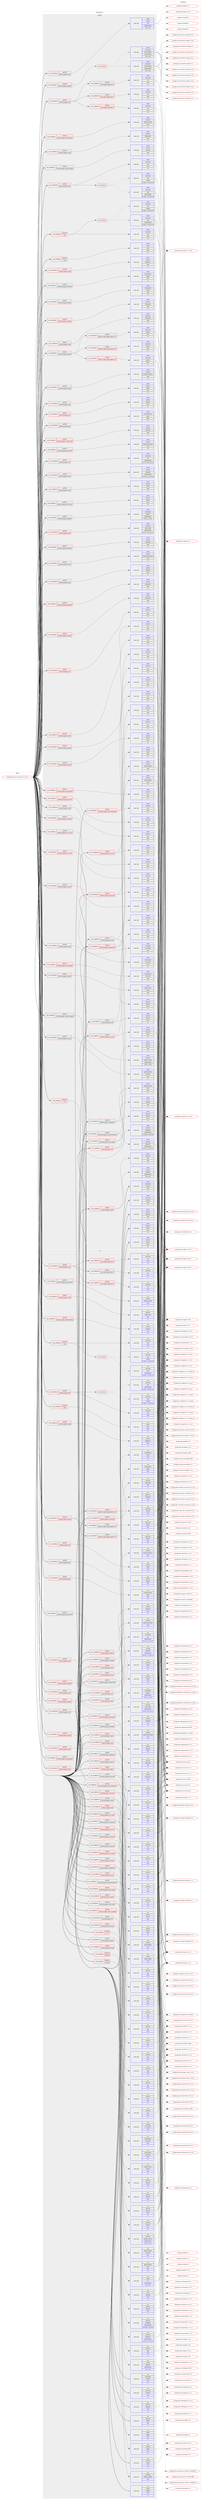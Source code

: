 digraph prolog {

# *************
# Graph options
# *************

newrank=true;
concentrate=true;
compound=true;
graph [rankdir=LR,fontname=Helvetica,fontsize=10,ranksep=1.5];#, ranksep=2.5, nodesep=0.2];
edge  [arrowhead=vee];
node  [fontname=Helvetica,fontsize=10];

# **********
# The ebuild
# **********

subgraph cluster_leftcol {
color=gray;
label=<<i>ebuild</i>>;
id [label="portage://app-metrics/collectd-5.12.0-r10", color=red, width=4, href="../app-metrics/collectd-5.12.0-r10.svg"];
}

# ****************
# The dependencies
# ****************

subgraph cluster_midcol {
color=gray;
label=<<i>dependencies</i>>;
subgraph cluster_compile {
fillcolor="#eeeeee";
style=filled;
label=<<i>compile</i>>;
subgraph cond11375 {
dependency39209 [label=<<TABLE BORDER="0" CELLBORDER="1" CELLSPACING="0" CELLPADDING="4"><TR><TD ROWSPAN="3" CELLPADDING="10">use_conditional</TD></TR><TR><TD>positive</TD></TR><TR><TD>collectd_plugins_amqp</TD></TR></TABLE>>, shape=none, color=red];
subgraph pack27452 {
dependency39210 [label=<<TABLE BORDER="0" CELLBORDER="1" CELLSPACING="0" CELLPADDING="4" WIDTH="220"><TR><TD ROWSPAN="6" CELLPADDING="30">pack_dep</TD></TR><TR><TD WIDTH="110">install</TD></TR><TR><TD>net-libs</TD></TR><TR><TD>rabbitmq-c</TD></TR><TR><TD>none</TD></TR><TR><TD>[,,]</TD></TR></TABLE>>, shape=none, color=blue];
}
dependency39209:e -> dependency39210:w [weight=20,style="dashed",arrowhead="vee"];
}
id:e -> dependency39209:w [weight=20,style="solid",arrowhead="vee"];
subgraph cond11376 {
dependency39211 [label=<<TABLE BORDER="0" CELLBORDER="1" CELLSPACING="0" CELLPADDING="4"><TR><TD ROWSPAN="3" CELLPADDING="10">use_conditional</TD></TR><TR><TD>positive</TD></TR><TR><TD>collectd_plugins_apache</TD></TR></TABLE>>, shape=none, color=red];
subgraph pack27453 {
dependency39212 [label=<<TABLE BORDER="0" CELLBORDER="1" CELLSPACING="0" CELLPADDING="4" WIDTH="220"><TR><TD ROWSPAN="6" CELLPADDING="30">pack_dep</TD></TR><TR><TD WIDTH="110">install</TD></TR><TR><TD>net-misc</TD></TR><TR><TD>curl</TD></TR><TR><TD>none</TD></TR><TR><TD>[,,]</TD></TR></TABLE>>, shape=none, color=blue];
}
dependency39211:e -> dependency39212:w [weight=20,style="dashed",arrowhead="vee"];
}
id:e -> dependency39211:w [weight=20,style="solid",arrowhead="vee"];
subgraph cond11377 {
dependency39213 [label=<<TABLE BORDER="0" CELLBORDER="1" CELLSPACING="0" CELLPADDING="4"><TR><TD ROWSPAN="3" CELLPADDING="10">use_conditional</TD></TR><TR><TD>positive</TD></TR><TR><TD>collectd_plugins_ascent</TD></TR></TABLE>>, shape=none, color=red];
subgraph pack27454 {
dependency39214 [label=<<TABLE BORDER="0" CELLBORDER="1" CELLSPACING="0" CELLPADDING="4" WIDTH="220"><TR><TD ROWSPAN="6" CELLPADDING="30">pack_dep</TD></TR><TR><TD WIDTH="110">install</TD></TR><TR><TD>net-misc</TD></TR><TR><TD>curl</TD></TR><TR><TD>none</TD></TR><TR><TD>[,,]</TD></TR></TABLE>>, shape=none, color=blue];
}
dependency39213:e -> dependency39214:w [weight=20,style="dashed",arrowhead="vee"];
subgraph pack27455 {
dependency39215 [label=<<TABLE BORDER="0" CELLBORDER="1" CELLSPACING="0" CELLPADDING="4" WIDTH="220"><TR><TD ROWSPAN="6" CELLPADDING="30">pack_dep</TD></TR><TR><TD WIDTH="110">install</TD></TR><TR><TD>dev-libs</TD></TR><TR><TD>libxml2</TD></TR><TR><TD>none</TD></TR><TR><TD>[,,]</TD></TR></TABLE>>, shape=none, color=blue];
}
dependency39213:e -> dependency39215:w [weight=20,style="dashed",arrowhead="vee"];
}
id:e -> dependency39213:w [weight=20,style="solid",arrowhead="vee"];
subgraph cond11378 {
dependency39216 [label=<<TABLE BORDER="0" CELLBORDER="1" CELLSPACING="0" CELLPADDING="4"><TR><TD ROWSPAN="3" CELLPADDING="10">use_conditional</TD></TR><TR><TD>positive</TD></TR><TR><TD>collectd_plugins_bind</TD></TR></TABLE>>, shape=none, color=red];
subgraph pack27456 {
dependency39217 [label=<<TABLE BORDER="0" CELLBORDER="1" CELLSPACING="0" CELLPADDING="4" WIDTH="220"><TR><TD ROWSPAN="6" CELLPADDING="30">pack_dep</TD></TR><TR><TD WIDTH="110">install</TD></TR><TR><TD>net-misc</TD></TR><TR><TD>curl</TD></TR><TR><TD>none</TD></TR><TR><TD>[,,]</TD></TR></TABLE>>, shape=none, color=blue];
}
dependency39216:e -> dependency39217:w [weight=20,style="dashed",arrowhead="vee"];
subgraph pack27457 {
dependency39218 [label=<<TABLE BORDER="0" CELLBORDER="1" CELLSPACING="0" CELLPADDING="4" WIDTH="220"><TR><TD ROWSPAN="6" CELLPADDING="30">pack_dep</TD></TR><TR><TD WIDTH="110">install</TD></TR><TR><TD>dev-libs</TD></TR><TR><TD>libxml2</TD></TR><TR><TD>none</TD></TR><TR><TD>[,,]</TD></TR></TABLE>>, shape=none, color=blue];
}
dependency39216:e -> dependency39218:w [weight=20,style="dashed",arrowhead="vee"];
}
id:e -> dependency39216:w [weight=20,style="solid",arrowhead="vee"];
subgraph cond11379 {
dependency39219 [label=<<TABLE BORDER="0" CELLBORDER="1" CELLSPACING="0" CELLPADDING="4"><TR><TD ROWSPAN="3" CELLPADDING="10">use_conditional</TD></TR><TR><TD>positive</TD></TR><TR><TD>collectd_plugins_capabilities</TD></TR></TABLE>>, shape=none, color=red];
subgraph pack27458 {
dependency39220 [label=<<TABLE BORDER="0" CELLBORDER="1" CELLSPACING="0" CELLPADDING="4" WIDTH="220"><TR><TD ROWSPAN="6" CELLPADDING="30">pack_dep</TD></TR><TR><TD WIDTH="110">install</TD></TR><TR><TD>dev-libs</TD></TR><TR><TD>jansson</TD></TR><TR><TD>none</TD></TR><TR><TD>[,,]</TD></TR></TABLE>>, shape=none, color=blue];
}
dependency39219:e -> dependency39220:w [weight=20,style="dashed",arrowhead="vee"];
subgraph pack27459 {
dependency39221 [label=<<TABLE BORDER="0" CELLBORDER="1" CELLSPACING="0" CELLPADDING="4" WIDTH="220"><TR><TD ROWSPAN="6" CELLPADDING="30">pack_dep</TD></TR><TR><TD WIDTH="110">install</TD></TR><TR><TD>net-libs</TD></TR><TR><TD>libmicrohttpd</TD></TR><TR><TD>none</TD></TR><TR><TD>[,,]</TD></TR></TABLE>>, shape=none, color=blue];
}
dependency39219:e -> dependency39221:w [weight=20,style="dashed",arrowhead="vee"];
}
id:e -> dependency39219:w [weight=20,style="solid",arrowhead="vee"];
subgraph cond11380 {
dependency39222 [label=<<TABLE BORDER="0" CELLBORDER="1" CELLSPACING="0" CELLPADDING="4"><TR><TD ROWSPAN="3" CELLPADDING="10">use_conditional</TD></TR><TR><TD>positive</TD></TR><TR><TD>collectd_plugins_ceph</TD></TR></TABLE>>, shape=none, color=red];
subgraph pack27460 {
dependency39223 [label=<<TABLE BORDER="0" CELLBORDER="1" CELLSPACING="0" CELLPADDING="4" WIDTH="220"><TR><TD ROWSPAN="6" CELLPADDING="30">pack_dep</TD></TR><TR><TD WIDTH="110">install</TD></TR><TR><TD>dev-libs</TD></TR><TR><TD>yajl</TD></TR><TR><TD>none</TD></TR><TR><TD>[,,]</TD></TR></TABLE>>, shape=none, color=blue];
}
dependency39222:e -> dependency39223:w [weight=20,style="dashed",arrowhead="vee"];
}
id:e -> dependency39222:w [weight=20,style="solid",arrowhead="vee"];
subgraph cond11381 {
dependency39224 [label=<<TABLE BORDER="0" CELLBORDER="1" CELLSPACING="0" CELLPADDING="4"><TR><TD ROWSPAN="3" CELLPADDING="10">use_conditional</TD></TR><TR><TD>positive</TD></TR><TR><TD>collectd_plugins_connectivity</TD></TR></TABLE>>, shape=none, color=red];
subgraph pack27461 {
dependency39225 [label=<<TABLE BORDER="0" CELLBORDER="1" CELLSPACING="0" CELLPADDING="4" WIDTH="220"><TR><TD ROWSPAN="6" CELLPADDING="30">pack_dep</TD></TR><TR><TD WIDTH="110">install</TD></TR><TR><TD>dev-libs</TD></TR><TR><TD>yajl</TD></TR><TR><TD>none</TD></TR><TR><TD>[,,]</TD></TR></TABLE>>, shape=none, color=blue];
}
dependency39224:e -> dependency39225:w [weight=20,style="dashed",arrowhead="vee"];
subgraph pack27462 {
dependency39226 [label=<<TABLE BORDER="0" CELLBORDER="1" CELLSPACING="0" CELLPADDING="4" WIDTH="220"><TR><TD ROWSPAN="6" CELLPADDING="30">pack_dep</TD></TR><TR><TD WIDTH="110">install</TD></TR><TR><TD>net-libs</TD></TR><TR><TD>libmnl</TD></TR><TR><TD>none</TD></TR><TR><TD>[,,]</TD></TR></TABLE>>, shape=none, color=blue];
}
dependency39224:e -> dependency39226:w [weight=20,style="dashed",arrowhead="vee"];
}
id:e -> dependency39224:w [weight=20,style="solid",arrowhead="vee"];
subgraph cond11382 {
dependency39227 [label=<<TABLE BORDER="0" CELLBORDER="1" CELLSPACING="0" CELLPADDING="4"><TR><TD ROWSPAN="3" CELLPADDING="10">use_conditional</TD></TR><TR><TD>positive</TD></TR><TR><TD>collectd_plugins_curl</TD></TR></TABLE>>, shape=none, color=red];
subgraph pack27463 {
dependency39228 [label=<<TABLE BORDER="0" CELLBORDER="1" CELLSPACING="0" CELLPADDING="4" WIDTH="220"><TR><TD ROWSPAN="6" CELLPADDING="30">pack_dep</TD></TR><TR><TD WIDTH="110">install</TD></TR><TR><TD>net-misc</TD></TR><TR><TD>curl</TD></TR><TR><TD>none</TD></TR><TR><TD>[,,]</TD></TR></TABLE>>, shape=none, color=blue];
}
dependency39227:e -> dependency39228:w [weight=20,style="dashed",arrowhead="vee"];
}
id:e -> dependency39227:w [weight=20,style="solid",arrowhead="vee"];
subgraph cond11383 {
dependency39229 [label=<<TABLE BORDER="0" CELLBORDER="1" CELLSPACING="0" CELLPADDING="4"><TR><TD ROWSPAN="3" CELLPADDING="10">use_conditional</TD></TR><TR><TD>positive</TD></TR><TR><TD>collectd_plugins_curl_json</TD></TR></TABLE>>, shape=none, color=red];
subgraph pack27464 {
dependency39230 [label=<<TABLE BORDER="0" CELLBORDER="1" CELLSPACING="0" CELLPADDING="4" WIDTH="220"><TR><TD ROWSPAN="6" CELLPADDING="30">pack_dep</TD></TR><TR><TD WIDTH="110">install</TD></TR><TR><TD>net-misc</TD></TR><TR><TD>curl</TD></TR><TR><TD>none</TD></TR><TR><TD>[,,]</TD></TR></TABLE>>, shape=none, color=blue];
}
dependency39229:e -> dependency39230:w [weight=20,style="dashed",arrowhead="vee"];
subgraph pack27465 {
dependency39231 [label=<<TABLE BORDER="0" CELLBORDER="1" CELLSPACING="0" CELLPADDING="4" WIDTH="220"><TR><TD ROWSPAN="6" CELLPADDING="30">pack_dep</TD></TR><TR><TD WIDTH="110">install</TD></TR><TR><TD>dev-libs</TD></TR><TR><TD>yajl</TD></TR><TR><TD>none</TD></TR><TR><TD>[,,]</TD></TR></TABLE>>, shape=none, color=blue];
}
dependency39229:e -> dependency39231:w [weight=20,style="dashed",arrowhead="vee"];
}
id:e -> dependency39229:w [weight=20,style="solid",arrowhead="vee"];
subgraph cond11384 {
dependency39232 [label=<<TABLE BORDER="0" CELLBORDER="1" CELLSPACING="0" CELLPADDING="4"><TR><TD ROWSPAN="3" CELLPADDING="10">use_conditional</TD></TR><TR><TD>positive</TD></TR><TR><TD>collectd_plugins_curl_xml</TD></TR></TABLE>>, shape=none, color=red];
subgraph pack27466 {
dependency39233 [label=<<TABLE BORDER="0" CELLBORDER="1" CELLSPACING="0" CELLPADDING="4" WIDTH="220"><TR><TD ROWSPAN="6" CELLPADDING="30">pack_dep</TD></TR><TR><TD WIDTH="110">install</TD></TR><TR><TD>net-misc</TD></TR><TR><TD>curl</TD></TR><TR><TD>none</TD></TR><TR><TD>[,,]</TD></TR></TABLE>>, shape=none, color=blue];
}
dependency39232:e -> dependency39233:w [weight=20,style="dashed",arrowhead="vee"];
subgraph pack27467 {
dependency39234 [label=<<TABLE BORDER="0" CELLBORDER="1" CELLSPACING="0" CELLPADDING="4" WIDTH="220"><TR><TD ROWSPAN="6" CELLPADDING="30">pack_dep</TD></TR><TR><TD WIDTH="110">install</TD></TR><TR><TD>dev-libs</TD></TR><TR><TD>libxml2</TD></TR><TR><TD>none</TD></TR><TR><TD>[,,]</TD></TR></TABLE>>, shape=none, color=blue];
}
dependency39232:e -> dependency39234:w [weight=20,style="dashed",arrowhead="vee"];
}
id:e -> dependency39232:w [weight=20,style="solid",arrowhead="vee"];
subgraph cond11385 {
dependency39235 [label=<<TABLE BORDER="0" CELLBORDER="1" CELLSPACING="0" CELLPADDING="4"><TR><TD ROWSPAN="3" CELLPADDING="10">use_conditional</TD></TR><TR><TD>positive</TD></TR><TR><TD>collectd_plugins_dbi</TD></TR></TABLE>>, shape=none, color=red];
subgraph pack27468 {
dependency39236 [label=<<TABLE BORDER="0" CELLBORDER="1" CELLSPACING="0" CELLPADDING="4" WIDTH="220"><TR><TD ROWSPAN="6" CELLPADDING="30">pack_dep</TD></TR><TR><TD WIDTH="110">install</TD></TR><TR><TD>dev-db</TD></TR><TR><TD>libdbi</TD></TR><TR><TD>none</TD></TR><TR><TD>[,,]</TD></TR></TABLE>>, shape=none, color=blue];
}
dependency39235:e -> dependency39236:w [weight=20,style="dashed",arrowhead="vee"];
}
id:e -> dependency39235:w [weight=20,style="solid",arrowhead="vee"];
subgraph cond11386 {
dependency39237 [label=<<TABLE BORDER="0" CELLBORDER="1" CELLSPACING="0" CELLPADDING="4"><TR><TD ROWSPAN="3" CELLPADDING="10">use_conditional</TD></TR><TR><TD>positive</TD></TR><TR><TD>collectd_plugins_dns</TD></TR></TABLE>>, shape=none, color=red];
subgraph pack27469 {
dependency39238 [label=<<TABLE BORDER="0" CELLBORDER="1" CELLSPACING="0" CELLPADDING="4" WIDTH="220"><TR><TD ROWSPAN="6" CELLPADDING="30">pack_dep</TD></TR><TR><TD WIDTH="110">install</TD></TR><TR><TD>net-libs</TD></TR><TR><TD>libpcap</TD></TR><TR><TD>none</TD></TR><TR><TD>[,,]</TD></TR></TABLE>>, shape=none, color=blue];
}
dependency39237:e -> dependency39238:w [weight=20,style="dashed",arrowhead="vee"];
}
id:e -> dependency39237:w [weight=20,style="solid",arrowhead="vee"];
subgraph cond11387 {
dependency39239 [label=<<TABLE BORDER="0" CELLBORDER="1" CELLSPACING="0" CELLPADDING="4"><TR><TD ROWSPAN="3" CELLPADDING="10">use_conditional</TD></TR><TR><TD>positive</TD></TR><TR><TD>collectd_plugins_gps</TD></TR></TABLE>>, shape=none, color=red];
subgraph pack27470 {
dependency39240 [label=<<TABLE BORDER="0" CELLBORDER="1" CELLSPACING="0" CELLPADDING="4" WIDTH="220"><TR><TD ROWSPAN="6" CELLPADDING="30">pack_dep</TD></TR><TR><TD WIDTH="110">install</TD></TR><TR><TD>sci-geosciences</TD></TR><TR><TD>gpsd</TD></TR><TR><TD>none</TD></TR><TR><TD>[,,]</TD></TR></TABLE>>, shape=none, color=blue];
}
dependency39239:e -> dependency39240:w [weight=20,style="dashed",arrowhead="vee"];
}
id:e -> dependency39239:w [weight=20,style="solid",arrowhead="vee"];
subgraph cond11388 {
dependency39241 [label=<<TABLE BORDER="0" CELLBORDER="1" CELLSPACING="0" CELLPADDING="4"><TR><TD ROWSPAN="3" CELLPADDING="10">use_conditional</TD></TR><TR><TD>positive</TD></TR><TR><TD>collectd_plugins_gpu_nvidia</TD></TR></TABLE>>, shape=none, color=red];
subgraph pack27471 {
dependency39242 [label=<<TABLE BORDER="0" CELLBORDER="1" CELLSPACING="0" CELLPADDING="4" WIDTH="220"><TR><TD ROWSPAN="6" CELLPADDING="30">pack_dep</TD></TR><TR><TD WIDTH="110">install</TD></TR><TR><TD>dev-util</TD></TR><TR><TD>nvidia-cuda-toolkit</TD></TR><TR><TD>none</TD></TR><TR><TD>[,,]</TD></TR></TABLE>>, shape=none, color=blue];
}
dependency39241:e -> dependency39242:w [weight=20,style="dashed",arrowhead="vee"];
}
id:e -> dependency39241:w [weight=20,style="solid",arrowhead="vee"];
subgraph cond11389 {
dependency39243 [label=<<TABLE BORDER="0" CELLBORDER="1" CELLSPACING="0" CELLPADDING="4"><TR><TD ROWSPAN="3" CELLPADDING="10">use_conditional</TD></TR><TR><TD>positive</TD></TR><TR><TD>collectd_plugins_ipmi</TD></TR></TABLE>>, shape=none, color=red];
subgraph pack27472 {
dependency39244 [label=<<TABLE BORDER="0" CELLBORDER="1" CELLSPACING="0" CELLPADDING="4" WIDTH="220"><TR><TD ROWSPAN="6" CELLPADDING="30">pack_dep</TD></TR><TR><TD WIDTH="110">install</TD></TR><TR><TD>sys-libs</TD></TR><TR><TD>openipmi</TD></TR><TR><TD>greaterequal</TD></TR><TR><TD>[2.0.16,,-r1,2.0.16-r1]</TD></TR></TABLE>>, shape=none, color=blue];
}
dependency39243:e -> dependency39244:w [weight=20,style="dashed",arrowhead="vee"];
}
id:e -> dependency39243:w [weight=20,style="solid",arrowhead="vee"];
subgraph cond11390 {
dependency39245 [label=<<TABLE BORDER="0" CELLBORDER="1" CELLSPACING="0" CELLPADDING="4"><TR><TD ROWSPAN="3" CELLPADDING="10">use_conditional</TD></TR><TR><TD>positive</TD></TR><TR><TD>collectd_plugins_iptables</TD></TR></TABLE>>, shape=none, color=red];
subgraph any322 {
dependency39246 [label=<<TABLE BORDER="0" CELLBORDER="1" CELLSPACING="0" CELLPADDING="4"><TR><TD CELLPADDING="10">any_of_group</TD></TR></TABLE>>, shape=none, color=red];subgraph pack27473 {
dependency39247 [label=<<TABLE BORDER="0" CELLBORDER="1" CELLSPACING="0" CELLPADDING="4" WIDTH="220"><TR><TD ROWSPAN="6" CELLPADDING="30">pack_dep</TD></TR><TR><TD WIDTH="110">install</TD></TR><TR><TD>sys-kernel</TD></TR><TR><TD>linux-headers</TD></TR><TR><TD>smallerequal</TD></TR><TR><TD>[4.4,,,4.4]</TD></TR></TABLE>>, shape=none, color=blue];
}
dependency39246:e -> dependency39247:w [weight=20,style="dotted",arrowhead="oinv"];
subgraph pack27474 {
dependency39248 [label=<<TABLE BORDER="0" CELLBORDER="1" CELLSPACING="0" CELLPADDING="4" WIDTH="220"><TR><TD ROWSPAN="6" CELLPADDING="30">pack_dep</TD></TR><TR><TD WIDTH="110">install</TD></TR><TR><TD>sys-kernel</TD></TR><TR><TD>linux-headers</TD></TR><TR><TD>greaterequal</TD></TR><TR><TD>[4.6,,,4.6]</TD></TR></TABLE>>, shape=none, color=blue];
}
dependency39246:e -> dependency39248:w [weight=20,style="dotted",arrowhead="oinv"];
}
dependency39245:e -> dependency39246:w [weight=20,style="dashed",arrowhead="vee"];
}
id:e -> dependency39245:w [weight=20,style="solid",arrowhead="vee"];
subgraph cond11391 {
dependency39249 [label=<<TABLE BORDER="0" CELLBORDER="1" CELLSPACING="0" CELLPADDING="4"><TR><TD ROWSPAN="3" CELLPADDING="10">use_conditional</TD></TR><TR><TD>positive</TD></TR><TR><TD>collectd_plugins_iptables</TD></TR></TABLE>>, shape=none, color=red];
subgraph pack27475 {
dependency39250 [label=<<TABLE BORDER="0" CELLBORDER="1" CELLSPACING="0" CELLPADDING="4" WIDTH="220"><TR><TD ROWSPAN="6" CELLPADDING="30">pack_dep</TD></TR><TR><TD WIDTH="110">install</TD></TR><TR><TD>net-firewall</TD></TR><TR><TD>iptables</TD></TR><TR><TD>greaterequal</TD></TR><TR><TD>[1.4.13,,,1.4.13]</TD></TR></TABLE>>, shape=none, color=blue];
}
dependency39249:e -> dependency39250:w [weight=20,style="dashed",arrowhead="vee"];
}
id:e -> dependency39249:w [weight=20,style="solid",arrowhead="vee"];
subgraph cond11392 {
dependency39251 [label=<<TABLE BORDER="0" CELLBORDER="1" CELLSPACING="0" CELLPADDING="4"><TR><TD ROWSPAN="3" CELLPADDING="10">use_conditional</TD></TR><TR><TD>positive</TD></TR><TR><TD>collectd_plugins_java</TD></TR></TABLE>>, shape=none, color=red];
subgraph pack27476 {
dependency39252 [label=<<TABLE BORDER="0" CELLBORDER="1" CELLSPACING="0" CELLPADDING="4" WIDTH="220"><TR><TD ROWSPAN="6" CELLPADDING="30">pack_dep</TD></TR><TR><TD WIDTH="110">install</TD></TR><TR><TD>dev-java</TD></TR><TR><TD>java-config</TD></TR><TR><TD>greaterequal</TD></TR><TR><TD>[2.2.0,,-r3,2.2.0-r3]</TD></TR></TABLE>>, shape=none, color=blue];
}
dependency39251:e -> dependency39252:w [weight=20,style="dashed",arrowhead="vee"];
}
id:e -> dependency39251:w [weight=20,style="solid",arrowhead="vee"];
subgraph cond11393 {
dependency39253 [label=<<TABLE BORDER="0" CELLBORDER="1" CELLSPACING="0" CELLPADDING="4"><TR><TD ROWSPAN="3" CELLPADDING="10">use_conditional</TD></TR><TR><TD>positive</TD></TR><TR><TD>collectd_plugins_java</TD></TR></TABLE>>, shape=none, color=red];
subgraph pack27477 {
dependency39254 [label=<<TABLE BORDER="0" CELLBORDER="1" CELLSPACING="0" CELLPADDING="4" WIDTH="220"><TR><TD ROWSPAN="6" CELLPADDING="30">pack_dep</TD></TR><TR><TD WIDTH="110">install</TD></TR><TR><TD>virtual</TD></TR><TR><TD>jdk</TD></TR><TR><TD>greaterequal</TD></TR><TR><TD>[1.8,,,1.8]</TD></TR></TABLE>>, shape=none, color=blue];
}
dependency39253:e -> dependency39254:w [weight=20,style="dashed",arrowhead="vee"];
}
id:e -> dependency39253:w [weight=20,style="solid",arrowhead="vee"];
subgraph cond11394 {
dependency39255 [label=<<TABLE BORDER="0" CELLBORDER="1" CELLSPACING="0" CELLPADDING="4"><TR><TD ROWSPAN="3" CELLPADDING="10">use_conditional</TD></TR><TR><TD>positive</TD></TR><TR><TD>collectd_plugins_log_logstash</TD></TR></TABLE>>, shape=none, color=red];
subgraph pack27478 {
dependency39256 [label=<<TABLE BORDER="0" CELLBORDER="1" CELLSPACING="0" CELLPADDING="4" WIDTH="220"><TR><TD ROWSPAN="6" CELLPADDING="30">pack_dep</TD></TR><TR><TD WIDTH="110">install</TD></TR><TR><TD>dev-libs</TD></TR><TR><TD>yajl</TD></TR><TR><TD>none</TD></TR><TR><TD>[,,]</TD></TR></TABLE>>, shape=none, color=blue];
}
dependency39255:e -> dependency39256:w [weight=20,style="dashed",arrowhead="vee"];
}
id:e -> dependency39255:w [weight=20,style="solid",arrowhead="vee"];
subgraph cond11395 {
dependency39257 [label=<<TABLE BORDER="0" CELLBORDER="1" CELLSPACING="0" CELLPADDING="4"><TR><TD ROWSPAN="3" CELLPADDING="10">use_conditional</TD></TR><TR><TD>positive</TD></TR><TR><TD>collectd_plugins_lua</TD></TR></TABLE>>, shape=none, color=red];
subgraph cond11396 {
dependency39258 [label=<<TABLE BORDER="0" CELLBORDER="1" CELLSPACING="0" CELLPADDING="4"><TR><TD ROWSPAN="3" CELLPADDING="10">use_conditional</TD></TR><TR><TD>positive</TD></TR><TR><TD>lua_single_target_lua5-1</TD></TR></TABLE>>, shape=none, color=red];
subgraph pack27479 {
dependency39259 [label=<<TABLE BORDER="0" CELLBORDER="1" CELLSPACING="0" CELLPADDING="4" WIDTH="220"><TR><TD ROWSPAN="6" CELLPADDING="30">pack_dep</TD></TR><TR><TD WIDTH="110">install</TD></TR><TR><TD>dev-lang</TD></TR><TR><TD>lua</TD></TR><TR><TD>none</TD></TR><TR><TD>[,,]</TD></TR></TABLE>>, shape=none, color=blue];
}
dependency39258:e -> dependency39259:w [weight=20,style="dashed",arrowhead="vee"];
}
dependency39257:e -> dependency39258:w [weight=20,style="dashed",arrowhead="vee"];
subgraph cond11397 {
dependency39260 [label=<<TABLE BORDER="0" CELLBORDER="1" CELLSPACING="0" CELLPADDING="4"><TR><TD ROWSPAN="3" CELLPADDING="10">use_conditional</TD></TR><TR><TD>positive</TD></TR><TR><TD>lua_single_target_lua5-3</TD></TR></TABLE>>, shape=none, color=red];
subgraph pack27480 {
dependency39261 [label=<<TABLE BORDER="0" CELLBORDER="1" CELLSPACING="0" CELLPADDING="4" WIDTH="220"><TR><TD ROWSPAN="6" CELLPADDING="30">pack_dep</TD></TR><TR><TD WIDTH="110">install</TD></TR><TR><TD>dev-lang</TD></TR><TR><TD>lua</TD></TR><TR><TD>none</TD></TR><TR><TD>[,,]</TD></TR></TABLE>>, shape=none, color=blue];
}
dependency39260:e -> dependency39261:w [weight=20,style="dashed",arrowhead="vee"];
}
dependency39257:e -> dependency39260:w [weight=20,style="dashed",arrowhead="vee"];
subgraph cond11398 {
dependency39262 [label=<<TABLE BORDER="0" CELLBORDER="1" CELLSPACING="0" CELLPADDING="4"><TR><TD ROWSPAN="3" CELLPADDING="10">use_conditional</TD></TR><TR><TD>positive</TD></TR><TR><TD>lua_single_target_lua5-4</TD></TR></TABLE>>, shape=none, color=red];
subgraph pack27481 {
dependency39263 [label=<<TABLE BORDER="0" CELLBORDER="1" CELLSPACING="0" CELLPADDING="4" WIDTH="220"><TR><TD ROWSPAN="6" CELLPADDING="30">pack_dep</TD></TR><TR><TD WIDTH="110">install</TD></TR><TR><TD>dev-lang</TD></TR><TR><TD>lua</TD></TR><TR><TD>none</TD></TR><TR><TD>[,,]</TD></TR></TABLE>>, shape=none, color=blue];
}
dependency39262:e -> dependency39263:w [weight=20,style="dashed",arrowhead="vee"];
}
dependency39257:e -> dependency39262:w [weight=20,style="dashed",arrowhead="vee"];
}
id:e -> dependency39257:w [weight=20,style="solid",arrowhead="vee"];
subgraph cond11399 {
dependency39264 [label=<<TABLE BORDER="0" CELLBORDER="1" CELLSPACING="0" CELLPADDING="4"><TR><TD ROWSPAN="3" CELLPADDING="10">use_conditional</TD></TR><TR><TD>positive</TD></TR><TR><TD>collectd_plugins_memcachec</TD></TR></TABLE>>, shape=none, color=red];
subgraph pack27482 {
dependency39265 [label=<<TABLE BORDER="0" CELLBORDER="1" CELLSPACING="0" CELLPADDING="4" WIDTH="220"><TR><TD ROWSPAN="6" CELLPADDING="30">pack_dep</TD></TR><TR><TD WIDTH="110">install</TD></TR><TR><TD>dev-libs</TD></TR><TR><TD>libmemcached</TD></TR><TR><TD>none</TD></TR><TR><TD>[,,]</TD></TR></TABLE>>, shape=none, color=blue];
}
dependency39264:e -> dependency39265:w [weight=20,style="dashed",arrowhead="vee"];
}
id:e -> dependency39264:w [weight=20,style="solid",arrowhead="vee"];
subgraph cond11400 {
dependency39266 [label=<<TABLE BORDER="0" CELLBORDER="1" CELLSPACING="0" CELLPADDING="4"><TR><TD ROWSPAN="3" CELLPADDING="10">use_conditional</TD></TR><TR><TD>positive</TD></TR><TR><TD>collectd_plugins_modbus</TD></TR></TABLE>>, shape=none, color=red];
subgraph pack27483 {
dependency39267 [label=<<TABLE BORDER="0" CELLBORDER="1" CELLSPACING="0" CELLPADDING="4" WIDTH="220"><TR><TD ROWSPAN="6" CELLPADDING="30">pack_dep</TD></TR><TR><TD WIDTH="110">install</TD></TR><TR><TD>dev-libs</TD></TR><TR><TD>libmodbus</TD></TR><TR><TD>none</TD></TR><TR><TD>[,,]</TD></TR></TABLE>>, shape=none, color=blue];
}
dependency39266:e -> dependency39267:w [weight=20,style="dashed",arrowhead="vee"];
}
id:e -> dependency39266:w [weight=20,style="solid",arrowhead="vee"];
subgraph cond11401 {
dependency39268 [label=<<TABLE BORDER="0" CELLBORDER="1" CELLSPACING="0" CELLPADDING="4"><TR><TD ROWSPAN="3" CELLPADDING="10">use_conditional</TD></TR><TR><TD>positive</TD></TR><TR><TD>collectd_plugins_mqtt</TD></TR></TABLE>>, shape=none, color=red];
subgraph pack27484 {
dependency39269 [label=<<TABLE BORDER="0" CELLBORDER="1" CELLSPACING="0" CELLPADDING="4" WIDTH="220"><TR><TD ROWSPAN="6" CELLPADDING="30">pack_dep</TD></TR><TR><TD WIDTH="110">install</TD></TR><TR><TD>app-misc</TD></TR><TR><TD>mosquitto</TD></TR><TR><TD>none</TD></TR><TR><TD>[,,]</TD></TR></TABLE>>, shape=none, color=blue];
}
dependency39268:e -> dependency39269:w [weight=20,style="dashed",arrowhead="vee"];
}
id:e -> dependency39268:w [weight=20,style="solid",arrowhead="vee"];
subgraph cond11402 {
dependency39270 [label=<<TABLE BORDER="0" CELLBORDER="1" CELLSPACING="0" CELLPADDING="4"><TR><TD ROWSPAN="3" CELLPADDING="10">use_conditional</TD></TR><TR><TD>positive</TD></TR><TR><TD>collectd_plugins_mysql</TD></TR></TABLE>>, shape=none, color=red];
subgraph pack27485 {
dependency39271 [label=<<TABLE BORDER="0" CELLBORDER="1" CELLSPACING="0" CELLPADDING="4" WIDTH="220"><TR><TD ROWSPAN="6" CELLPADDING="30">pack_dep</TD></TR><TR><TD WIDTH="110">install</TD></TR><TR><TD>dev-db</TD></TR><TR><TD>mysql-connector-c</TD></TR><TR><TD>none</TD></TR><TR><TD>[,,]</TD></TR></TABLE>>, shape=none, color=blue];
}
dependency39270:e -> dependency39271:w [weight=20,style="dashed",arrowhead="vee"];
}
id:e -> dependency39270:w [weight=20,style="solid",arrowhead="vee"];
subgraph cond11403 {
dependency39272 [label=<<TABLE BORDER="0" CELLBORDER="1" CELLSPACING="0" CELLPADDING="4"><TR><TD ROWSPAN="3" CELLPADDING="10">use_conditional</TD></TR><TR><TD>positive</TD></TR><TR><TD>collectd_plugins_netlink</TD></TR></TABLE>>, shape=none, color=red];
subgraph pack27486 {
dependency39273 [label=<<TABLE BORDER="0" CELLBORDER="1" CELLSPACING="0" CELLPADDING="4" WIDTH="220"><TR><TD ROWSPAN="6" CELLPADDING="30">pack_dep</TD></TR><TR><TD WIDTH="110">install</TD></TR><TR><TD>net-libs</TD></TR><TR><TD>libmnl</TD></TR><TR><TD>none</TD></TR><TR><TD>[,,]</TD></TR></TABLE>>, shape=none, color=blue];
}
dependency39272:e -> dependency39273:w [weight=20,style="dashed",arrowhead="vee"];
}
id:e -> dependency39272:w [weight=20,style="solid",arrowhead="vee"];
subgraph cond11404 {
dependency39274 [label=<<TABLE BORDER="0" CELLBORDER="1" CELLSPACING="0" CELLPADDING="4"><TR><TD ROWSPAN="3" CELLPADDING="10">use_conditional</TD></TR><TR><TD>positive</TD></TR><TR><TD>collectd_plugins_nginx</TD></TR></TABLE>>, shape=none, color=red];
subgraph pack27487 {
dependency39275 [label=<<TABLE BORDER="0" CELLBORDER="1" CELLSPACING="0" CELLPADDING="4" WIDTH="220"><TR><TD ROWSPAN="6" CELLPADDING="30">pack_dep</TD></TR><TR><TD WIDTH="110">install</TD></TR><TR><TD>net-misc</TD></TR><TR><TD>curl</TD></TR><TR><TD>none</TD></TR><TR><TD>[,,]</TD></TR></TABLE>>, shape=none, color=blue];
}
dependency39274:e -> dependency39275:w [weight=20,style="dashed",arrowhead="vee"];
}
id:e -> dependency39274:w [weight=20,style="solid",arrowhead="vee"];
subgraph cond11405 {
dependency39276 [label=<<TABLE BORDER="0" CELLBORDER="1" CELLSPACING="0" CELLPADDING="4"><TR><TD ROWSPAN="3" CELLPADDING="10">use_conditional</TD></TR><TR><TD>positive</TD></TR><TR><TD>collectd_plugins_notify_desktop</TD></TR></TABLE>>, shape=none, color=red];
subgraph pack27488 {
dependency39277 [label=<<TABLE BORDER="0" CELLBORDER="1" CELLSPACING="0" CELLPADDING="4" WIDTH="220"><TR><TD ROWSPAN="6" CELLPADDING="30">pack_dep</TD></TR><TR><TD WIDTH="110">install</TD></TR><TR><TD>x11-libs</TD></TR><TR><TD>libnotify</TD></TR><TR><TD>none</TD></TR><TR><TD>[,,]</TD></TR></TABLE>>, shape=none, color=blue];
}
dependency39276:e -> dependency39277:w [weight=20,style="dashed",arrowhead="vee"];
}
id:e -> dependency39276:w [weight=20,style="solid",arrowhead="vee"];
subgraph cond11406 {
dependency39278 [label=<<TABLE BORDER="0" CELLBORDER="1" CELLSPACING="0" CELLPADDING="4"><TR><TD ROWSPAN="3" CELLPADDING="10">use_conditional</TD></TR><TR><TD>positive</TD></TR><TR><TD>collectd_plugins_notify_email</TD></TR></TABLE>>, shape=none, color=red];
subgraph pack27489 {
dependency39279 [label=<<TABLE BORDER="0" CELLBORDER="1" CELLSPACING="0" CELLPADDING="4" WIDTH="220"><TR><TD ROWSPAN="6" CELLPADDING="30">pack_dep</TD></TR><TR><TD WIDTH="110">install</TD></TR><TR><TD>net-libs</TD></TR><TR><TD>libesmtp</TD></TR><TR><TD>none</TD></TR><TR><TD>[,,]</TD></TR></TABLE>>, shape=none, color=blue];
}
dependency39278:e -> dependency39279:w [weight=20,style="dashed",arrowhead="vee"];
}
id:e -> dependency39278:w [weight=20,style="solid",arrowhead="vee"];
subgraph cond11407 {
dependency39280 [label=<<TABLE BORDER="0" CELLBORDER="1" CELLSPACING="0" CELLPADDING="4"><TR><TD ROWSPAN="3" CELLPADDING="10">use_conditional</TD></TR><TR><TD>positive</TD></TR><TR><TD>collectd_plugins_nut</TD></TR></TABLE>>, shape=none, color=red];
subgraph pack27490 {
dependency39281 [label=<<TABLE BORDER="0" CELLBORDER="1" CELLSPACING="0" CELLPADDING="4" WIDTH="220"><TR><TD ROWSPAN="6" CELLPADDING="30">pack_dep</TD></TR><TR><TD WIDTH="110">install</TD></TR><TR><TD>sys-power</TD></TR><TR><TD>nut</TD></TR><TR><TD>greaterequal</TD></TR><TR><TD>[2.7.2,,-r2,2.7.2-r2]</TD></TR></TABLE>>, shape=none, color=blue];
}
dependency39280:e -> dependency39281:w [weight=20,style="dashed",arrowhead="vee"];
}
id:e -> dependency39280:w [weight=20,style="solid",arrowhead="vee"];
subgraph cond11408 {
dependency39282 [label=<<TABLE BORDER="0" CELLBORDER="1" CELLSPACING="0" CELLPADDING="4"><TR><TD ROWSPAN="3" CELLPADDING="10">use_conditional</TD></TR><TR><TD>positive</TD></TR><TR><TD>collectd_plugins_openldap</TD></TR></TABLE>>, shape=none, color=red];
subgraph pack27491 {
dependency39283 [label=<<TABLE BORDER="0" CELLBORDER="1" CELLSPACING="0" CELLPADDING="4" WIDTH="220"><TR><TD ROWSPAN="6" CELLPADDING="30">pack_dep</TD></TR><TR><TD WIDTH="110">install</TD></TR><TR><TD>net-nds</TD></TR><TR><TD>openldap</TD></TR><TR><TD>none</TD></TR><TR><TD>[,,]</TD></TR></TABLE>>, shape=none, color=blue];
}
dependency39282:e -> dependency39283:w [weight=20,style="dashed",arrowhead="vee"];
}
id:e -> dependency39282:w [weight=20,style="solid",arrowhead="vee"];
subgraph cond11409 {
dependency39284 [label=<<TABLE BORDER="0" CELLBORDER="1" CELLSPACING="0" CELLPADDING="4"><TR><TD ROWSPAN="3" CELLPADDING="10">use_conditional</TD></TR><TR><TD>positive</TD></TR><TR><TD>collectd_plugins_oracle</TD></TR></TABLE>>, shape=none, color=red];
subgraph pack27492 {
dependency39285 [label=<<TABLE BORDER="0" CELLBORDER="1" CELLSPACING="0" CELLPADDING="4" WIDTH="220"><TR><TD ROWSPAN="6" CELLPADDING="30">pack_dep</TD></TR><TR><TD WIDTH="110">install</TD></TR><TR><TD>dev-db</TD></TR><TR><TD>oracle-instantclient</TD></TR><TR><TD>none</TD></TR><TR><TD>[,,]</TD></TR></TABLE>>, shape=none, color=blue];
}
dependency39284:e -> dependency39285:w [weight=20,style="dashed",arrowhead="vee"];
}
id:e -> dependency39284:w [weight=20,style="solid",arrowhead="vee"];
subgraph cond11410 {
dependency39286 [label=<<TABLE BORDER="0" CELLBORDER="1" CELLSPACING="0" CELLPADDING="4"><TR><TD ROWSPAN="3" CELLPADDING="10">use_conditional</TD></TR><TR><TD>positive</TD></TR><TR><TD>collectd_plugins_ovs_events</TD></TR></TABLE>>, shape=none, color=red];
subgraph pack27493 {
dependency39287 [label=<<TABLE BORDER="0" CELLBORDER="1" CELLSPACING="0" CELLPADDING="4" WIDTH="220"><TR><TD ROWSPAN="6" CELLPADDING="30">pack_dep</TD></TR><TR><TD WIDTH="110">install</TD></TR><TR><TD>dev-libs</TD></TR><TR><TD>yajl</TD></TR><TR><TD>none</TD></TR><TR><TD>[,,]</TD></TR></TABLE>>, shape=none, color=blue];
}
dependency39286:e -> dependency39287:w [weight=20,style="dashed",arrowhead="vee"];
}
id:e -> dependency39286:w [weight=20,style="solid",arrowhead="vee"];
subgraph cond11411 {
dependency39288 [label=<<TABLE BORDER="0" CELLBORDER="1" CELLSPACING="0" CELLPADDING="4"><TR><TD ROWSPAN="3" CELLPADDING="10">use_conditional</TD></TR><TR><TD>positive</TD></TR><TR><TD>collectd_plugins_ovs_stats</TD></TR></TABLE>>, shape=none, color=red];
subgraph pack27494 {
dependency39289 [label=<<TABLE BORDER="0" CELLBORDER="1" CELLSPACING="0" CELLPADDING="4" WIDTH="220"><TR><TD ROWSPAN="6" CELLPADDING="30">pack_dep</TD></TR><TR><TD WIDTH="110">install</TD></TR><TR><TD>dev-libs</TD></TR><TR><TD>yajl</TD></TR><TR><TD>none</TD></TR><TR><TD>[,,]</TD></TR></TABLE>>, shape=none, color=blue];
}
dependency39288:e -> dependency39289:w [weight=20,style="dashed",arrowhead="vee"];
}
id:e -> dependency39288:w [weight=20,style="solid",arrowhead="vee"];
subgraph cond11412 {
dependency39290 [label=<<TABLE BORDER="0" CELLBORDER="1" CELLSPACING="0" CELLPADDING="4"><TR><TD ROWSPAN="3" CELLPADDING="10">use_conditional</TD></TR><TR><TD>positive</TD></TR><TR><TD>collectd_plugins_perl</TD></TR></TABLE>>, shape=none, color=red];
subgraph any323 {
dependency39291 [label=<<TABLE BORDER="0" CELLBORDER="1" CELLSPACING="0" CELLPADDING="4"><TR><TD CELLPADDING="10">any_of_group</TD></TR></TABLE>>, shape=none, color=red];subgraph pack27495 {
dependency39292 [label=<<TABLE BORDER="0" CELLBORDER="1" CELLSPACING="0" CELLPADDING="4" WIDTH="220"><TR><TD ROWSPAN="6" CELLPADDING="30">pack_dep</TD></TR><TR><TD WIDTH="110">install</TD></TR><TR><TD>dev-lang</TD></TR><TR><TD>perl</TD></TR><TR><TD>greaterequal</TD></TR><TR><TD>[5.38.2,,-r3,5.38.2-r3]</TD></TR></TABLE>>, shape=none, color=blue];
}
dependency39291:e -> dependency39292:w [weight=20,style="dotted",arrowhead="oinv"];
subgraph pack27496 {
dependency39293 [label=<<TABLE BORDER="0" CELLBORDER="1" CELLSPACING="0" CELLPADDING="4" WIDTH="220"><TR><TD ROWSPAN="6" CELLPADDING="30">pack_dep</TD></TR><TR><TD WIDTH="110">install</TD></TR><TR><TD>dev-lang</TD></TR><TR><TD>perl</TD></TR><TR><TD>smaller</TD></TR><TR><TD>[5.38.2,,-r3,5.38.2-r3]</TD></TR></TABLE>>, shape=none, color=blue];
}
dependency39291:e -> dependency39293:w [weight=20,style="dotted",arrowhead="oinv"];
}
dependency39290:e -> dependency39291:w [weight=20,style="dashed",arrowhead="vee"];
subgraph pack27497 {
dependency39294 [label=<<TABLE BORDER="0" CELLBORDER="1" CELLSPACING="0" CELLPADDING="4" WIDTH="220"><TR><TD ROWSPAN="6" CELLPADDING="30">pack_dep</TD></TR><TR><TD WIDTH="110">install</TD></TR><TR><TD>dev-lang</TD></TR><TR><TD>perl</TD></TR><TR><TD>none</TD></TR><TR><TD>[,,]</TD></TR></TABLE>>, shape=none, color=blue];
}
dependency39290:e -> dependency39294:w [weight=20,style="dashed",arrowhead="vee"];
}
id:e -> dependency39290:w [weight=20,style="solid",arrowhead="vee"];
subgraph cond11413 {
dependency39295 [label=<<TABLE BORDER="0" CELLBORDER="1" CELLSPACING="0" CELLPADDING="4"><TR><TD ROWSPAN="3" CELLPADDING="10">use_conditional</TD></TR><TR><TD>positive</TD></TR><TR><TD>collectd_plugins_ping</TD></TR></TABLE>>, shape=none, color=red];
subgraph pack27498 {
dependency39296 [label=<<TABLE BORDER="0" CELLBORDER="1" CELLSPACING="0" CELLPADDING="4" WIDTH="220"><TR><TD ROWSPAN="6" CELLPADDING="30">pack_dep</TD></TR><TR><TD WIDTH="110">install</TD></TR><TR><TD>net-libs</TD></TR><TR><TD>liboping</TD></TR><TR><TD>none</TD></TR><TR><TD>[,,]</TD></TR></TABLE>>, shape=none, color=blue];
}
dependency39295:e -> dependency39296:w [weight=20,style="dashed",arrowhead="vee"];
}
id:e -> dependency39295:w [weight=20,style="solid",arrowhead="vee"];
subgraph cond11414 {
dependency39297 [label=<<TABLE BORDER="0" CELLBORDER="1" CELLSPACING="0" CELLPADDING="4"><TR><TD ROWSPAN="3" CELLPADDING="10">use_conditional</TD></TR><TR><TD>positive</TD></TR><TR><TD>collectd_plugins_postgresql</TD></TR></TABLE>>, shape=none, color=red];
subgraph pack27499 {
dependency39298 [label=<<TABLE BORDER="0" CELLBORDER="1" CELLSPACING="0" CELLPADDING="4" WIDTH="220"><TR><TD ROWSPAN="6" CELLPADDING="30">pack_dep</TD></TR><TR><TD WIDTH="110">install</TD></TR><TR><TD>dev-db</TD></TR><TR><TD>postgresql</TD></TR><TR><TD>none</TD></TR><TR><TD>[,,]</TD></TR></TABLE>>, shape=none, color=blue];
}
dependency39297:e -> dependency39298:w [weight=20,style="dashed",arrowhead="vee"];
}
id:e -> dependency39297:w [weight=20,style="solid",arrowhead="vee"];
subgraph cond11415 {
dependency39299 [label=<<TABLE BORDER="0" CELLBORDER="1" CELLSPACING="0" CELLPADDING="4"><TR><TD ROWSPAN="3" CELLPADDING="10">use_conditional</TD></TR><TR><TD>positive</TD></TR><TR><TD>collectd_plugins_procevent</TD></TR></TABLE>>, shape=none, color=red];
subgraph pack27500 {
dependency39300 [label=<<TABLE BORDER="0" CELLBORDER="1" CELLSPACING="0" CELLPADDING="4" WIDTH="220"><TR><TD ROWSPAN="6" CELLPADDING="30">pack_dep</TD></TR><TR><TD WIDTH="110">install</TD></TR><TR><TD>dev-libs</TD></TR><TR><TD>yajl</TD></TR><TR><TD>none</TD></TR><TR><TD>[,,]</TD></TR></TABLE>>, shape=none, color=blue];
}
dependency39299:e -> dependency39300:w [weight=20,style="dashed",arrowhead="vee"];
}
id:e -> dependency39299:w [weight=20,style="solid",arrowhead="vee"];
subgraph cond11416 {
dependency39301 [label=<<TABLE BORDER="0" CELLBORDER="1" CELLSPACING="0" CELLPADDING="4"><TR><TD ROWSPAN="3" CELLPADDING="10">use_conditional</TD></TR><TR><TD>positive</TD></TR><TR><TD>collectd_plugins_python</TD></TR></TABLE>>, shape=none, color=red];
subgraph cond11417 {
dependency39302 [label=<<TABLE BORDER="0" CELLBORDER="1" CELLSPACING="0" CELLPADDING="4"><TR><TD ROWSPAN="3" CELLPADDING="10">use_conditional</TD></TR><TR><TD>positive</TD></TR><TR><TD>python_single_target_python3_10</TD></TR></TABLE>>, shape=none, color=red];
subgraph pack27501 {
dependency39303 [label=<<TABLE BORDER="0" CELLBORDER="1" CELLSPACING="0" CELLPADDING="4" WIDTH="220"><TR><TD ROWSPAN="6" CELLPADDING="30">pack_dep</TD></TR><TR><TD WIDTH="110">install</TD></TR><TR><TD>dev-lang</TD></TR><TR><TD>python</TD></TR><TR><TD>none</TD></TR><TR><TD>[,,]</TD></TR></TABLE>>, shape=none, color=blue];
}
dependency39302:e -> dependency39303:w [weight=20,style="dashed",arrowhead="vee"];
}
dependency39301:e -> dependency39302:w [weight=20,style="dashed",arrowhead="vee"];
subgraph cond11418 {
dependency39304 [label=<<TABLE BORDER="0" CELLBORDER="1" CELLSPACING="0" CELLPADDING="4"><TR><TD ROWSPAN="3" CELLPADDING="10">use_conditional</TD></TR><TR><TD>positive</TD></TR><TR><TD>python_single_target_python3_11</TD></TR></TABLE>>, shape=none, color=red];
subgraph pack27502 {
dependency39305 [label=<<TABLE BORDER="0" CELLBORDER="1" CELLSPACING="0" CELLPADDING="4" WIDTH="220"><TR><TD ROWSPAN="6" CELLPADDING="30">pack_dep</TD></TR><TR><TD WIDTH="110">install</TD></TR><TR><TD>dev-lang</TD></TR><TR><TD>python</TD></TR><TR><TD>none</TD></TR><TR><TD>[,,]</TD></TR></TABLE>>, shape=none, color=blue];
}
dependency39304:e -> dependency39305:w [weight=20,style="dashed",arrowhead="vee"];
}
dependency39301:e -> dependency39304:w [weight=20,style="dashed",arrowhead="vee"];
subgraph cond11419 {
dependency39306 [label=<<TABLE BORDER="0" CELLBORDER="1" CELLSPACING="0" CELLPADDING="4"><TR><TD ROWSPAN="3" CELLPADDING="10">use_conditional</TD></TR><TR><TD>positive</TD></TR><TR><TD>python_single_target_python3_12</TD></TR></TABLE>>, shape=none, color=red];
subgraph pack27503 {
dependency39307 [label=<<TABLE BORDER="0" CELLBORDER="1" CELLSPACING="0" CELLPADDING="4" WIDTH="220"><TR><TD ROWSPAN="6" CELLPADDING="30">pack_dep</TD></TR><TR><TD WIDTH="110">install</TD></TR><TR><TD>dev-lang</TD></TR><TR><TD>python</TD></TR><TR><TD>none</TD></TR><TR><TD>[,,]</TD></TR></TABLE>>, shape=none, color=blue];
}
dependency39306:e -> dependency39307:w [weight=20,style="dashed",arrowhead="vee"];
}
dependency39301:e -> dependency39306:w [weight=20,style="dashed",arrowhead="vee"];
}
id:e -> dependency39301:w [weight=20,style="solid",arrowhead="vee"];
subgraph cond11420 {
dependency39308 [label=<<TABLE BORDER="0" CELLBORDER="1" CELLSPACING="0" CELLPADDING="4"><TR><TD ROWSPAN="3" CELLPADDING="10">use_conditional</TD></TR><TR><TD>positive</TD></TR><TR><TD>collectd_plugins_redis</TD></TR></TABLE>>, shape=none, color=red];
subgraph pack27504 {
dependency39309 [label=<<TABLE BORDER="0" CELLBORDER="1" CELLSPACING="0" CELLPADDING="4" WIDTH="220"><TR><TD ROWSPAN="6" CELLPADDING="30">pack_dep</TD></TR><TR><TD WIDTH="110">install</TD></TR><TR><TD>dev-libs</TD></TR><TR><TD>hiredis</TD></TR><TR><TD>none</TD></TR><TR><TD>[,,]</TD></TR></TABLE>>, shape=none, color=blue];
}
dependency39308:e -> dependency39309:w [weight=20,style="dashed",arrowhead="vee"];
}
id:e -> dependency39308:w [weight=20,style="solid",arrowhead="vee"];
subgraph cond11421 {
dependency39310 [label=<<TABLE BORDER="0" CELLBORDER="1" CELLSPACING="0" CELLPADDING="4"><TR><TD ROWSPAN="3" CELLPADDING="10">use_conditional</TD></TR><TR><TD>positive</TD></TR><TR><TD>collectd_plugins_routeros</TD></TR></TABLE>>, shape=none, color=red];
subgraph pack27505 {
dependency39311 [label=<<TABLE BORDER="0" CELLBORDER="1" CELLSPACING="0" CELLPADDING="4" WIDTH="220"><TR><TD ROWSPAN="6" CELLPADDING="30">pack_dep</TD></TR><TR><TD WIDTH="110">install</TD></TR><TR><TD>net-libs</TD></TR><TR><TD>librouteros</TD></TR><TR><TD>none</TD></TR><TR><TD>[,,]</TD></TR></TABLE>>, shape=none, color=blue];
}
dependency39310:e -> dependency39311:w [weight=20,style="dashed",arrowhead="vee"];
}
id:e -> dependency39310:w [weight=20,style="solid",arrowhead="vee"];
subgraph cond11422 {
dependency39312 [label=<<TABLE BORDER="0" CELLBORDER="1" CELLSPACING="0" CELLPADDING="4"><TR><TD ROWSPAN="3" CELLPADDING="10">use_conditional</TD></TR><TR><TD>positive</TD></TR><TR><TD>collectd_plugins_rrdcached</TD></TR></TABLE>>, shape=none, color=red];
subgraph pack27506 {
dependency39313 [label=<<TABLE BORDER="0" CELLBORDER="1" CELLSPACING="0" CELLPADDING="4" WIDTH="220"><TR><TD ROWSPAN="6" CELLPADDING="30">pack_dep</TD></TR><TR><TD WIDTH="110">install</TD></TR><TR><TD>net-analyzer</TD></TR><TR><TD>rrdtool</TD></TR><TR><TD>none</TD></TR><TR><TD>[,,]</TD></TR></TABLE>>, shape=none, color=blue];
}
dependency39312:e -> dependency39313:w [weight=20,style="dashed",arrowhead="vee"];
}
id:e -> dependency39312:w [weight=20,style="solid",arrowhead="vee"];
subgraph cond11423 {
dependency39314 [label=<<TABLE BORDER="0" CELLBORDER="1" CELLSPACING="0" CELLPADDING="4"><TR><TD ROWSPAN="3" CELLPADDING="10">use_conditional</TD></TR><TR><TD>positive</TD></TR><TR><TD>collectd_plugins_rrdtool</TD></TR></TABLE>>, shape=none, color=red];
subgraph pack27507 {
dependency39315 [label=<<TABLE BORDER="0" CELLBORDER="1" CELLSPACING="0" CELLPADDING="4" WIDTH="220"><TR><TD ROWSPAN="6" CELLPADDING="30">pack_dep</TD></TR><TR><TD WIDTH="110">install</TD></TR><TR><TD>net-analyzer</TD></TR><TR><TD>rrdtool</TD></TR><TR><TD>none</TD></TR><TR><TD>[,,]</TD></TR></TABLE>>, shape=none, color=blue];
}
dependency39314:e -> dependency39315:w [weight=20,style="dashed",arrowhead="vee"];
}
id:e -> dependency39314:w [weight=20,style="solid",arrowhead="vee"];
subgraph cond11424 {
dependency39316 [label=<<TABLE BORDER="0" CELLBORDER="1" CELLSPACING="0" CELLPADDING="4"><TR><TD ROWSPAN="3" CELLPADDING="10">use_conditional</TD></TR><TR><TD>positive</TD></TR><TR><TD>collectd_plugins_sensors</TD></TR></TABLE>>, shape=none, color=red];
subgraph pack27508 {
dependency39317 [label=<<TABLE BORDER="0" CELLBORDER="1" CELLSPACING="0" CELLPADDING="4" WIDTH="220"><TR><TD ROWSPAN="6" CELLPADDING="30">pack_dep</TD></TR><TR><TD WIDTH="110">install</TD></TR><TR><TD>sys-apps</TD></TR><TR><TD>lm-sensors</TD></TR><TR><TD>none</TD></TR><TR><TD>[,,]</TD></TR></TABLE>>, shape=none, color=blue];
}
dependency39316:e -> dependency39317:w [weight=20,style="dashed",arrowhead="vee"];
}
id:e -> dependency39316:w [weight=20,style="solid",arrowhead="vee"];
subgraph cond11425 {
dependency39318 [label=<<TABLE BORDER="0" CELLBORDER="1" CELLSPACING="0" CELLPADDING="4"><TR><TD ROWSPAN="3" CELLPADDING="10">use_conditional</TD></TR><TR><TD>positive</TD></TR><TR><TD>collectd_plugins_sigrok</TD></TR></TABLE>>, shape=none, color=red];
subgraph pack27509 {
dependency39319 [label=<<TABLE BORDER="0" CELLBORDER="1" CELLSPACING="0" CELLPADDING="4" WIDTH="220"><TR><TD ROWSPAN="6" CELLPADDING="30">pack_dep</TD></TR><TR><TD WIDTH="110">install</TD></TR><TR><TD>sci-libs</TD></TR><TR><TD>libsigrok</TD></TR><TR><TD>greaterequal</TD></TR><TR><TD>[0.4,,,0.4]</TD></TR></TABLE>>, shape=none, color=blue];
}
dependency39318:e -> dependency39319:w [weight=20,style="dashed",arrowhead="vee"];
subgraph pack27510 {
dependency39320 [label=<<TABLE BORDER="0" CELLBORDER="1" CELLSPACING="0" CELLPADDING="4" WIDTH="220"><TR><TD ROWSPAN="6" CELLPADDING="30">pack_dep</TD></TR><TR><TD WIDTH="110">install</TD></TR><TR><TD>dev-libs</TD></TR><TR><TD>glib</TD></TR><TR><TD>none</TD></TR><TR><TD>[,,]</TD></TR></TABLE>>, shape=none, color=blue];
}
dependency39318:e -> dependency39320:w [weight=20,style="dashed",arrowhead="vee"];
}
id:e -> dependency39318:w [weight=20,style="solid",arrowhead="vee"];
subgraph cond11426 {
dependency39321 [label=<<TABLE BORDER="0" CELLBORDER="1" CELLSPACING="0" CELLPADDING="4"><TR><TD ROWSPAN="3" CELLPADDING="10">use_conditional</TD></TR><TR><TD>positive</TD></TR><TR><TD>collectd_plugins_smart</TD></TR></TABLE>>, shape=none, color=red];
subgraph pack27511 {
dependency39322 [label=<<TABLE BORDER="0" CELLBORDER="1" CELLSPACING="0" CELLPADDING="4" WIDTH="220"><TR><TD ROWSPAN="6" CELLPADDING="30">pack_dep</TD></TR><TR><TD WIDTH="110">install</TD></TR><TR><TD>dev-libs</TD></TR><TR><TD>libatasmart</TD></TR><TR><TD>none</TD></TR><TR><TD>[,,]</TD></TR></TABLE>>, shape=none, color=blue];
}
dependency39321:e -> dependency39322:w [weight=20,style="dashed",arrowhead="vee"];
}
id:e -> dependency39321:w [weight=20,style="solid",arrowhead="vee"];
subgraph cond11427 {
dependency39323 [label=<<TABLE BORDER="0" CELLBORDER="1" CELLSPACING="0" CELLPADDING="4"><TR><TD ROWSPAN="3" CELLPADDING="10">use_conditional</TD></TR><TR><TD>positive</TD></TR><TR><TD>collectd_plugins_snmp</TD></TR></TABLE>>, shape=none, color=red];
subgraph pack27512 {
dependency39324 [label=<<TABLE BORDER="0" CELLBORDER="1" CELLSPACING="0" CELLPADDING="4" WIDTH="220"><TR><TD ROWSPAN="6" CELLPADDING="30">pack_dep</TD></TR><TR><TD WIDTH="110">install</TD></TR><TR><TD>net-analyzer</TD></TR><TR><TD>net-snmp</TD></TR><TR><TD>none</TD></TR><TR><TD>[,,]</TD></TR></TABLE>>, shape=none, color=blue];
}
dependency39323:e -> dependency39324:w [weight=20,style="dashed",arrowhead="vee"];
}
id:e -> dependency39323:w [weight=20,style="solid",arrowhead="vee"];
subgraph cond11428 {
dependency39325 [label=<<TABLE BORDER="0" CELLBORDER="1" CELLSPACING="0" CELLPADDING="4"><TR><TD ROWSPAN="3" CELLPADDING="10">use_conditional</TD></TR><TR><TD>positive</TD></TR><TR><TD>collectd_plugins_snmp_agent</TD></TR></TABLE>>, shape=none, color=red];
subgraph pack27513 {
dependency39326 [label=<<TABLE BORDER="0" CELLBORDER="1" CELLSPACING="0" CELLPADDING="4" WIDTH="220"><TR><TD ROWSPAN="6" CELLPADDING="30">pack_dep</TD></TR><TR><TD WIDTH="110">install</TD></TR><TR><TD>net-analyzer</TD></TR><TR><TD>net-snmp</TD></TR><TR><TD>none</TD></TR><TR><TD>[,,]</TD></TR></TABLE>>, shape=none, color=blue];
}
dependency39325:e -> dependency39326:w [weight=20,style="dashed",arrowhead="vee"];
}
id:e -> dependency39325:w [weight=20,style="solid",arrowhead="vee"];
subgraph cond11429 {
dependency39327 [label=<<TABLE BORDER="0" CELLBORDER="1" CELLSPACING="0" CELLPADDING="4"><TR><TD ROWSPAN="3" CELLPADDING="10">use_conditional</TD></TR><TR><TD>positive</TD></TR><TR><TD>collectd_plugins_sysevent</TD></TR></TABLE>>, shape=none, color=red];
subgraph pack27514 {
dependency39328 [label=<<TABLE BORDER="0" CELLBORDER="1" CELLSPACING="0" CELLPADDING="4" WIDTH="220"><TR><TD ROWSPAN="6" CELLPADDING="30">pack_dep</TD></TR><TR><TD WIDTH="110">install</TD></TR><TR><TD>dev-libs</TD></TR><TR><TD>yajl</TD></TR><TR><TD>none</TD></TR><TR><TD>[,,]</TD></TR></TABLE>>, shape=none, color=blue];
}
dependency39327:e -> dependency39328:w [weight=20,style="dashed",arrowhead="vee"];
}
id:e -> dependency39327:w [weight=20,style="solid",arrowhead="vee"];
subgraph cond11430 {
dependency39329 [label=<<TABLE BORDER="0" CELLBORDER="1" CELLSPACING="0" CELLPADDING="4"><TR><TD ROWSPAN="3" CELLPADDING="10">use_conditional</TD></TR><TR><TD>positive</TD></TR><TR><TD>collectd_plugins_varnish</TD></TR></TABLE>>, shape=none, color=red];
subgraph pack27515 {
dependency39330 [label=<<TABLE BORDER="0" CELLBORDER="1" CELLSPACING="0" CELLPADDING="4" WIDTH="220"><TR><TD ROWSPAN="6" CELLPADDING="30">pack_dep</TD></TR><TR><TD WIDTH="110">install</TD></TR><TR><TD>www-servers</TD></TR><TR><TD>varnish</TD></TR><TR><TD>none</TD></TR><TR><TD>[,,]</TD></TR></TABLE>>, shape=none, color=blue];
}
dependency39329:e -> dependency39330:w [weight=20,style="dashed",arrowhead="vee"];
}
id:e -> dependency39329:w [weight=20,style="solid",arrowhead="vee"];
subgraph cond11431 {
dependency39331 [label=<<TABLE BORDER="0" CELLBORDER="1" CELLSPACING="0" CELLPADDING="4"><TR><TD ROWSPAN="3" CELLPADDING="10">use_conditional</TD></TR><TR><TD>positive</TD></TR><TR><TD>collectd_plugins_virt</TD></TR></TABLE>>, shape=none, color=red];
subgraph pack27516 {
dependency39332 [label=<<TABLE BORDER="0" CELLBORDER="1" CELLSPACING="0" CELLPADDING="4" WIDTH="220"><TR><TD ROWSPAN="6" CELLPADDING="30">pack_dep</TD></TR><TR><TD WIDTH="110">install</TD></TR><TR><TD>app-emulation</TD></TR><TR><TD>libvirt</TD></TR><TR><TD>none</TD></TR><TR><TD>[,,]</TD></TR></TABLE>>, shape=none, color=blue];
}
dependency39331:e -> dependency39332:w [weight=20,style="dashed",arrowhead="vee"];
subgraph pack27517 {
dependency39333 [label=<<TABLE BORDER="0" CELLBORDER="1" CELLSPACING="0" CELLPADDING="4" WIDTH="220"><TR><TD ROWSPAN="6" CELLPADDING="30">pack_dep</TD></TR><TR><TD WIDTH="110">install</TD></TR><TR><TD>dev-libs</TD></TR><TR><TD>libxml2</TD></TR><TR><TD>none</TD></TR><TR><TD>[,,]</TD></TR></TABLE>>, shape=none, color=blue];
}
dependency39331:e -> dependency39333:w [weight=20,style="dashed",arrowhead="vee"];
}
id:e -> dependency39331:w [weight=20,style="solid",arrowhead="vee"];
subgraph cond11432 {
dependency39334 [label=<<TABLE BORDER="0" CELLBORDER="1" CELLSPACING="0" CELLPADDING="4"><TR><TD ROWSPAN="3" CELLPADDING="10">use_conditional</TD></TR><TR><TD>positive</TD></TR><TR><TD>collectd_plugins_write_http</TD></TR></TABLE>>, shape=none, color=red];
subgraph pack27518 {
dependency39335 [label=<<TABLE BORDER="0" CELLBORDER="1" CELLSPACING="0" CELLPADDING="4" WIDTH="220"><TR><TD ROWSPAN="6" CELLPADDING="30">pack_dep</TD></TR><TR><TD WIDTH="110">install</TD></TR><TR><TD>net-misc</TD></TR><TR><TD>curl</TD></TR><TR><TD>none</TD></TR><TR><TD>[,,]</TD></TR></TABLE>>, shape=none, color=blue];
}
dependency39334:e -> dependency39335:w [weight=20,style="dashed",arrowhead="vee"];
subgraph pack27519 {
dependency39336 [label=<<TABLE BORDER="0" CELLBORDER="1" CELLSPACING="0" CELLPADDING="4" WIDTH="220"><TR><TD ROWSPAN="6" CELLPADDING="30">pack_dep</TD></TR><TR><TD WIDTH="110">install</TD></TR><TR><TD>dev-libs</TD></TR><TR><TD>yajl</TD></TR><TR><TD>none</TD></TR><TR><TD>[,,]</TD></TR></TABLE>>, shape=none, color=blue];
}
dependency39334:e -> dependency39336:w [weight=20,style="dashed",arrowhead="vee"];
}
id:e -> dependency39334:w [weight=20,style="solid",arrowhead="vee"];
subgraph cond11433 {
dependency39337 [label=<<TABLE BORDER="0" CELLBORDER="1" CELLSPACING="0" CELLPADDING="4"><TR><TD ROWSPAN="3" CELLPADDING="10">use_conditional</TD></TR><TR><TD>positive</TD></TR><TR><TD>collectd_plugins_write_kafka</TD></TR></TABLE>>, shape=none, color=red];
subgraph pack27520 {
dependency39338 [label=<<TABLE BORDER="0" CELLBORDER="1" CELLSPACING="0" CELLPADDING="4" WIDTH="220"><TR><TD ROWSPAN="6" CELLPADDING="30">pack_dep</TD></TR><TR><TD WIDTH="110">install</TD></TR><TR><TD>dev-libs</TD></TR><TR><TD>librdkafka</TD></TR><TR><TD>greaterequal</TD></TR><TR><TD>[0.9.0.99,,,0.9.0.99]</TD></TR></TABLE>>, shape=none, color=blue];
}
dependency39337:e -> dependency39338:w [weight=20,style="dashed",arrowhead="vee"];
subgraph pack27521 {
dependency39339 [label=<<TABLE BORDER="0" CELLBORDER="1" CELLSPACING="0" CELLPADDING="4" WIDTH="220"><TR><TD ROWSPAN="6" CELLPADDING="30">pack_dep</TD></TR><TR><TD WIDTH="110">install</TD></TR><TR><TD>dev-libs</TD></TR><TR><TD>yajl</TD></TR><TR><TD>none</TD></TR><TR><TD>[,,]</TD></TR></TABLE>>, shape=none, color=blue];
}
dependency39337:e -> dependency39339:w [weight=20,style="dashed",arrowhead="vee"];
}
id:e -> dependency39337:w [weight=20,style="solid",arrowhead="vee"];
subgraph cond11434 {
dependency39340 [label=<<TABLE BORDER="0" CELLBORDER="1" CELLSPACING="0" CELLPADDING="4"><TR><TD ROWSPAN="3" CELLPADDING="10">use_conditional</TD></TR><TR><TD>positive</TD></TR><TR><TD>collectd_plugins_write_mongodb</TD></TR></TABLE>>, shape=none, color=red];
subgraph pack27522 {
dependency39341 [label=<<TABLE BORDER="0" CELLBORDER="1" CELLSPACING="0" CELLPADDING="4" WIDTH="220"><TR><TD ROWSPAN="6" CELLPADDING="30">pack_dep</TD></TR><TR><TD WIDTH="110">install</TD></TR><TR><TD>dev-libs</TD></TR><TR><TD>mongo-c-driver</TD></TR><TR><TD>greaterequal</TD></TR><TR><TD>[1.8.2,,,1.8.2]</TD></TR></TABLE>>, shape=none, color=blue];
}
dependency39340:e -> dependency39341:w [weight=20,style="dashed",arrowhead="vee"];
}
id:e -> dependency39340:w [weight=20,style="solid",arrowhead="vee"];
subgraph cond11435 {
dependency39342 [label=<<TABLE BORDER="0" CELLBORDER="1" CELLSPACING="0" CELLPADDING="4"><TR><TD ROWSPAN="3" CELLPADDING="10">use_conditional</TD></TR><TR><TD>positive</TD></TR><TR><TD>collectd_plugins_write_prometheus</TD></TR></TABLE>>, shape=none, color=red];
subgraph pack27523 {
dependency39343 [label=<<TABLE BORDER="0" CELLBORDER="1" CELLSPACING="0" CELLPADDING="4" WIDTH="220"><TR><TD ROWSPAN="6" CELLPADDING="30">pack_dep</TD></TR><TR><TD WIDTH="110">install</TD></TR><TR><TD>dev-libs</TD></TR><TR><TD>protobuf-c</TD></TR><TR><TD>greaterequal</TD></TR><TR><TD>[1.2.1,,-r1,1.2.1-r1]</TD></TR></TABLE>>, shape=none, color=blue];
}
dependency39342:e -> dependency39343:w [weight=20,style="dashed",arrowhead="vee"];
subgraph pack27524 {
dependency39344 [label=<<TABLE BORDER="0" CELLBORDER="1" CELLSPACING="0" CELLPADDING="4" WIDTH="220"><TR><TD ROWSPAN="6" CELLPADDING="30">pack_dep</TD></TR><TR><TD WIDTH="110">install</TD></TR><TR><TD>net-libs</TD></TR><TR><TD>libmicrohttpd</TD></TR><TR><TD>none</TD></TR><TR><TD>[,,]</TD></TR></TABLE>>, shape=none, color=blue];
}
dependency39342:e -> dependency39344:w [weight=20,style="dashed",arrowhead="vee"];
}
id:e -> dependency39342:w [weight=20,style="solid",arrowhead="vee"];
subgraph cond11436 {
dependency39345 [label=<<TABLE BORDER="0" CELLBORDER="1" CELLSPACING="0" CELLPADDING="4"><TR><TD ROWSPAN="3" CELLPADDING="10">use_conditional</TD></TR><TR><TD>positive</TD></TR><TR><TD>collectd_plugins_write_redis</TD></TR></TABLE>>, shape=none, color=red];
subgraph pack27525 {
dependency39346 [label=<<TABLE BORDER="0" CELLBORDER="1" CELLSPACING="0" CELLPADDING="4" WIDTH="220"><TR><TD ROWSPAN="6" CELLPADDING="30">pack_dep</TD></TR><TR><TD WIDTH="110">install</TD></TR><TR><TD>dev-libs</TD></TR><TR><TD>hiredis</TD></TR><TR><TD>none</TD></TR><TR><TD>[,,]</TD></TR></TABLE>>, shape=none, color=blue];
}
dependency39345:e -> dependency39346:w [weight=20,style="dashed",arrowhead="vee"];
}
id:e -> dependency39345:w [weight=20,style="solid",arrowhead="vee"];
subgraph cond11437 {
dependency39347 [label=<<TABLE BORDER="0" CELLBORDER="1" CELLSPACING="0" CELLPADDING="4"><TR><TD ROWSPAN="3" CELLPADDING="10">use_conditional</TD></TR><TR><TD>positive</TD></TR><TR><TD>collectd_plugins_write_stackdriver</TD></TR></TABLE>>, shape=none, color=red];
subgraph pack27526 {
dependency39348 [label=<<TABLE BORDER="0" CELLBORDER="1" CELLSPACING="0" CELLPADDING="4" WIDTH="220"><TR><TD ROWSPAN="6" CELLPADDING="30">pack_dep</TD></TR><TR><TD WIDTH="110">install</TD></TR><TR><TD>net-misc</TD></TR><TR><TD>curl</TD></TR><TR><TD>none</TD></TR><TR><TD>[,,]</TD></TR></TABLE>>, shape=none, color=blue];
}
dependency39347:e -> dependency39348:w [weight=20,style="dashed",arrowhead="vee"];
subgraph pack27527 {
dependency39349 [label=<<TABLE BORDER="0" CELLBORDER="1" CELLSPACING="0" CELLPADDING="4" WIDTH="220"><TR><TD ROWSPAN="6" CELLPADDING="30">pack_dep</TD></TR><TR><TD WIDTH="110">install</TD></TR><TR><TD>dev-libs</TD></TR><TR><TD>yajl</TD></TR><TR><TD>none</TD></TR><TR><TD>[,,]</TD></TR></TABLE>>, shape=none, color=blue];
}
dependency39347:e -> dependency39349:w [weight=20,style="dashed",arrowhead="vee"];
}
id:e -> dependency39347:w [weight=20,style="solid",arrowhead="vee"];
subgraph cond11438 {
dependency39350 [label=<<TABLE BORDER="0" CELLBORDER="1" CELLSPACING="0" CELLPADDING="4"><TR><TD ROWSPAN="3" CELLPADDING="10">use_conditional</TD></TR><TR><TD>positive</TD></TR><TR><TD>collectd_plugins_xencpu</TD></TR></TABLE>>, shape=none, color=red];
subgraph pack27528 {
dependency39351 [label=<<TABLE BORDER="0" CELLBORDER="1" CELLSPACING="0" CELLPADDING="4" WIDTH="220"><TR><TD ROWSPAN="6" CELLPADDING="30">pack_dep</TD></TR><TR><TD WIDTH="110">install</TD></TR><TR><TD>app-emulation</TD></TR><TR><TD>xen-tools</TD></TR><TR><TD>none</TD></TR><TR><TD>[,,]</TD></TR></TABLE>>, shape=none, color=blue];
}
dependency39350:e -> dependency39351:w [weight=20,style="dashed",arrowhead="vee"];
}
id:e -> dependency39350:w [weight=20,style="solid",arrowhead="vee"];
subgraph cond11439 {
dependency39352 [label=<<TABLE BORDER="0" CELLBORDER="1" CELLSPACING="0" CELLPADDING="4"><TR><TD ROWSPAN="3" CELLPADDING="10">use_conditional</TD></TR><TR><TD>positive</TD></TR><TR><TD>perl</TD></TR></TABLE>>, shape=none, color=red];
subgraph any324 {
dependency39353 [label=<<TABLE BORDER="0" CELLBORDER="1" CELLSPACING="0" CELLPADDING="4"><TR><TD CELLPADDING="10">any_of_group</TD></TR></TABLE>>, shape=none, color=red];subgraph pack27529 {
dependency39354 [label=<<TABLE BORDER="0" CELLBORDER="1" CELLSPACING="0" CELLPADDING="4" WIDTH="220"><TR><TD ROWSPAN="6" CELLPADDING="30">pack_dep</TD></TR><TR><TD WIDTH="110">install</TD></TR><TR><TD>dev-lang</TD></TR><TR><TD>perl</TD></TR><TR><TD>greaterequal</TD></TR><TR><TD>[5.38.2,,-r3,5.38.2-r3]</TD></TR></TABLE>>, shape=none, color=blue];
}
dependency39353:e -> dependency39354:w [weight=20,style="dotted",arrowhead="oinv"];
subgraph pack27530 {
dependency39355 [label=<<TABLE BORDER="0" CELLBORDER="1" CELLSPACING="0" CELLPADDING="4" WIDTH="220"><TR><TD ROWSPAN="6" CELLPADDING="30">pack_dep</TD></TR><TR><TD WIDTH="110">install</TD></TR><TR><TD>dev-lang</TD></TR><TR><TD>perl</TD></TR><TR><TD>smaller</TD></TR><TR><TD>[5.38.2,,-r3,5.38.2-r3]</TD></TR></TABLE>>, shape=none, color=blue];
}
dependency39353:e -> dependency39355:w [weight=20,style="dotted",arrowhead="oinv"];
}
dependency39352:e -> dependency39353:w [weight=20,style="dashed",arrowhead="vee"];
subgraph pack27531 {
dependency39356 [label=<<TABLE BORDER="0" CELLBORDER="1" CELLSPACING="0" CELLPADDING="4" WIDTH="220"><TR><TD ROWSPAN="6" CELLPADDING="30">pack_dep</TD></TR><TR><TD WIDTH="110">install</TD></TR><TR><TD>dev-lang</TD></TR><TR><TD>perl</TD></TR><TR><TD>none</TD></TR><TR><TD>[,,]</TD></TR></TABLE>>, shape=none, color=blue];
}
dependency39352:e -> dependency39356:w [weight=20,style="dashed",arrowhead="vee"];
}
id:e -> dependency39352:w [weight=20,style="solid",arrowhead="vee"];
subgraph cond11440 {
dependency39357 [label=<<TABLE BORDER="0" CELLBORDER="1" CELLSPACING="0" CELLPADDING="4"><TR><TD ROWSPAN="3" CELLPADDING="10">use_conditional</TD></TR><TR><TD>positive</TD></TR><TR><TD>udev</TD></TR></TABLE>>, shape=none, color=red];
subgraph pack27532 {
dependency39358 [label=<<TABLE BORDER="0" CELLBORDER="1" CELLSPACING="0" CELLPADDING="4" WIDTH="220"><TR><TD ROWSPAN="6" CELLPADDING="30">pack_dep</TD></TR><TR><TD WIDTH="110">install</TD></TR><TR><TD>virtual</TD></TR><TR><TD>udev</TD></TR><TR><TD>none</TD></TR><TR><TD>[,,]</TD></TR></TABLE>>, shape=none, color=blue];
}
dependency39357:e -> dependency39358:w [weight=20,style="dashed",arrowhead="vee"];
}
id:e -> dependency39357:w [weight=20,style="solid",arrowhead="vee"];
subgraph cond11441 {
dependency39359 [label=<<TABLE BORDER="0" CELLBORDER="1" CELLSPACING="0" CELLPADDING="4"><TR><TD ROWSPAN="3" CELLPADDING="10">use_conditional</TD></TR><TR><TD>positive</TD></TR><TR><TD>xfs</TD></TR></TABLE>>, shape=none, color=red];
subgraph pack27533 {
dependency39360 [label=<<TABLE BORDER="0" CELLBORDER="1" CELLSPACING="0" CELLPADDING="4" WIDTH="220"><TR><TD ROWSPAN="6" CELLPADDING="30">pack_dep</TD></TR><TR><TD WIDTH="110">install</TD></TR><TR><TD>sys-fs</TD></TR><TR><TD>xfsprogs</TD></TR><TR><TD>none</TD></TR><TR><TD>[,,]</TD></TR></TABLE>>, shape=none, color=blue];
}
dependency39359:e -> dependency39360:w [weight=20,style="dashed",arrowhead="vee"];
}
id:e -> dependency39359:w [weight=20,style="solid",arrowhead="vee"];
subgraph pack27534 {
dependency39361 [label=<<TABLE BORDER="0" CELLBORDER="1" CELLSPACING="0" CELLPADDING="4" WIDTH="220"><TR><TD ROWSPAN="6" CELLPADDING="30">pack_dep</TD></TR><TR><TD WIDTH="110">install</TD></TR><TR><TD>acct-group</TD></TR><TR><TD>collectd</TD></TR><TR><TD>none</TD></TR><TR><TD>[,,]</TD></TR></TABLE>>, shape=none, color=blue];
}
id:e -> dependency39361:w [weight=20,style="solid",arrowhead="vee"];
subgraph pack27535 {
dependency39362 [label=<<TABLE BORDER="0" CELLBORDER="1" CELLSPACING="0" CELLPADDING="4" WIDTH="220"><TR><TD ROWSPAN="6" CELLPADDING="30">pack_dep</TD></TR><TR><TD WIDTH="110">install</TD></TR><TR><TD>acct-user</TD></TR><TR><TD>collectd</TD></TR><TR><TD>none</TD></TR><TR><TD>[,,]</TD></TR></TABLE>>, shape=none, color=blue];
}
id:e -> dependency39362:w [weight=20,style="solid",arrowhead="vee"];
subgraph pack27536 {
dependency39363 [label=<<TABLE BORDER="0" CELLBORDER="1" CELLSPACING="0" CELLPADDING="4" WIDTH="220"><TR><TD ROWSPAN="6" CELLPADDING="30">pack_dep</TD></TR><TR><TD WIDTH="110">install</TD></TR><TR><TD>dev-libs</TD></TR><TR><TD>libgcrypt</TD></TR><TR><TD>none</TD></TR><TR><TD>[,,]</TD></TR></TABLE>>, shape=none, color=blue];
}
id:e -> dependency39363:w [weight=20,style="solid",arrowhead="vee"];
subgraph pack27537 {
dependency39364 [label=<<TABLE BORDER="0" CELLBORDER="1" CELLSPACING="0" CELLPADDING="4" WIDTH="220"><TR><TD ROWSPAN="6" CELLPADDING="30">pack_dep</TD></TR><TR><TD WIDTH="110">install</TD></TR><TR><TD>dev-libs</TD></TR><TR><TD>libltdl</TD></TR><TR><TD>none</TD></TR><TR><TD>[,,]</TD></TR></TABLE>>, shape=none, color=blue];
}
id:e -> dependency39364:w [weight=20,style="solid",arrowhead="vee"];
subgraph pack27538 {
dependency39365 [label=<<TABLE BORDER="0" CELLBORDER="1" CELLSPACING="0" CELLPADDING="4" WIDTH="220"><TR><TD ROWSPAN="6" CELLPADDING="30">pack_dep</TD></TR><TR><TD WIDTH="110">install</TD></TR><TR><TD>sys-libs</TD></TR><TR><TD>libcap</TD></TR><TR><TD>none</TD></TR><TR><TD>[,,]</TD></TR></TABLE>>, shape=none, color=blue];
}
id:e -> dependency39365:w [weight=20,style="solid",arrowhead="vee"];
}
subgraph cluster_compileandrun {
fillcolor="#eeeeee";
style=filled;
label=<<i>compile and run</i>>;
}
subgraph cluster_run {
fillcolor="#eeeeee";
style=filled;
label=<<i>run</i>>;
subgraph cond11442 {
dependency39366 [label=<<TABLE BORDER="0" CELLBORDER="1" CELLSPACING="0" CELLPADDING="4"><TR><TD ROWSPAN="3" CELLPADDING="10">use_conditional</TD></TR><TR><TD>positive</TD></TR><TR><TD>collectd_plugins_amqp</TD></TR></TABLE>>, shape=none, color=red];
subgraph pack27539 {
dependency39367 [label=<<TABLE BORDER="0" CELLBORDER="1" CELLSPACING="0" CELLPADDING="4" WIDTH="220"><TR><TD ROWSPAN="6" CELLPADDING="30">pack_dep</TD></TR><TR><TD WIDTH="110">run</TD></TR><TR><TD>net-libs</TD></TR><TR><TD>rabbitmq-c</TD></TR><TR><TD>none</TD></TR><TR><TD>[,,]</TD></TR></TABLE>>, shape=none, color=blue];
}
dependency39366:e -> dependency39367:w [weight=20,style="dashed",arrowhead="vee"];
}
id:e -> dependency39366:w [weight=20,style="solid",arrowhead="odot"];
subgraph cond11443 {
dependency39368 [label=<<TABLE BORDER="0" CELLBORDER="1" CELLSPACING="0" CELLPADDING="4"><TR><TD ROWSPAN="3" CELLPADDING="10">use_conditional</TD></TR><TR><TD>positive</TD></TR><TR><TD>collectd_plugins_apache</TD></TR></TABLE>>, shape=none, color=red];
subgraph pack27540 {
dependency39369 [label=<<TABLE BORDER="0" CELLBORDER="1" CELLSPACING="0" CELLPADDING="4" WIDTH="220"><TR><TD ROWSPAN="6" CELLPADDING="30">pack_dep</TD></TR><TR><TD WIDTH="110">run</TD></TR><TR><TD>net-misc</TD></TR><TR><TD>curl</TD></TR><TR><TD>none</TD></TR><TR><TD>[,,]</TD></TR></TABLE>>, shape=none, color=blue];
}
dependency39368:e -> dependency39369:w [weight=20,style="dashed",arrowhead="vee"];
}
id:e -> dependency39368:w [weight=20,style="solid",arrowhead="odot"];
subgraph cond11444 {
dependency39370 [label=<<TABLE BORDER="0" CELLBORDER="1" CELLSPACING="0" CELLPADDING="4"><TR><TD ROWSPAN="3" CELLPADDING="10">use_conditional</TD></TR><TR><TD>positive</TD></TR><TR><TD>collectd_plugins_ascent</TD></TR></TABLE>>, shape=none, color=red];
subgraph pack27541 {
dependency39371 [label=<<TABLE BORDER="0" CELLBORDER="1" CELLSPACING="0" CELLPADDING="4" WIDTH="220"><TR><TD ROWSPAN="6" CELLPADDING="30">pack_dep</TD></TR><TR><TD WIDTH="110">run</TD></TR><TR><TD>net-misc</TD></TR><TR><TD>curl</TD></TR><TR><TD>none</TD></TR><TR><TD>[,,]</TD></TR></TABLE>>, shape=none, color=blue];
}
dependency39370:e -> dependency39371:w [weight=20,style="dashed",arrowhead="vee"];
subgraph pack27542 {
dependency39372 [label=<<TABLE BORDER="0" CELLBORDER="1" CELLSPACING="0" CELLPADDING="4" WIDTH="220"><TR><TD ROWSPAN="6" CELLPADDING="30">pack_dep</TD></TR><TR><TD WIDTH="110">run</TD></TR><TR><TD>dev-libs</TD></TR><TR><TD>libxml2</TD></TR><TR><TD>none</TD></TR><TR><TD>[,,]</TD></TR></TABLE>>, shape=none, color=blue];
}
dependency39370:e -> dependency39372:w [weight=20,style="dashed",arrowhead="vee"];
}
id:e -> dependency39370:w [weight=20,style="solid",arrowhead="odot"];
subgraph cond11445 {
dependency39373 [label=<<TABLE BORDER="0" CELLBORDER="1" CELLSPACING="0" CELLPADDING="4"><TR><TD ROWSPAN="3" CELLPADDING="10">use_conditional</TD></TR><TR><TD>positive</TD></TR><TR><TD>collectd_plugins_bind</TD></TR></TABLE>>, shape=none, color=red];
subgraph pack27543 {
dependency39374 [label=<<TABLE BORDER="0" CELLBORDER="1" CELLSPACING="0" CELLPADDING="4" WIDTH="220"><TR><TD ROWSPAN="6" CELLPADDING="30">pack_dep</TD></TR><TR><TD WIDTH="110">run</TD></TR><TR><TD>net-misc</TD></TR><TR><TD>curl</TD></TR><TR><TD>none</TD></TR><TR><TD>[,,]</TD></TR></TABLE>>, shape=none, color=blue];
}
dependency39373:e -> dependency39374:w [weight=20,style="dashed",arrowhead="vee"];
subgraph pack27544 {
dependency39375 [label=<<TABLE BORDER="0" CELLBORDER="1" CELLSPACING="0" CELLPADDING="4" WIDTH="220"><TR><TD ROWSPAN="6" CELLPADDING="30">pack_dep</TD></TR><TR><TD WIDTH="110">run</TD></TR><TR><TD>dev-libs</TD></TR><TR><TD>libxml2</TD></TR><TR><TD>none</TD></TR><TR><TD>[,,]</TD></TR></TABLE>>, shape=none, color=blue];
}
dependency39373:e -> dependency39375:w [weight=20,style="dashed",arrowhead="vee"];
}
id:e -> dependency39373:w [weight=20,style="solid",arrowhead="odot"];
subgraph cond11446 {
dependency39376 [label=<<TABLE BORDER="0" CELLBORDER="1" CELLSPACING="0" CELLPADDING="4"><TR><TD ROWSPAN="3" CELLPADDING="10">use_conditional</TD></TR><TR><TD>positive</TD></TR><TR><TD>collectd_plugins_capabilities</TD></TR></TABLE>>, shape=none, color=red];
subgraph pack27545 {
dependency39377 [label=<<TABLE BORDER="0" CELLBORDER="1" CELLSPACING="0" CELLPADDING="4" WIDTH="220"><TR><TD ROWSPAN="6" CELLPADDING="30">pack_dep</TD></TR><TR><TD WIDTH="110">run</TD></TR><TR><TD>dev-libs</TD></TR><TR><TD>jansson</TD></TR><TR><TD>none</TD></TR><TR><TD>[,,]</TD></TR></TABLE>>, shape=none, color=blue];
}
dependency39376:e -> dependency39377:w [weight=20,style="dashed",arrowhead="vee"];
subgraph pack27546 {
dependency39378 [label=<<TABLE BORDER="0" CELLBORDER="1" CELLSPACING="0" CELLPADDING="4" WIDTH="220"><TR><TD ROWSPAN="6" CELLPADDING="30">pack_dep</TD></TR><TR><TD WIDTH="110">run</TD></TR><TR><TD>net-libs</TD></TR><TR><TD>libmicrohttpd</TD></TR><TR><TD>none</TD></TR><TR><TD>[,,]</TD></TR></TABLE>>, shape=none, color=blue];
}
dependency39376:e -> dependency39378:w [weight=20,style="dashed",arrowhead="vee"];
}
id:e -> dependency39376:w [weight=20,style="solid",arrowhead="odot"];
subgraph cond11447 {
dependency39379 [label=<<TABLE BORDER="0" CELLBORDER="1" CELLSPACING="0" CELLPADDING="4"><TR><TD ROWSPAN="3" CELLPADDING="10">use_conditional</TD></TR><TR><TD>positive</TD></TR><TR><TD>collectd_plugins_ceph</TD></TR></TABLE>>, shape=none, color=red];
subgraph pack27547 {
dependency39380 [label=<<TABLE BORDER="0" CELLBORDER="1" CELLSPACING="0" CELLPADDING="4" WIDTH="220"><TR><TD ROWSPAN="6" CELLPADDING="30">pack_dep</TD></TR><TR><TD WIDTH="110">run</TD></TR><TR><TD>dev-libs</TD></TR><TR><TD>yajl</TD></TR><TR><TD>none</TD></TR><TR><TD>[,,]</TD></TR></TABLE>>, shape=none, color=blue];
}
dependency39379:e -> dependency39380:w [weight=20,style="dashed",arrowhead="vee"];
}
id:e -> dependency39379:w [weight=20,style="solid",arrowhead="odot"];
subgraph cond11448 {
dependency39381 [label=<<TABLE BORDER="0" CELLBORDER="1" CELLSPACING="0" CELLPADDING="4"><TR><TD ROWSPAN="3" CELLPADDING="10">use_conditional</TD></TR><TR><TD>positive</TD></TR><TR><TD>collectd_plugins_connectivity</TD></TR></TABLE>>, shape=none, color=red];
subgraph pack27548 {
dependency39382 [label=<<TABLE BORDER="0" CELLBORDER="1" CELLSPACING="0" CELLPADDING="4" WIDTH="220"><TR><TD ROWSPAN="6" CELLPADDING="30">pack_dep</TD></TR><TR><TD WIDTH="110">run</TD></TR><TR><TD>dev-libs</TD></TR><TR><TD>yajl</TD></TR><TR><TD>none</TD></TR><TR><TD>[,,]</TD></TR></TABLE>>, shape=none, color=blue];
}
dependency39381:e -> dependency39382:w [weight=20,style="dashed",arrowhead="vee"];
subgraph pack27549 {
dependency39383 [label=<<TABLE BORDER="0" CELLBORDER="1" CELLSPACING="0" CELLPADDING="4" WIDTH="220"><TR><TD ROWSPAN="6" CELLPADDING="30">pack_dep</TD></TR><TR><TD WIDTH="110">run</TD></TR><TR><TD>net-libs</TD></TR><TR><TD>libmnl</TD></TR><TR><TD>none</TD></TR><TR><TD>[,,]</TD></TR></TABLE>>, shape=none, color=blue];
}
dependency39381:e -> dependency39383:w [weight=20,style="dashed",arrowhead="vee"];
}
id:e -> dependency39381:w [weight=20,style="solid",arrowhead="odot"];
subgraph cond11449 {
dependency39384 [label=<<TABLE BORDER="0" CELLBORDER="1" CELLSPACING="0" CELLPADDING="4"><TR><TD ROWSPAN="3" CELLPADDING="10">use_conditional</TD></TR><TR><TD>positive</TD></TR><TR><TD>collectd_plugins_curl</TD></TR></TABLE>>, shape=none, color=red];
subgraph pack27550 {
dependency39385 [label=<<TABLE BORDER="0" CELLBORDER="1" CELLSPACING="0" CELLPADDING="4" WIDTH="220"><TR><TD ROWSPAN="6" CELLPADDING="30">pack_dep</TD></TR><TR><TD WIDTH="110">run</TD></TR><TR><TD>net-misc</TD></TR><TR><TD>curl</TD></TR><TR><TD>none</TD></TR><TR><TD>[,,]</TD></TR></TABLE>>, shape=none, color=blue];
}
dependency39384:e -> dependency39385:w [weight=20,style="dashed",arrowhead="vee"];
}
id:e -> dependency39384:w [weight=20,style="solid",arrowhead="odot"];
subgraph cond11450 {
dependency39386 [label=<<TABLE BORDER="0" CELLBORDER="1" CELLSPACING="0" CELLPADDING="4"><TR><TD ROWSPAN="3" CELLPADDING="10">use_conditional</TD></TR><TR><TD>positive</TD></TR><TR><TD>collectd_plugins_curl_json</TD></TR></TABLE>>, shape=none, color=red];
subgraph pack27551 {
dependency39387 [label=<<TABLE BORDER="0" CELLBORDER="1" CELLSPACING="0" CELLPADDING="4" WIDTH="220"><TR><TD ROWSPAN="6" CELLPADDING="30">pack_dep</TD></TR><TR><TD WIDTH="110">run</TD></TR><TR><TD>net-misc</TD></TR><TR><TD>curl</TD></TR><TR><TD>none</TD></TR><TR><TD>[,,]</TD></TR></TABLE>>, shape=none, color=blue];
}
dependency39386:e -> dependency39387:w [weight=20,style="dashed",arrowhead="vee"];
subgraph pack27552 {
dependency39388 [label=<<TABLE BORDER="0" CELLBORDER="1" CELLSPACING="0" CELLPADDING="4" WIDTH="220"><TR><TD ROWSPAN="6" CELLPADDING="30">pack_dep</TD></TR><TR><TD WIDTH="110">run</TD></TR><TR><TD>dev-libs</TD></TR><TR><TD>yajl</TD></TR><TR><TD>none</TD></TR><TR><TD>[,,]</TD></TR></TABLE>>, shape=none, color=blue];
}
dependency39386:e -> dependency39388:w [weight=20,style="dashed",arrowhead="vee"];
}
id:e -> dependency39386:w [weight=20,style="solid",arrowhead="odot"];
subgraph cond11451 {
dependency39389 [label=<<TABLE BORDER="0" CELLBORDER="1" CELLSPACING="0" CELLPADDING="4"><TR><TD ROWSPAN="3" CELLPADDING="10">use_conditional</TD></TR><TR><TD>positive</TD></TR><TR><TD>collectd_plugins_curl_xml</TD></TR></TABLE>>, shape=none, color=red];
subgraph pack27553 {
dependency39390 [label=<<TABLE BORDER="0" CELLBORDER="1" CELLSPACING="0" CELLPADDING="4" WIDTH="220"><TR><TD ROWSPAN="6" CELLPADDING="30">pack_dep</TD></TR><TR><TD WIDTH="110">run</TD></TR><TR><TD>net-misc</TD></TR><TR><TD>curl</TD></TR><TR><TD>none</TD></TR><TR><TD>[,,]</TD></TR></TABLE>>, shape=none, color=blue];
}
dependency39389:e -> dependency39390:w [weight=20,style="dashed",arrowhead="vee"];
subgraph pack27554 {
dependency39391 [label=<<TABLE BORDER="0" CELLBORDER="1" CELLSPACING="0" CELLPADDING="4" WIDTH="220"><TR><TD ROWSPAN="6" CELLPADDING="30">pack_dep</TD></TR><TR><TD WIDTH="110">run</TD></TR><TR><TD>dev-libs</TD></TR><TR><TD>libxml2</TD></TR><TR><TD>none</TD></TR><TR><TD>[,,]</TD></TR></TABLE>>, shape=none, color=blue];
}
dependency39389:e -> dependency39391:w [weight=20,style="dashed",arrowhead="vee"];
}
id:e -> dependency39389:w [weight=20,style="solid",arrowhead="odot"];
subgraph cond11452 {
dependency39392 [label=<<TABLE BORDER="0" CELLBORDER="1" CELLSPACING="0" CELLPADDING="4"><TR><TD ROWSPAN="3" CELLPADDING="10">use_conditional</TD></TR><TR><TD>positive</TD></TR><TR><TD>collectd_plugins_dbi</TD></TR></TABLE>>, shape=none, color=red];
subgraph pack27555 {
dependency39393 [label=<<TABLE BORDER="0" CELLBORDER="1" CELLSPACING="0" CELLPADDING="4" WIDTH="220"><TR><TD ROWSPAN="6" CELLPADDING="30">pack_dep</TD></TR><TR><TD WIDTH="110">run</TD></TR><TR><TD>dev-db</TD></TR><TR><TD>libdbi</TD></TR><TR><TD>none</TD></TR><TR><TD>[,,]</TD></TR></TABLE>>, shape=none, color=blue];
}
dependency39392:e -> dependency39393:w [weight=20,style="dashed",arrowhead="vee"];
}
id:e -> dependency39392:w [weight=20,style="solid",arrowhead="odot"];
subgraph cond11453 {
dependency39394 [label=<<TABLE BORDER="0" CELLBORDER="1" CELLSPACING="0" CELLPADDING="4"><TR><TD ROWSPAN="3" CELLPADDING="10">use_conditional</TD></TR><TR><TD>positive</TD></TR><TR><TD>collectd_plugins_dns</TD></TR></TABLE>>, shape=none, color=red];
subgraph pack27556 {
dependency39395 [label=<<TABLE BORDER="0" CELLBORDER="1" CELLSPACING="0" CELLPADDING="4" WIDTH="220"><TR><TD ROWSPAN="6" CELLPADDING="30">pack_dep</TD></TR><TR><TD WIDTH="110">run</TD></TR><TR><TD>net-libs</TD></TR><TR><TD>libpcap</TD></TR><TR><TD>none</TD></TR><TR><TD>[,,]</TD></TR></TABLE>>, shape=none, color=blue];
}
dependency39394:e -> dependency39395:w [weight=20,style="dashed",arrowhead="vee"];
}
id:e -> dependency39394:w [weight=20,style="solid",arrowhead="odot"];
subgraph cond11454 {
dependency39396 [label=<<TABLE BORDER="0" CELLBORDER="1" CELLSPACING="0" CELLPADDING="4"><TR><TD ROWSPAN="3" CELLPADDING="10">use_conditional</TD></TR><TR><TD>positive</TD></TR><TR><TD>collectd_plugins_gps</TD></TR></TABLE>>, shape=none, color=red];
subgraph pack27557 {
dependency39397 [label=<<TABLE BORDER="0" CELLBORDER="1" CELLSPACING="0" CELLPADDING="4" WIDTH="220"><TR><TD ROWSPAN="6" CELLPADDING="30">pack_dep</TD></TR><TR><TD WIDTH="110">run</TD></TR><TR><TD>sci-geosciences</TD></TR><TR><TD>gpsd</TD></TR><TR><TD>none</TD></TR><TR><TD>[,,]</TD></TR></TABLE>>, shape=none, color=blue];
}
dependency39396:e -> dependency39397:w [weight=20,style="dashed",arrowhead="vee"];
}
id:e -> dependency39396:w [weight=20,style="solid",arrowhead="odot"];
subgraph cond11455 {
dependency39398 [label=<<TABLE BORDER="0" CELLBORDER="1" CELLSPACING="0" CELLPADDING="4"><TR><TD ROWSPAN="3" CELLPADDING="10">use_conditional</TD></TR><TR><TD>positive</TD></TR><TR><TD>collectd_plugins_gpu_nvidia</TD></TR></TABLE>>, shape=none, color=red];
subgraph pack27558 {
dependency39399 [label=<<TABLE BORDER="0" CELLBORDER="1" CELLSPACING="0" CELLPADDING="4" WIDTH="220"><TR><TD ROWSPAN="6" CELLPADDING="30">pack_dep</TD></TR><TR><TD WIDTH="110">run</TD></TR><TR><TD>dev-util</TD></TR><TR><TD>nvidia-cuda-toolkit</TD></TR><TR><TD>none</TD></TR><TR><TD>[,,]</TD></TR></TABLE>>, shape=none, color=blue];
}
dependency39398:e -> dependency39399:w [weight=20,style="dashed",arrowhead="vee"];
}
id:e -> dependency39398:w [weight=20,style="solid",arrowhead="odot"];
subgraph cond11456 {
dependency39400 [label=<<TABLE BORDER="0" CELLBORDER="1" CELLSPACING="0" CELLPADDING="4"><TR><TD ROWSPAN="3" CELLPADDING="10">use_conditional</TD></TR><TR><TD>positive</TD></TR><TR><TD>collectd_plugins_ipmi</TD></TR></TABLE>>, shape=none, color=red];
subgraph pack27559 {
dependency39401 [label=<<TABLE BORDER="0" CELLBORDER="1" CELLSPACING="0" CELLPADDING="4" WIDTH="220"><TR><TD ROWSPAN="6" CELLPADDING="30">pack_dep</TD></TR><TR><TD WIDTH="110">run</TD></TR><TR><TD>sys-libs</TD></TR><TR><TD>openipmi</TD></TR><TR><TD>greaterequal</TD></TR><TR><TD>[2.0.16,,-r1,2.0.16-r1]</TD></TR></TABLE>>, shape=none, color=blue];
}
dependency39400:e -> dependency39401:w [weight=20,style="dashed",arrowhead="vee"];
}
id:e -> dependency39400:w [weight=20,style="solid",arrowhead="odot"];
subgraph cond11457 {
dependency39402 [label=<<TABLE BORDER="0" CELLBORDER="1" CELLSPACING="0" CELLPADDING="4"><TR><TD ROWSPAN="3" CELLPADDING="10">use_conditional</TD></TR><TR><TD>positive</TD></TR><TR><TD>collectd_plugins_iptables</TD></TR></TABLE>>, shape=none, color=red];
subgraph pack27560 {
dependency39403 [label=<<TABLE BORDER="0" CELLBORDER="1" CELLSPACING="0" CELLPADDING="4" WIDTH="220"><TR><TD ROWSPAN="6" CELLPADDING="30">pack_dep</TD></TR><TR><TD WIDTH="110">run</TD></TR><TR><TD>net-firewall</TD></TR><TR><TD>iptables</TD></TR><TR><TD>greaterequal</TD></TR><TR><TD>[1.4.13,,,1.4.13]</TD></TR></TABLE>>, shape=none, color=blue];
}
dependency39402:e -> dependency39403:w [weight=20,style="dashed",arrowhead="vee"];
}
id:e -> dependency39402:w [weight=20,style="solid",arrowhead="odot"];
subgraph cond11458 {
dependency39404 [label=<<TABLE BORDER="0" CELLBORDER="1" CELLSPACING="0" CELLPADDING="4"><TR><TD ROWSPAN="3" CELLPADDING="10">use_conditional</TD></TR><TR><TD>positive</TD></TR><TR><TD>collectd_plugins_java</TD></TR></TABLE>>, shape=none, color=red];
subgraph pack27561 {
dependency39405 [label=<<TABLE BORDER="0" CELLBORDER="1" CELLSPACING="0" CELLPADDING="4" WIDTH="220"><TR><TD ROWSPAN="6" CELLPADDING="30">pack_dep</TD></TR><TR><TD WIDTH="110">run</TD></TR><TR><TD>dev-java</TD></TR><TR><TD>java-config</TD></TR><TR><TD>greaterequal</TD></TR><TR><TD>[2.2.0,,-r3,2.2.0-r3]</TD></TR></TABLE>>, shape=none, color=blue];
}
dependency39404:e -> dependency39405:w [weight=20,style="dashed",arrowhead="vee"];
}
id:e -> dependency39404:w [weight=20,style="solid",arrowhead="odot"];
subgraph cond11459 {
dependency39406 [label=<<TABLE BORDER="0" CELLBORDER="1" CELLSPACING="0" CELLPADDING="4"><TR><TD ROWSPAN="3" CELLPADDING="10">use_conditional</TD></TR><TR><TD>positive</TD></TR><TR><TD>collectd_plugins_java</TD></TR></TABLE>>, shape=none, color=red];
subgraph pack27562 {
dependency39407 [label=<<TABLE BORDER="0" CELLBORDER="1" CELLSPACING="0" CELLPADDING="4" WIDTH="220"><TR><TD ROWSPAN="6" CELLPADDING="30">pack_dep</TD></TR><TR><TD WIDTH="110">run</TD></TR><TR><TD>virtual</TD></TR><TR><TD>jre</TD></TR><TR><TD>greaterequal</TD></TR><TR><TD>[1.8,,,1.8]</TD></TR></TABLE>>, shape=none, color=blue];
}
dependency39406:e -> dependency39407:w [weight=20,style="dashed",arrowhead="vee"];
}
id:e -> dependency39406:w [weight=20,style="solid",arrowhead="odot"];
subgraph cond11460 {
dependency39408 [label=<<TABLE BORDER="0" CELLBORDER="1" CELLSPACING="0" CELLPADDING="4"><TR><TD ROWSPAN="3" CELLPADDING="10">use_conditional</TD></TR><TR><TD>positive</TD></TR><TR><TD>collectd_plugins_log_logstash</TD></TR></TABLE>>, shape=none, color=red];
subgraph pack27563 {
dependency39409 [label=<<TABLE BORDER="0" CELLBORDER="1" CELLSPACING="0" CELLPADDING="4" WIDTH="220"><TR><TD ROWSPAN="6" CELLPADDING="30">pack_dep</TD></TR><TR><TD WIDTH="110">run</TD></TR><TR><TD>dev-libs</TD></TR><TR><TD>yajl</TD></TR><TR><TD>none</TD></TR><TR><TD>[,,]</TD></TR></TABLE>>, shape=none, color=blue];
}
dependency39408:e -> dependency39409:w [weight=20,style="dashed",arrowhead="vee"];
}
id:e -> dependency39408:w [weight=20,style="solid",arrowhead="odot"];
subgraph cond11461 {
dependency39410 [label=<<TABLE BORDER="0" CELLBORDER="1" CELLSPACING="0" CELLPADDING="4"><TR><TD ROWSPAN="3" CELLPADDING="10">use_conditional</TD></TR><TR><TD>positive</TD></TR><TR><TD>collectd_plugins_lua</TD></TR></TABLE>>, shape=none, color=red];
subgraph cond11462 {
dependency39411 [label=<<TABLE BORDER="0" CELLBORDER="1" CELLSPACING="0" CELLPADDING="4"><TR><TD ROWSPAN="3" CELLPADDING="10">use_conditional</TD></TR><TR><TD>positive</TD></TR><TR><TD>lua_single_target_lua5-1</TD></TR></TABLE>>, shape=none, color=red];
subgraph pack27564 {
dependency39412 [label=<<TABLE BORDER="0" CELLBORDER="1" CELLSPACING="0" CELLPADDING="4" WIDTH="220"><TR><TD ROWSPAN="6" CELLPADDING="30">pack_dep</TD></TR><TR><TD WIDTH="110">run</TD></TR><TR><TD>dev-lang</TD></TR><TR><TD>lua</TD></TR><TR><TD>none</TD></TR><TR><TD>[,,]</TD></TR></TABLE>>, shape=none, color=blue];
}
dependency39411:e -> dependency39412:w [weight=20,style="dashed",arrowhead="vee"];
}
dependency39410:e -> dependency39411:w [weight=20,style="dashed",arrowhead="vee"];
subgraph cond11463 {
dependency39413 [label=<<TABLE BORDER="0" CELLBORDER="1" CELLSPACING="0" CELLPADDING="4"><TR><TD ROWSPAN="3" CELLPADDING="10">use_conditional</TD></TR><TR><TD>positive</TD></TR><TR><TD>lua_single_target_lua5-3</TD></TR></TABLE>>, shape=none, color=red];
subgraph pack27565 {
dependency39414 [label=<<TABLE BORDER="0" CELLBORDER="1" CELLSPACING="0" CELLPADDING="4" WIDTH="220"><TR><TD ROWSPAN="6" CELLPADDING="30">pack_dep</TD></TR><TR><TD WIDTH="110">run</TD></TR><TR><TD>dev-lang</TD></TR><TR><TD>lua</TD></TR><TR><TD>none</TD></TR><TR><TD>[,,]</TD></TR></TABLE>>, shape=none, color=blue];
}
dependency39413:e -> dependency39414:w [weight=20,style="dashed",arrowhead="vee"];
}
dependency39410:e -> dependency39413:w [weight=20,style="dashed",arrowhead="vee"];
subgraph cond11464 {
dependency39415 [label=<<TABLE BORDER="0" CELLBORDER="1" CELLSPACING="0" CELLPADDING="4"><TR><TD ROWSPAN="3" CELLPADDING="10">use_conditional</TD></TR><TR><TD>positive</TD></TR><TR><TD>lua_single_target_lua5-4</TD></TR></TABLE>>, shape=none, color=red];
subgraph pack27566 {
dependency39416 [label=<<TABLE BORDER="0" CELLBORDER="1" CELLSPACING="0" CELLPADDING="4" WIDTH="220"><TR><TD ROWSPAN="6" CELLPADDING="30">pack_dep</TD></TR><TR><TD WIDTH="110">run</TD></TR><TR><TD>dev-lang</TD></TR><TR><TD>lua</TD></TR><TR><TD>none</TD></TR><TR><TD>[,,]</TD></TR></TABLE>>, shape=none, color=blue];
}
dependency39415:e -> dependency39416:w [weight=20,style="dashed",arrowhead="vee"];
}
dependency39410:e -> dependency39415:w [weight=20,style="dashed",arrowhead="vee"];
}
id:e -> dependency39410:w [weight=20,style="solid",arrowhead="odot"];
subgraph cond11465 {
dependency39417 [label=<<TABLE BORDER="0" CELLBORDER="1" CELLSPACING="0" CELLPADDING="4"><TR><TD ROWSPAN="3" CELLPADDING="10">use_conditional</TD></TR><TR><TD>positive</TD></TR><TR><TD>collectd_plugins_memcachec</TD></TR></TABLE>>, shape=none, color=red];
subgraph pack27567 {
dependency39418 [label=<<TABLE BORDER="0" CELLBORDER="1" CELLSPACING="0" CELLPADDING="4" WIDTH="220"><TR><TD ROWSPAN="6" CELLPADDING="30">pack_dep</TD></TR><TR><TD WIDTH="110">run</TD></TR><TR><TD>dev-libs</TD></TR><TR><TD>libmemcached</TD></TR><TR><TD>none</TD></TR><TR><TD>[,,]</TD></TR></TABLE>>, shape=none, color=blue];
}
dependency39417:e -> dependency39418:w [weight=20,style="dashed",arrowhead="vee"];
}
id:e -> dependency39417:w [weight=20,style="solid",arrowhead="odot"];
subgraph cond11466 {
dependency39419 [label=<<TABLE BORDER="0" CELLBORDER="1" CELLSPACING="0" CELLPADDING="4"><TR><TD ROWSPAN="3" CELLPADDING="10">use_conditional</TD></TR><TR><TD>positive</TD></TR><TR><TD>collectd_plugins_modbus</TD></TR></TABLE>>, shape=none, color=red];
subgraph pack27568 {
dependency39420 [label=<<TABLE BORDER="0" CELLBORDER="1" CELLSPACING="0" CELLPADDING="4" WIDTH="220"><TR><TD ROWSPAN="6" CELLPADDING="30">pack_dep</TD></TR><TR><TD WIDTH="110">run</TD></TR><TR><TD>dev-libs</TD></TR><TR><TD>libmodbus</TD></TR><TR><TD>none</TD></TR><TR><TD>[,,]</TD></TR></TABLE>>, shape=none, color=blue];
}
dependency39419:e -> dependency39420:w [weight=20,style="dashed",arrowhead="vee"];
}
id:e -> dependency39419:w [weight=20,style="solid",arrowhead="odot"];
subgraph cond11467 {
dependency39421 [label=<<TABLE BORDER="0" CELLBORDER="1" CELLSPACING="0" CELLPADDING="4"><TR><TD ROWSPAN="3" CELLPADDING="10">use_conditional</TD></TR><TR><TD>positive</TD></TR><TR><TD>collectd_plugins_mqtt</TD></TR></TABLE>>, shape=none, color=red];
subgraph pack27569 {
dependency39422 [label=<<TABLE BORDER="0" CELLBORDER="1" CELLSPACING="0" CELLPADDING="4" WIDTH="220"><TR><TD ROWSPAN="6" CELLPADDING="30">pack_dep</TD></TR><TR><TD WIDTH="110">run</TD></TR><TR><TD>app-misc</TD></TR><TR><TD>mosquitto</TD></TR><TR><TD>none</TD></TR><TR><TD>[,,]</TD></TR></TABLE>>, shape=none, color=blue];
}
dependency39421:e -> dependency39422:w [weight=20,style="dashed",arrowhead="vee"];
}
id:e -> dependency39421:w [weight=20,style="solid",arrowhead="odot"];
subgraph cond11468 {
dependency39423 [label=<<TABLE BORDER="0" CELLBORDER="1" CELLSPACING="0" CELLPADDING="4"><TR><TD ROWSPAN="3" CELLPADDING="10">use_conditional</TD></TR><TR><TD>positive</TD></TR><TR><TD>collectd_plugins_mysql</TD></TR></TABLE>>, shape=none, color=red];
subgraph pack27570 {
dependency39424 [label=<<TABLE BORDER="0" CELLBORDER="1" CELLSPACING="0" CELLPADDING="4" WIDTH="220"><TR><TD ROWSPAN="6" CELLPADDING="30">pack_dep</TD></TR><TR><TD WIDTH="110">run</TD></TR><TR><TD>dev-db</TD></TR><TR><TD>mysql-connector-c</TD></TR><TR><TD>none</TD></TR><TR><TD>[,,]</TD></TR></TABLE>>, shape=none, color=blue];
}
dependency39423:e -> dependency39424:w [weight=20,style="dashed",arrowhead="vee"];
}
id:e -> dependency39423:w [weight=20,style="solid",arrowhead="odot"];
subgraph cond11469 {
dependency39425 [label=<<TABLE BORDER="0" CELLBORDER="1" CELLSPACING="0" CELLPADDING="4"><TR><TD ROWSPAN="3" CELLPADDING="10">use_conditional</TD></TR><TR><TD>positive</TD></TR><TR><TD>collectd_plugins_netlink</TD></TR></TABLE>>, shape=none, color=red];
subgraph pack27571 {
dependency39426 [label=<<TABLE BORDER="0" CELLBORDER="1" CELLSPACING="0" CELLPADDING="4" WIDTH="220"><TR><TD ROWSPAN="6" CELLPADDING="30">pack_dep</TD></TR><TR><TD WIDTH="110">run</TD></TR><TR><TD>net-libs</TD></TR><TR><TD>libmnl</TD></TR><TR><TD>none</TD></TR><TR><TD>[,,]</TD></TR></TABLE>>, shape=none, color=blue];
}
dependency39425:e -> dependency39426:w [weight=20,style="dashed",arrowhead="vee"];
}
id:e -> dependency39425:w [weight=20,style="solid",arrowhead="odot"];
subgraph cond11470 {
dependency39427 [label=<<TABLE BORDER="0" CELLBORDER="1" CELLSPACING="0" CELLPADDING="4"><TR><TD ROWSPAN="3" CELLPADDING="10">use_conditional</TD></TR><TR><TD>positive</TD></TR><TR><TD>collectd_plugins_nginx</TD></TR></TABLE>>, shape=none, color=red];
subgraph pack27572 {
dependency39428 [label=<<TABLE BORDER="0" CELLBORDER="1" CELLSPACING="0" CELLPADDING="4" WIDTH="220"><TR><TD ROWSPAN="6" CELLPADDING="30">pack_dep</TD></TR><TR><TD WIDTH="110">run</TD></TR><TR><TD>net-misc</TD></TR><TR><TD>curl</TD></TR><TR><TD>none</TD></TR><TR><TD>[,,]</TD></TR></TABLE>>, shape=none, color=blue];
}
dependency39427:e -> dependency39428:w [weight=20,style="dashed",arrowhead="vee"];
}
id:e -> dependency39427:w [weight=20,style="solid",arrowhead="odot"];
subgraph cond11471 {
dependency39429 [label=<<TABLE BORDER="0" CELLBORDER="1" CELLSPACING="0" CELLPADDING="4"><TR><TD ROWSPAN="3" CELLPADDING="10">use_conditional</TD></TR><TR><TD>positive</TD></TR><TR><TD>collectd_plugins_notify_desktop</TD></TR></TABLE>>, shape=none, color=red];
subgraph pack27573 {
dependency39430 [label=<<TABLE BORDER="0" CELLBORDER="1" CELLSPACING="0" CELLPADDING="4" WIDTH="220"><TR><TD ROWSPAN="6" CELLPADDING="30">pack_dep</TD></TR><TR><TD WIDTH="110">run</TD></TR><TR><TD>x11-libs</TD></TR><TR><TD>libnotify</TD></TR><TR><TD>none</TD></TR><TR><TD>[,,]</TD></TR></TABLE>>, shape=none, color=blue];
}
dependency39429:e -> dependency39430:w [weight=20,style="dashed",arrowhead="vee"];
}
id:e -> dependency39429:w [weight=20,style="solid",arrowhead="odot"];
subgraph cond11472 {
dependency39431 [label=<<TABLE BORDER="0" CELLBORDER="1" CELLSPACING="0" CELLPADDING="4"><TR><TD ROWSPAN="3" CELLPADDING="10">use_conditional</TD></TR><TR><TD>positive</TD></TR><TR><TD>collectd_plugins_notify_email</TD></TR></TABLE>>, shape=none, color=red];
subgraph pack27574 {
dependency39432 [label=<<TABLE BORDER="0" CELLBORDER="1" CELLSPACING="0" CELLPADDING="4" WIDTH="220"><TR><TD ROWSPAN="6" CELLPADDING="30">pack_dep</TD></TR><TR><TD WIDTH="110">run</TD></TR><TR><TD>net-libs</TD></TR><TR><TD>libesmtp</TD></TR><TR><TD>none</TD></TR><TR><TD>[,,]</TD></TR></TABLE>>, shape=none, color=blue];
}
dependency39431:e -> dependency39432:w [weight=20,style="dashed",arrowhead="vee"];
}
id:e -> dependency39431:w [weight=20,style="solid",arrowhead="odot"];
subgraph cond11473 {
dependency39433 [label=<<TABLE BORDER="0" CELLBORDER="1" CELLSPACING="0" CELLPADDING="4"><TR><TD ROWSPAN="3" CELLPADDING="10">use_conditional</TD></TR><TR><TD>positive</TD></TR><TR><TD>collectd_plugins_nut</TD></TR></TABLE>>, shape=none, color=red];
subgraph pack27575 {
dependency39434 [label=<<TABLE BORDER="0" CELLBORDER="1" CELLSPACING="0" CELLPADDING="4" WIDTH="220"><TR><TD ROWSPAN="6" CELLPADDING="30">pack_dep</TD></TR><TR><TD WIDTH="110">run</TD></TR><TR><TD>sys-power</TD></TR><TR><TD>nut</TD></TR><TR><TD>greaterequal</TD></TR><TR><TD>[2.7.2,,-r2,2.7.2-r2]</TD></TR></TABLE>>, shape=none, color=blue];
}
dependency39433:e -> dependency39434:w [weight=20,style="dashed",arrowhead="vee"];
}
id:e -> dependency39433:w [weight=20,style="solid",arrowhead="odot"];
subgraph cond11474 {
dependency39435 [label=<<TABLE BORDER="0" CELLBORDER="1" CELLSPACING="0" CELLPADDING="4"><TR><TD ROWSPAN="3" CELLPADDING="10">use_conditional</TD></TR><TR><TD>positive</TD></TR><TR><TD>collectd_plugins_openldap</TD></TR></TABLE>>, shape=none, color=red];
subgraph pack27576 {
dependency39436 [label=<<TABLE BORDER="0" CELLBORDER="1" CELLSPACING="0" CELLPADDING="4" WIDTH="220"><TR><TD ROWSPAN="6" CELLPADDING="30">pack_dep</TD></TR><TR><TD WIDTH="110">run</TD></TR><TR><TD>net-nds</TD></TR><TR><TD>openldap</TD></TR><TR><TD>none</TD></TR><TR><TD>[,,]</TD></TR></TABLE>>, shape=none, color=blue];
}
dependency39435:e -> dependency39436:w [weight=20,style="dashed",arrowhead="vee"];
}
id:e -> dependency39435:w [weight=20,style="solid",arrowhead="odot"];
subgraph cond11475 {
dependency39437 [label=<<TABLE BORDER="0" CELLBORDER="1" CELLSPACING="0" CELLPADDING="4"><TR><TD ROWSPAN="3" CELLPADDING="10">use_conditional</TD></TR><TR><TD>positive</TD></TR><TR><TD>collectd_plugins_oracle</TD></TR></TABLE>>, shape=none, color=red];
subgraph pack27577 {
dependency39438 [label=<<TABLE BORDER="0" CELLBORDER="1" CELLSPACING="0" CELLPADDING="4" WIDTH="220"><TR><TD ROWSPAN="6" CELLPADDING="30">pack_dep</TD></TR><TR><TD WIDTH="110">run</TD></TR><TR><TD>dev-db</TD></TR><TR><TD>oracle-instantclient</TD></TR><TR><TD>none</TD></TR><TR><TD>[,,]</TD></TR></TABLE>>, shape=none, color=blue];
}
dependency39437:e -> dependency39438:w [weight=20,style="dashed",arrowhead="vee"];
}
id:e -> dependency39437:w [weight=20,style="solid",arrowhead="odot"];
subgraph cond11476 {
dependency39439 [label=<<TABLE BORDER="0" CELLBORDER="1" CELLSPACING="0" CELLPADDING="4"><TR><TD ROWSPAN="3" CELLPADDING="10">use_conditional</TD></TR><TR><TD>positive</TD></TR><TR><TD>collectd_plugins_ovs_events</TD></TR></TABLE>>, shape=none, color=red];
subgraph pack27578 {
dependency39440 [label=<<TABLE BORDER="0" CELLBORDER="1" CELLSPACING="0" CELLPADDING="4" WIDTH="220"><TR><TD ROWSPAN="6" CELLPADDING="30">pack_dep</TD></TR><TR><TD WIDTH="110">run</TD></TR><TR><TD>dev-libs</TD></TR><TR><TD>yajl</TD></TR><TR><TD>none</TD></TR><TR><TD>[,,]</TD></TR></TABLE>>, shape=none, color=blue];
}
dependency39439:e -> dependency39440:w [weight=20,style="dashed",arrowhead="vee"];
}
id:e -> dependency39439:w [weight=20,style="solid",arrowhead="odot"];
subgraph cond11477 {
dependency39441 [label=<<TABLE BORDER="0" CELLBORDER="1" CELLSPACING="0" CELLPADDING="4"><TR><TD ROWSPAN="3" CELLPADDING="10">use_conditional</TD></TR><TR><TD>positive</TD></TR><TR><TD>collectd_plugins_ovs_stats</TD></TR></TABLE>>, shape=none, color=red];
subgraph pack27579 {
dependency39442 [label=<<TABLE BORDER="0" CELLBORDER="1" CELLSPACING="0" CELLPADDING="4" WIDTH="220"><TR><TD ROWSPAN="6" CELLPADDING="30">pack_dep</TD></TR><TR><TD WIDTH="110">run</TD></TR><TR><TD>dev-libs</TD></TR><TR><TD>yajl</TD></TR><TR><TD>none</TD></TR><TR><TD>[,,]</TD></TR></TABLE>>, shape=none, color=blue];
}
dependency39441:e -> dependency39442:w [weight=20,style="dashed",arrowhead="vee"];
}
id:e -> dependency39441:w [weight=20,style="solid",arrowhead="odot"];
subgraph cond11478 {
dependency39443 [label=<<TABLE BORDER="0" CELLBORDER="1" CELLSPACING="0" CELLPADDING="4"><TR><TD ROWSPAN="3" CELLPADDING="10">use_conditional</TD></TR><TR><TD>positive</TD></TR><TR><TD>collectd_plugins_perl</TD></TR></TABLE>>, shape=none, color=red];
subgraph any325 {
dependency39444 [label=<<TABLE BORDER="0" CELLBORDER="1" CELLSPACING="0" CELLPADDING="4"><TR><TD CELLPADDING="10">any_of_group</TD></TR></TABLE>>, shape=none, color=red];subgraph pack27580 {
dependency39445 [label=<<TABLE BORDER="0" CELLBORDER="1" CELLSPACING="0" CELLPADDING="4" WIDTH="220"><TR><TD ROWSPAN="6" CELLPADDING="30">pack_dep</TD></TR><TR><TD WIDTH="110">run</TD></TR><TR><TD>dev-lang</TD></TR><TR><TD>perl</TD></TR><TR><TD>greaterequal</TD></TR><TR><TD>[5.38.2,,-r3,5.38.2-r3]</TD></TR></TABLE>>, shape=none, color=blue];
}
dependency39444:e -> dependency39445:w [weight=20,style="dotted",arrowhead="oinv"];
subgraph pack27581 {
dependency39446 [label=<<TABLE BORDER="0" CELLBORDER="1" CELLSPACING="0" CELLPADDING="4" WIDTH="220"><TR><TD ROWSPAN="6" CELLPADDING="30">pack_dep</TD></TR><TR><TD WIDTH="110">run</TD></TR><TR><TD>dev-lang</TD></TR><TR><TD>perl</TD></TR><TR><TD>smaller</TD></TR><TR><TD>[5.38.2,,-r3,5.38.2-r3]</TD></TR></TABLE>>, shape=none, color=blue];
}
dependency39444:e -> dependency39446:w [weight=20,style="dotted",arrowhead="oinv"];
}
dependency39443:e -> dependency39444:w [weight=20,style="dashed",arrowhead="vee"];
subgraph pack27582 {
dependency39447 [label=<<TABLE BORDER="0" CELLBORDER="1" CELLSPACING="0" CELLPADDING="4" WIDTH="220"><TR><TD ROWSPAN="6" CELLPADDING="30">pack_dep</TD></TR><TR><TD WIDTH="110">run</TD></TR><TR><TD>dev-lang</TD></TR><TR><TD>perl</TD></TR><TR><TD>none</TD></TR><TR><TD>[,,]</TD></TR></TABLE>>, shape=none, color=blue];
}
dependency39443:e -> dependency39447:w [weight=20,style="dashed",arrowhead="vee"];
}
id:e -> dependency39443:w [weight=20,style="solid",arrowhead="odot"];
subgraph cond11479 {
dependency39448 [label=<<TABLE BORDER="0" CELLBORDER="1" CELLSPACING="0" CELLPADDING="4"><TR><TD ROWSPAN="3" CELLPADDING="10">use_conditional</TD></TR><TR><TD>positive</TD></TR><TR><TD>collectd_plugins_ping</TD></TR></TABLE>>, shape=none, color=red];
subgraph pack27583 {
dependency39449 [label=<<TABLE BORDER="0" CELLBORDER="1" CELLSPACING="0" CELLPADDING="4" WIDTH="220"><TR><TD ROWSPAN="6" CELLPADDING="30">pack_dep</TD></TR><TR><TD WIDTH="110">run</TD></TR><TR><TD>net-libs</TD></TR><TR><TD>liboping</TD></TR><TR><TD>none</TD></TR><TR><TD>[,,]</TD></TR></TABLE>>, shape=none, color=blue];
}
dependency39448:e -> dependency39449:w [weight=20,style="dashed",arrowhead="vee"];
}
id:e -> dependency39448:w [weight=20,style="solid",arrowhead="odot"];
subgraph cond11480 {
dependency39450 [label=<<TABLE BORDER="0" CELLBORDER="1" CELLSPACING="0" CELLPADDING="4"><TR><TD ROWSPAN="3" CELLPADDING="10">use_conditional</TD></TR><TR><TD>positive</TD></TR><TR><TD>collectd_plugins_postgresql</TD></TR></TABLE>>, shape=none, color=red];
subgraph pack27584 {
dependency39451 [label=<<TABLE BORDER="0" CELLBORDER="1" CELLSPACING="0" CELLPADDING="4" WIDTH="220"><TR><TD ROWSPAN="6" CELLPADDING="30">pack_dep</TD></TR><TR><TD WIDTH="110">run</TD></TR><TR><TD>dev-db</TD></TR><TR><TD>postgresql</TD></TR><TR><TD>none</TD></TR><TR><TD>[,,]</TD></TR></TABLE>>, shape=none, color=blue];
}
dependency39450:e -> dependency39451:w [weight=20,style="dashed",arrowhead="vee"];
}
id:e -> dependency39450:w [weight=20,style="solid",arrowhead="odot"];
subgraph cond11481 {
dependency39452 [label=<<TABLE BORDER="0" CELLBORDER="1" CELLSPACING="0" CELLPADDING="4"><TR><TD ROWSPAN="3" CELLPADDING="10">use_conditional</TD></TR><TR><TD>positive</TD></TR><TR><TD>collectd_plugins_procevent</TD></TR></TABLE>>, shape=none, color=red];
subgraph pack27585 {
dependency39453 [label=<<TABLE BORDER="0" CELLBORDER="1" CELLSPACING="0" CELLPADDING="4" WIDTH="220"><TR><TD ROWSPAN="6" CELLPADDING="30">pack_dep</TD></TR><TR><TD WIDTH="110">run</TD></TR><TR><TD>dev-libs</TD></TR><TR><TD>yajl</TD></TR><TR><TD>none</TD></TR><TR><TD>[,,]</TD></TR></TABLE>>, shape=none, color=blue];
}
dependency39452:e -> dependency39453:w [weight=20,style="dashed",arrowhead="vee"];
}
id:e -> dependency39452:w [weight=20,style="solid",arrowhead="odot"];
subgraph cond11482 {
dependency39454 [label=<<TABLE BORDER="0" CELLBORDER="1" CELLSPACING="0" CELLPADDING="4"><TR><TD ROWSPAN="3" CELLPADDING="10">use_conditional</TD></TR><TR><TD>positive</TD></TR><TR><TD>collectd_plugins_python</TD></TR></TABLE>>, shape=none, color=red];
subgraph cond11483 {
dependency39455 [label=<<TABLE BORDER="0" CELLBORDER="1" CELLSPACING="0" CELLPADDING="4"><TR><TD ROWSPAN="3" CELLPADDING="10">use_conditional</TD></TR><TR><TD>positive</TD></TR><TR><TD>python_single_target_python3_10</TD></TR></TABLE>>, shape=none, color=red];
subgraph pack27586 {
dependency39456 [label=<<TABLE BORDER="0" CELLBORDER="1" CELLSPACING="0" CELLPADDING="4" WIDTH="220"><TR><TD ROWSPAN="6" CELLPADDING="30">pack_dep</TD></TR><TR><TD WIDTH="110">run</TD></TR><TR><TD>dev-lang</TD></TR><TR><TD>python</TD></TR><TR><TD>none</TD></TR><TR><TD>[,,]</TD></TR></TABLE>>, shape=none, color=blue];
}
dependency39455:e -> dependency39456:w [weight=20,style="dashed",arrowhead="vee"];
}
dependency39454:e -> dependency39455:w [weight=20,style="dashed",arrowhead="vee"];
subgraph cond11484 {
dependency39457 [label=<<TABLE BORDER="0" CELLBORDER="1" CELLSPACING="0" CELLPADDING="4"><TR><TD ROWSPAN="3" CELLPADDING="10">use_conditional</TD></TR><TR><TD>positive</TD></TR><TR><TD>python_single_target_python3_11</TD></TR></TABLE>>, shape=none, color=red];
subgraph pack27587 {
dependency39458 [label=<<TABLE BORDER="0" CELLBORDER="1" CELLSPACING="0" CELLPADDING="4" WIDTH="220"><TR><TD ROWSPAN="6" CELLPADDING="30">pack_dep</TD></TR><TR><TD WIDTH="110">run</TD></TR><TR><TD>dev-lang</TD></TR><TR><TD>python</TD></TR><TR><TD>none</TD></TR><TR><TD>[,,]</TD></TR></TABLE>>, shape=none, color=blue];
}
dependency39457:e -> dependency39458:w [weight=20,style="dashed",arrowhead="vee"];
}
dependency39454:e -> dependency39457:w [weight=20,style="dashed",arrowhead="vee"];
subgraph cond11485 {
dependency39459 [label=<<TABLE BORDER="0" CELLBORDER="1" CELLSPACING="0" CELLPADDING="4"><TR><TD ROWSPAN="3" CELLPADDING="10">use_conditional</TD></TR><TR><TD>positive</TD></TR><TR><TD>python_single_target_python3_12</TD></TR></TABLE>>, shape=none, color=red];
subgraph pack27588 {
dependency39460 [label=<<TABLE BORDER="0" CELLBORDER="1" CELLSPACING="0" CELLPADDING="4" WIDTH="220"><TR><TD ROWSPAN="6" CELLPADDING="30">pack_dep</TD></TR><TR><TD WIDTH="110">run</TD></TR><TR><TD>dev-lang</TD></TR><TR><TD>python</TD></TR><TR><TD>none</TD></TR><TR><TD>[,,]</TD></TR></TABLE>>, shape=none, color=blue];
}
dependency39459:e -> dependency39460:w [weight=20,style="dashed",arrowhead="vee"];
}
dependency39454:e -> dependency39459:w [weight=20,style="dashed",arrowhead="vee"];
}
id:e -> dependency39454:w [weight=20,style="solid",arrowhead="odot"];
subgraph cond11486 {
dependency39461 [label=<<TABLE BORDER="0" CELLBORDER="1" CELLSPACING="0" CELLPADDING="4"><TR><TD ROWSPAN="3" CELLPADDING="10">use_conditional</TD></TR><TR><TD>positive</TD></TR><TR><TD>collectd_plugins_redis</TD></TR></TABLE>>, shape=none, color=red];
subgraph pack27589 {
dependency39462 [label=<<TABLE BORDER="0" CELLBORDER="1" CELLSPACING="0" CELLPADDING="4" WIDTH="220"><TR><TD ROWSPAN="6" CELLPADDING="30">pack_dep</TD></TR><TR><TD WIDTH="110">run</TD></TR><TR><TD>dev-libs</TD></TR><TR><TD>hiredis</TD></TR><TR><TD>none</TD></TR><TR><TD>[,,]</TD></TR></TABLE>>, shape=none, color=blue];
}
dependency39461:e -> dependency39462:w [weight=20,style="dashed",arrowhead="vee"];
}
id:e -> dependency39461:w [weight=20,style="solid",arrowhead="odot"];
subgraph cond11487 {
dependency39463 [label=<<TABLE BORDER="0" CELLBORDER="1" CELLSPACING="0" CELLPADDING="4"><TR><TD ROWSPAN="3" CELLPADDING="10">use_conditional</TD></TR><TR><TD>positive</TD></TR><TR><TD>collectd_plugins_routeros</TD></TR></TABLE>>, shape=none, color=red];
subgraph pack27590 {
dependency39464 [label=<<TABLE BORDER="0" CELLBORDER="1" CELLSPACING="0" CELLPADDING="4" WIDTH="220"><TR><TD ROWSPAN="6" CELLPADDING="30">pack_dep</TD></TR><TR><TD WIDTH="110">run</TD></TR><TR><TD>net-libs</TD></TR><TR><TD>librouteros</TD></TR><TR><TD>none</TD></TR><TR><TD>[,,]</TD></TR></TABLE>>, shape=none, color=blue];
}
dependency39463:e -> dependency39464:w [weight=20,style="dashed",arrowhead="vee"];
}
id:e -> dependency39463:w [weight=20,style="solid",arrowhead="odot"];
subgraph cond11488 {
dependency39465 [label=<<TABLE BORDER="0" CELLBORDER="1" CELLSPACING="0" CELLPADDING="4"><TR><TD ROWSPAN="3" CELLPADDING="10">use_conditional</TD></TR><TR><TD>positive</TD></TR><TR><TD>collectd_plugins_rrdcached</TD></TR></TABLE>>, shape=none, color=red];
subgraph pack27591 {
dependency39466 [label=<<TABLE BORDER="0" CELLBORDER="1" CELLSPACING="0" CELLPADDING="4" WIDTH="220"><TR><TD ROWSPAN="6" CELLPADDING="30">pack_dep</TD></TR><TR><TD WIDTH="110">run</TD></TR><TR><TD>net-analyzer</TD></TR><TR><TD>rrdtool</TD></TR><TR><TD>none</TD></TR><TR><TD>[,,]</TD></TR></TABLE>>, shape=none, color=blue];
}
dependency39465:e -> dependency39466:w [weight=20,style="dashed",arrowhead="vee"];
}
id:e -> dependency39465:w [weight=20,style="solid",arrowhead="odot"];
subgraph cond11489 {
dependency39467 [label=<<TABLE BORDER="0" CELLBORDER="1" CELLSPACING="0" CELLPADDING="4"><TR><TD ROWSPAN="3" CELLPADDING="10">use_conditional</TD></TR><TR><TD>positive</TD></TR><TR><TD>collectd_plugins_rrdtool</TD></TR></TABLE>>, shape=none, color=red];
subgraph pack27592 {
dependency39468 [label=<<TABLE BORDER="0" CELLBORDER="1" CELLSPACING="0" CELLPADDING="4" WIDTH="220"><TR><TD ROWSPAN="6" CELLPADDING="30">pack_dep</TD></TR><TR><TD WIDTH="110">run</TD></TR><TR><TD>net-analyzer</TD></TR><TR><TD>rrdtool</TD></TR><TR><TD>none</TD></TR><TR><TD>[,,]</TD></TR></TABLE>>, shape=none, color=blue];
}
dependency39467:e -> dependency39468:w [weight=20,style="dashed",arrowhead="vee"];
}
id:e -> dependency39467:w [weight=20,style="solid",arrowhead="odot"];
subgraph cond11490 {
dependency39469 [label=<<TABLE BORDER="0" CELLBORDER="1" CELLSPACING="0" CELLPADDING="4"><TR><TD ROWSPAN="3" CELLPADDING="10">use_conditional</TD></TR><TR><TD>positive</TD></TR><TR><TD>collectd_plugins_sensors</TD></TR></TABLE>>, shape=none, color=red];
subgraph pack27593 {
dependency39470 [label=<<TABLE BORDER="0" CELLBORDER="1" CELLSPACING="0" CELLPADDING="4" WIDTH="220"><TR><TD ROWSPAN="6" CELLPADDING="30">pack_dep</TD></TR><TR><TD WIDTH="110">run</TD></TR><TR><TD>sys-apps</TD></TR><TR><TD>lm-sensors</TD></TR><TR><TD>none</TD></TR><TR><TD>[,,]</TD></TR></TABLE>>, shape=none, color=blue];
}
dependency39469:e -> dependency39470:w [weight=20,style="dashed",arrowhead="vee"];
}
id:e -> dependency39469:w [weight=20,style="solid",arrowhead="odot"];
subgraph cond11491 {
dependency39471 [label=<<TABLE BORDER="0" CELLBORDER="1" CELLSPACING="0" CELLPADDING="4"><TR><TD ROWSPAN="3" CELLPADDING="10">use_conditional</TD></TR><TR><TD>positive</TD></TR><TR><TD>collectd_plugins_sigrok</TD></TR></TABLE>>, shape=none, color=red];
subgraph pack27594 {
dependency39472 [label=<<TABLE BORDER="0" CELLBORDER="1" CELLSPACING="0" CELLPADDING="4" WIDTH="220"><TR><TD ROWSPAN="6" CELLPADDING="30">pack_dep</TD></TR><TR><TD WIDTH="110">run</TD></TR><TR><TD>sci-libs</TD></TR><TR><TD>libsigrok</TD></TR><TR><TD>greaterequal</TD></TR><TR><TD>[0.4,,,0.4]</TD></TR></TABLE>>, shape=none, color=blue];
}
dependency39471:e -> dependency39472:w [weight=20,style="dashed",arrowhead="vee"];
subgraph pack27595 {
dependency39473 [label=<<TABLE BORDER="0" CELLBORDER="1" CELLSPACING="0" CELLPADDING="4" WIDTH="220"><TR><TD ROWSPAN="6" CELLPADDING="30">pack_dep</TD></TR><TR><TD WIDTH="110">run</TD></TR><TR><TD>dev-libs</TD></TR><TR><TD>glib</TD></TR><TR><TD>none</TD></TR><TR><TD>[,,]</TD></TR></TABLE>>, shape=none, color=blue];
}
dependency39471:e -> dependency39473:w [weight=20,style="dashed",arrowhead="vee"];
}
id:e -> dependency39471:w [weight=20,style="solid",arrowhead="odot"];
subgraph cond11492 {
dependency39474 [label=<<TABLE BORDER="0" CELLBORDER="1" CELLSPACING="0" CELLPADDING="4"><TR><TD ROWSPAN="3" CELLPADDING="10">use_conditional</TD></TR><TR><TD>positive</TD></TR><TR><TD>collectd_plugins_smart</TD></TR></TABLE>>, shape=none, color=red];
subgraph pack27596 {
dependency39475 [label=<<TABLE BORDER="0" CELLBORDER="1" CELLSPACING="0" CELLPADDING="4" WIDTH="220"><TR><TD ROWSPAN="6" CELLPADDING="30">pack_dep</TD></TR><TR><TD WIDTH="110">run</TD></TR><TR><TD>dev-libs</TD></TR><TR><TD>libatasmart</TD></TR><TR><TD>none</TD></TR><TR><TD>[,,]</TD></TR></TABLE>>, shape=none, color=blue];
}
dependency39474:e -> dependency39475:w [weight=20,style="dashed",arrowhead="vee"];
}
id:e -> dependency39474:w [weight=20,style="solid",arrowhead="odot"];
subgraph cond11493 {
dependency39476 [label=<<TABLE BORDER="0" CELLBORDER="1" CELLSPACING="0" CELLPADDING="4"><TR><TD ROWSPAN="3" CELLPADDING="10">use_conditional</TD></TR><TR><TD>positive</TD></TR><TR><TD>collectd_plugins_snmp</TD></TR></TABLE>>, shape=none, color=red];
subgraph pack27597 {
dependency39477 [label=<<TABLE BORDER="0" CELLBORDER="1" CELLSPACING="0" CELLPADDING="4" WIDTH="220"><TR><TD ROWSPAN="6" CELLPADDING="30">pack_dep</TD></TR><TR><TD WIDTH="110">run</TD></TR><TR><TD>net-analyzer</TD></TR><TR><TD>net-snmp</TD></TR><TR><TD>none</TD></TR><TR><TD>[,,]</TD></TR></TABLE>>, shape=none, color=blue];
}
dependency39476:e -> dependency39477:w [weight=20,style="dashed",arrowhead="vee"];
}
id:e -> dependency39476:w [weight=20,style="solid",arrowhead="odot"];
subgraph cond11494 {
dependency39478 [label=<<TABLE BORDER="0" CELLBORDER="1" CELLSPACING="0" CELLPADDING="4"><TR><TD ROWSPAN="3" CELLPADDING="10">use_conditional</TD></TR><TR><TD>positive</TD></TR><TR><TD>collectd_plugins_snmp_agent</TD></TR></TABLE>>, shape=none, color=red];
subgraph pack27598 {
dependency39479 [label=<<TABLE BORDER="0" CELLBORDER="1" CELLSPACING="0" CELLPADDING="4" WIDTH="220"><TR><TD ROWSPAN="6" CELLPADDING="30">pack_dep</TD></TR><TR><TD WIDTH="110">run</TD></TR><TR><TD>net-analyzer</TD></TR><TR><TD>net-snmp</TD></TR><TR><TD>none</TD></TR><TR><TD>[,,]</TD></TR></TABLE>>, shape=none, color=blue];
}
dependency39478:e -> dependency39479:w [weight=20,style="dashed",arrowhead="vee"];
}
id:e -> dependency39478:w [weight=20,style="solid",arrowhead="odot"];
subgraph cond11495 {
dependency39480 [label=<<TABLE BORDER="0" CELLBORDER="1" CELLSPACING="0" CELLPADDING="4"><TR><TD ROWSPAN="3" CELLPADDING="10">use_conditional</TD></TR><TR><TD>positive</TD></TR><TR><TD>collectd_plugins_sysevent</TD></TR></TABLE>>, shape=none, color=red];
subgraph pack27599 {
dependency39481 [label=<<TABLE BORDER="0" CELLBORDER="1" CELLSPACING="0" CELLPADDING="4" WIDTH="220"><TR><TD ROWSPAN="6" CELLPADDING="30">pack_dep</TD></TR><TR><TD WIDTH="110">run</TD></TR><TR><TD>dev-libs</TD></TR><TR><TD>yajl</TD></TR><TR><TD>none</TD></TR><TR><TD>[,,]</TD></TR></TABLE>>, shape=none, color=blue];
}
dependency39480:e -> dependency39481:w [weight=20,style="dashed",arrowhead="vee"];
}
id:e -> dependency39480:w [weight=20,style="solid",arrowhead="odot"];
subgraph cond11496 {
dependency39482 [label=<<TABLE BORDER="0" CELLBORDER="1" CELLSPACING="0" CELLPADDING="4"><TR><TD ROWSPAN="3" CELLPADDING="10">use_conditional</TD></TR><TR><TD>positive</TD></TR><TR><TD>collectd_plugins_syslog</TD></TR></TABLE>>, shape=none, color=red];
subgraph pack27600 {
dependency39483 [label=<<TABLE BORDER="0" CELLBORDER="1" CELLSPACING="0" CELLPADDING="4" WIDTH="220"><TR><TD ROWSPAN="6" CELLPADDING="30">pack_dep</TD></TR><TR><TD WIDTH="110">run</TD></TR><TR><TD>virtual</TD></TR><TR><TD>logger</TD></TR><TR><TD>none</TD></TR><TR><TD>[,,]</TD></TR></TABLE>>, shape=none, color=blue];
}
dependency39482:e -> dependency39483:w [weight=20,style="dashed",arrowhead="vee"];
}
id:e -> dependency39482:w [weight=20,style="solid",arrowhead="odot"];
subgraph cond11497 {
dependency39484 [label=<<TABLE BORDER="0" CELLBORDER="1" CELLSPACING="0" CELLPADDING="4"><TR><TD ROWSPAN="3" CELLPADDING="10">use_conditional</TD></TR><TR><TD>positive</TD></TR><TR><TD>collectd_plugins_varnish</TD></TR></TABLE>>, shape=none, color=red];
subgraph pack27601 {
dependency39485 [label=<<TABLE BORDER="0" CELLBORDER="1" CELLSPACING="0" CELLPADDING="4" WIDTH="220"><TR><TD ROWSPAN="6" CELLPADDING="30">pack_dep</TD></TR><TR><TD WIDTH="110">run</TD></TR><TR><TD>www-servers</TD></TR><TR><TD>varnish</TD></TR><TR><TD>none</TD></TR><TR><TD>[,,]</TD></TR></TABLE>>, shape=none, color=blue];
}
dependency39484:e -> dependency39485:w [weight=20,style="dashed",arrowhead="vee"];
}
id:e -> dependency39484:w [weight=20,style="solid",arrowhead="odot"];
subgraph cond11498 {
dependency39486 [label=<<TABLE BORDER="0" CELLBORDER="1" CELLSPACING="0" CELLPADDING="4"><TR><TD ROWSPAN="3" CELLPADDING="10">use_conditional</TD></TR><TR><TD>positive</TD></TR><TR><TD>collectd_plugins_virt</TD></TR></TABLE>>, shape=none, color=red];
subgraph pack27602 {
dependency39487 [label=<<TABLE BORDER="0" CELLBORDER="1" CELLSPACING="0" CELLPADDING="4" WIDTH="220"><TR><TD ROWSPAN="6" CELLPADDING="30">pack_dep</TD></TR><TR><TD WIDTH="110">run</TD></TR><TR><TD>app-emulation</TD></TR><TR><TD>libvirt</TD></TR><TR><TD>none</TD></TR><TR><TD>[,,]</TD></TR></TABLE>>, shape=none, color=blue];
}
dependency39486:e -> dependency39487:w [weight=20,style="dashed",arrowhead="vee"];
subgraph pack27603 {
dependency39488 [label=<<TABLE BORDER="0" CELLBORDER="1" CELLSPACING="0" CELLPADDING="4" WIDTH="220"><TR><TD ROWSPAN="6" CELLPADDING="30">pack_dep</TD></TR><TR><TD WIDTH="110">run</TD></TR><TR><TD>dev-libs</TD></TR><TR><TD>libxml2</TD></TR><TR><TD>none</TD></TR><TR><TD>[,,]</TD></TR></TABLE>>, shape=none, color=blue];
}
dependency39486:e -> dependency39488:w [weight=20,style="dashed",arrowhead="vee"];
}
id:e -> dependency39486:w [weight=20,style="solid",arrowhead="odot"];
subgraph cond11499 {
dependency39489 [label=<<TABLE BORDER="0" CELLBORDER="1" CELLSPACING="0" CELLPADDING="4"><TR><TD ROWSPAN="3" CELLPADDING="10">use_conditional</TD></TR><TR><TD>positive</TD></TR><TR><TD>collectd_plugins_write_http</TD></TR></TABLE>>, shape=none, color=red];
subgraph pack27604 {
dependency39490 [label=<<TABLE BORDER="0" CELLBORDER="1" CELLSPACING="0" CELLPADDING="4" WIDTH="220"><TR><TD ROWSPAN="6" CELLPADDING="30">pack_dep</TD></TR><TR><TD WIDTH="110">run</TD></TR><TR><TD>net-misc</TD></TR><TR><TD>curl</TD></TR><TR><TD>none</TD></TR><TR><TD>[,,]</TD></TR></TABLE>>, shape=none, color=blue];
}
dependency39489:e -> dependency39490:w [weight=20,style="dashed",arrowhead="vee"];
subgraph pack27605 {
dependency39491 [label=<<TABLE BORDER="0" CELLBORDER="1" CELLSPACING="0" CELLPADDING="4" WIDTH="220"><TR><TD ROWSPAN="6" CELLPADDING="30">pack_dep</TD></TR><TR><TD WIDTH="110">run</TD></TR><TR><TD>dev-libs</TD></TR><TR><TD>yajl</TD></TR><TR><TD>none</TD></TR><TR><TD>[,,]</TD></TR></TABLE>>, shape=none, color=blue];
}
dependency39489:e -> dependency39491:w [weight=20,style="dashed",arrowhead="vee"];
}
id:e -> dependency39489:w [weight=20,style="solid",arrowhead="odot"];
subgraph cond11500 {
dependency39492 [label=<<TABLE BORDER="0" CELLBORDER="1" CELLSPACING="0" CELLPADDING="4"><TR><TD ROWSPAN="3" CELLPADDING="10">use_conditional</TD></TR><TR><TD>positive</TD></TR><TR><TD>collectd_plugins_write_kafka</TD></TR></TABLE>>, shape=none, color=red];
subgraph pack27606 {
dependency39493 [label=<<TABLE BORDER="0" CELLBORDER="1" CELLSPACING="0" CELLPADDING="4" WIDTH="220"><TR><TD ROWSPAN="6" CELLPADDING="30">pack_dep</TD></TR><TR><TD WIDTH="110">run</TD></TR><TR><TD>dev-libs</TD></TR><TR><TD>librdkafka</TD></TR><TR><TD>greaterequal</TD></TR><TR><TD>[0.9.0.99,,,0.9.0.99]</TD></TR></TABLE>>, shape=none, color=blue];
}
dependency39492:e -> dependency39493:w [weight=20,style="dashed",arrowhead="vee"];
subgraph pack27607 {
dependency39494 [label=<<TABLE BORDER="0" CELLBORDER="1" CELLSPACING="0" CELLPADDING="4" WIDTH="220"><TR><TD ROWSPAN="6" CELLPADDING="30">pack_dep</TD></TR><TR><TD WIDTH="110">run</TD></TR><TR><TD>dev-libs</TD></TR><TR><TD>yajl</TD></TR><TR><TD>none</TD></TR><TR><TD>[,,]</TD></TR></TABLE>>, shape=none, color=blue];
}
dependency39492:e -> dependency39494:w [weight=20,style="dashed",arrowhead="vee"];
}
id:e -> dependency39492:w [weight=20,style="solid",arrowhead="odot"];
subgraph cond11501 {
dependency39495 [label=<<TABLE BORDER="0" CELLBORDER="1" CELLSPACING="0" CELLPADDING="4"><TR><TD ROWSPAN="3" CELLPADDING="10">use_conditional</TD></TR><TR><TD>positive</TD></TR><TR><TD>collectd_plugins_write_mongodb</TD></TR></TABLE>>, shape=none, color=red];
subgraph pack27608 {
dependency39496 [label=<<TABLE BORDER="0" CELLBORDER="1" CELLSPACING="0" CELLPADDING="4" WIDTH="220"><TR><TD ROWSPAN="6" CELLPADDING="30">pack_dep</TD></TR><TR><TD WIDTH="110">run</TD></TR><TR><TD>dev-libs</TD></TR><TR><TD>mongo-c-driver</TD></TR><TR><TD>greaterequal</TD></TR><TR><TD>[1.8.2,,,1.8.2]</TD></TR></TABLE>>, shape=none, color=blue];
}
dependency39495:e -> dependency39496:w [weight=20,style="dashed",arrowhead="vee"];
}
id:e -> dependency39495:w [weight=20,style="solid",arrowhead="odot"];
subgraph cond11502 {
dependency39497 [label=<<TABLE BORDER="0" CELLBORDER="1" CELLSPACING="0" CELLPADDING="4"><TR><TD ROWSPAN="3" CELLPADDING="10">use_conditional</TD></TR><TR><TD>positive</TD></TR><TR><TD>collectd_plugins_write_prometheus</TD></TR></TABLE>>, shape=none, color=red];
subgraph pack27609 {
dependency39498 [label=<<TABLE BORDER="0" CELLBORDER="1" CELLSPACING="0" CELLPADDING="4" WIDTH="220"><TR><TD ROWSPAN="6" CELLPADDING="30">pack_dep</TD></TR><TR><TD WIDTH="110">run</TD></TR><TR><TD>dev-libs</TD></TR><TR><TD>protobuf-c</TD></TR><TR><TD>greaterequal</TD></TR><TR><TD>[1.2.1,,-r1,1.2.1-r1]</TD></TR></TABLE>>, shape=none, color=blue];
}
dependency39497:e -> dependency39498:w [weight=20,style="dashed",arrowhead="vee"];
subgraph pack27610 {
dependency39499 [label=<<TABLE BORDER="0" CELLBORDER="1" CELLSPACING="0" CELLPADDING="4" WIDTH="220"><TR><TD ROWSPAN="6" CELLPADDING="30">pack_dep</TD></TR><TR><TD WIDTH="110">run</TD></TR><TR><TD>net-libs</TD></TR><TR><TD>libmicrohttpd</TD></TR><TR><TD>none</TD></TR><TR><TD>[,,]</TD></TR></TABLE>>, shape=none, color=blue];
}
dependency39497:e -> dependency39499:w [weight=20,style="dashed",arrowhead="vee"];
}
id:e -> dependency39497:w [weight=20,style="solid",arrowhead="odot"];
subgraph cond11503 {
dependency39500 [label=<<TABLE BORDER="0" CELLBORDER="1" CELLSPACING="0" CELLPADDING="4"><TR><TD ROWSPAN="3" CELLPADDING="10">use_conditional</TD></TR><TR><TD>positive</TD></TR><TR><TD>collectd_plugins_write_redis</TD></TR></TABLE>>, shape=none, color=red];
subgraph pack27611 {
dependency39501 [label=<<TABLE BORDER="0" CELLBORDER="1" CELLSPACING="0" CELLPADDING="4" WIDTH="220"><TR><TD ROWSPAN="6" CELLPADDING="30">pack_dep</TD></TR><TR><TD WIDTH="110">run</TD></TR><TR><TD>dev-libs</TD></TR><TR><TD>hiredis</TD></TR><TR><TD>none</TD></TR><TR><TD>[,,]</TD></TR></TABLE>>, shape=none, color=blue];
}
dependency39500:e -> dependency39501:w [weight=20,style="dashed",arrowhead="vee"];
}
id:e -> dependency39500:w [weight=20,style="solid",arrowhead="odot"];
subgraph cond11504 {
dependency39502 [label=<<TABLE BORDER="0" CELLBORDER="1" CELLSPACING="0" CELLPADDING="4"><TR><TD ROWSPAN="3" CELLPADDING="10">use_conditional</TD></TR><TR><TD>positive</TD></TR><TR><TD>collectd_plugins_write_stackdriver</TD></TR></TABLE>>, shape=none, color=red];
subgraph pack27612 {
dependency39503 [label=<<TABLE BORDER="0" CELLBORDER="1" CELLSPACING="0" CELLPADDING="4" WIDTH="220"><TR><TD ROWSPAN="6" CELLPADDING="30">pack_dep</TD></TR><TR><TD WIDTH="110">run</TD></TR><TR><TD>net-misc</TD></TR><TR><TD>curl</TD></TR><TR><TD>none</TD></TR><TR><TD>[,,]</TD></TR></TABLE>>, shape=none, color=blue];
}
dependency39502:e -> dependency39503:w [weight=20,style="dashed",arrowhead="vee"];
subgraph pack27613 {
dependency39504 [label=<<TABLE BORDER="0" CELLBORDER="1" CELLSPACING="0" CELLPADDING="4" WIDTH="220"><TR><TD ROWSPAN="6" CELLPADDING="30">pack_dep</TD></TR><TR><TD WIDTH="110">run</TD></TR><TR><TD>dev-libs</TD></TR><TR><TD>yajl</TD></TR><TR><TD>none</TD></TR><TR><TD>[,,]</TD></TR></TABLE>>, shape=none, color=blue];
}
dependency39502:e -> dependency39504:w [weight=20,style="dashed",arrowhead="vee"];
}
id:e -> dependency39502:w [weight=20,style="solid",arrowhead="odot"];
subgraph cond11505 {
dependency39505 [label=<<TABLE BORDER="0" CELLBORDER="1" CELLSPACING="0" CELLPADDING="4"><TR><TD ROWSPAN="3" CELLPADDING="10">use_conditional</TD></TR><TR><TD>positive</TD></TR><TR><TD>collectd_plugins_xencpu</TD></TR></TABLE>>, shape=none, color=red];
subgraph pack27614 {
dependency39506 [label=<<TABLE BORDER="0" CELLBORDER="1" CELLSPACING="0" CELLPADDING="4" WIDTH="220"><TR><TD ROWSPAN="6" CELLPADDING="30">pack_dep</TD></TR><TR><TD WIDTH="110">run</TD></TR><TR><TD>app-emulation</TD></TR><TR><TD>xen-tools</TD></TR><TR><TD>none</TD></TR><TR><TD>[,,]</TD></TR></TABLE>>, shape=none, color=blue];
}
dependency39505:e -> dependency39506:w [weight=20,style="dashed",arrowhead="vee"];
}
id:e -> dependency39505:w [weight=20,style="solid",arrowhead="odot"];
subgraph cond11506 {
dependency39507 [label=<<TABLE BORDER="0" CELLBORDER="1" CELLSPACING="0" CELLPADDING="4"><TR><TD ROWSPAN="3" CELLPADDING="10">use_conditional</TD></TR><TR><TD>positive</TD></TR><TR><TD>filecaps</TD></TR></TABLE>>, shape=none, color=red];
subgraph pack27615 {
dependency39508 [label=<<TABLE BORDER="0" CELLBORDER="1" CELLSPACING="0" CELLPADDING="4" WIDTH="220"><TR><TD ROWSPAN="6" CELLPADDING="30">pack_dep</TD></TR><TR><TD WIDTH="110">run</TD></TR><TR><TD>sys-libs</TD></TR><TR><TD>libcap</TD></TR><TR><TD>none</TD></TR><TR><TD>[,,]</TD></TR></TABLE>>, shape=none, color=blue];
}
dependency39507:e -> dependency39508:w [weight=20,style="dashed",arrowhead="vee"];
}
id:e -> dependency39507:w [weight=20,style="solid",arrowhead="odot"];
subgraph cond11507 {
dependency39509 [label=<<TABLE BORDER="0" CELLBORDER="1" CELLSPACING="0" CELLPADDING="4"><TR><TD ROWSPAN="3" CELLPADDING="10">use_conditional</TD></TR><TR><TD>positive</TD></TR><TR><TD>perl</TD></TR></TABLE>>, shape=none, color=red];
subgraph any326 {
dependency39510 [label=<<TABLE BORDER="0" CELLBORDER="1" CELLSPACING="0" CELLPADDING="4"><TR><TD CELLPADDING="10">any_of_group</TD></TR></TABLE>>, shape=none, color=red];subgraph pack27616 {
dependency39511 [label=<<TABLE BORDER="0" CELLBORDER="1" CELLSPACING="0" CELLPADDING="4" WIDTH="220"><TR><TD ROWSPAN="6" CELLPADDING="30">pack_dep</TD></TR><TR><TD WIDTH="110">run</TD></TR><TR><TD>dev-lang</TD></TR><TR><TD>perl</TD></TR><TR><TD>greaterequal</TD></TR><TR><TD>[5.38.2,,-r3,5.38.2-r3]</TD></TR></TABLE>>, shape=none, color=blue];
}
dependency39510:e -> dependency39511:w [weight=20,style="dotted",arrowhead="oinv"];
subgraph pack27617 {
dependency39512 [label=<<TABLE BORDER="0" CELLBORDER="1" CELLSPACING="0" CELLPADDING="4" WIDTH="220"><TR><TD ROWSPAN="6" CELLPADDING="30">pack_dep</TD></TR><TR><TD WIDTH="110">run</TD></TR><TR><TD>dev-lang</TD></TR><TR><TD>perl</TD></TR><TR><TD>smaller</TD></TR><TR><TD>[5.38.2,,-r3,5.38.2-r3]</TD></TR></TABLE>>, shape=none, color=blue];
}
dependency39510:e -> dependency39512:w [weight=20,style="dotted",arrowhead="oinv"];
}
dependency39509:e -> dependency39510:w [weight=20,style="dashed",arrowhead="vee"];
subgraph pack27618 {
dependency39513 [label=<<TABLE BORDER="0" CELLBORDER="1" CELLSPACING="0" CELLPADDING="4" WIDTH="220"><TR><TD ROWSPAN="6" CELLPADDING="30">pack_dep</TD></TR><TR><TD WIDTH="110">run</TD></TR><TR><TD>dev-lang</TD></TR><TR><TD>perl</TD></TR><TR><TD>none</TD></TR><TR><TD>[,,]</TD></TR></TABLE>>, shape=none, color=blue];
}
dependency39509:e -> dependency39513:w [weight=20,style="dashed",arrowhead="vee"];
}
id:e -> dependency39509:w [weight=20,style="solid",arrowhead="odot"];
subgraph cond11508 {
dependency39514 [label=<<TABLE BORDER="0" CELLBORDER="1" CELLSPACING="0" CELLPADDING="4"><TR><TD ROWSPAN="3" CELLPADDING="10">use_conditional</TD></TR><TR><TD>positive</TD></TR><TR><TD>selinux</TD></TR></TABLE>>, shape=none, color=red];
subgraph pack27619 {
dependency39515 [label=<<TABLE BORDER="0" CELLBORDER="1" CELLSPACING="0" CELLPADDING="4" WIDTH="220"><TR><TD ROWSPAN="6" CELLPADDING="30">pack_dep</TD></TR><TR><TD WIDTH="110">run</TD></TR><TR><TD>sec-policy</TD></TR><TR><TD>selinux-collectd</TD></TR><TR><TD>none</TD></TR><TR><TD>[,,]</TD></TR></TABLE>>, shape=none, color=blue];
}
dependency39514:e -> dependency39515:w [weight=20,style="dashed",arrowhead="vee"];
}
id:e -> dependency39514:w [weight=20,style="solid",arrowhead="odot"];
subgraph cond11509 {
dependency39516 [label=<<TABLE BORDER="0" CELLBORDER="1" CELLSPACING="0" CELLPADDING="4"><TR><TD ROWSPAN="3" CELLPADDING="10">use_conditional</TD></TR><TR><TD>positive</TD></TR><TR><TD>udev</TD></TR></TABLE>>, shape=none, color=red];
subgraph pack27620 {
dependency39517 [label=<<TABLE BORDER="0" CELLBORDER="1" CELLSPACING="0" CELLPADDING="4" WIDTH="220"><TR><TD ROWSPAN="6" CELLPADDING="30">pack_dep</TD></TR><TR><TD WIDTH="110">run</TD></TR><TR><TD>virtual</TD></TR><TR><TD>udev</TD></TR><TR><TD>none</TD></TR><TR><TD>[,,]</TD></TR></TABLE>>, shape=none, color=blue];
}
dependency39516:e -> dependency39517:w [weight=20,style="dashed",arrowhead="vee"];
}
id:e -> dependency39516:w [weight=20,style="solid",arrowhead="odot"];
subgraph cond11510 {
dependency39518 [label=<<TABLE BORDER="0" CELLBORDER="1" CELLSPACING="0" CELLPADDING="4"><TR><TD ROWSPAN="3" CELLPADDING="10">use_conditional</TD></TR><TR><TD>positive</TD></TR><TR><TD>xfs</TD></TR></TABLE>>, shape=none, color=red];
subgraph pack27621 {
dependency39519 [label=<<TABLE BORDER="0" CELLBORDER="1" CELLSPACING="0" CELLPADDING="4" WIDTH="220"><TR><TD ROWSPAN="6" CELLPADDING="30">pack_dep</TD></TR><TR><TD WIDTH="110">run</TD></TR><TR><TD>sys-fs</TD></TR><TR><TD>xfsprogs</TD></TR><TR><TD>none</TD></TR><TR><TD>[,,]</TD></TR></TABLE>>, shape=none, color=blue];
}
dependency39518:e -> dependency39519:w [weight=20,style="dashed",arrowhead="vee"];
}
id:e -> dependency39518:w [weight=20,style="solid",arrowhead="odot"];
subgraph pack27622 {
dependency39520 [label=<<TABLE BORDER="0" CELLBORDER="1" CELLSPACING="0" CELLPADDING="4" WIDTH="220"><TR><TD ROWSPAN="6" CELLPADDING="30">pack_dep</TD></TR><TR><TD WIDTH="110">run</TD></TR><TR><TD>acct-group</TD></TR><TR><TD>collectd</TD></TR><TR><TD>none</TD></TR><TR><TD>[,,]</TD></TR></TABLE>>, shape=none, color=blue];
}
id:e -> dependency39520:w [weight=20,style="solid",arrowhead="odot"];
subgraph pack27623 {
dependency39521 [label=<<TABLE BORDER="0" CELLBORDER="1" CELLSPACING="0" CELLPADDING="4" WIDTH="220"><TR><TD ROWSPAN="6" CELLPADDING="30">pack_dep</TD></TR><TR><TD WIDTH="110">run</TD></TR><TR><TD>acct-user</TD></TR><TR><TD>collectd</TD></TR><TR><TD>none</TD></TR><TR><TD>[,,]</TD></TR></TABLE>>, shape=none, color=blue];
}
id:e -> dependency39521:w [weight=20,style="solid",arrowhead="odot"];
subgraph pack27624 {
dependency39522 [label=<<TABLE BORDER="0" CELLBORDER="1" CELLSPACING="0" CELLPADDING="4" WIDTH="220"><TR><TD ROWSPAN="6" CELLPADDING="30">pack_dep</TD></TR><TR><TD WIDTH="110">run</TD></TR><TR><TD>dev-libs</TD></TR><TR><TD>libgcrypt</TD></TR><TR><TD>none</TD></TR><TR><TD>[,,]</TD></TR></TABLE>>, shape=none, color=blue];
}
id:e -> dependency39522:w [weight=20,style="solid",arrowhead="odot"];
subgraph pack27625 {
dependency39523 [label=<<TABLE BORDER="0" CELLBORDER="1" CELLSPACING="0" CELLPADDING="4" WIDTH="220"><TR><TD ROWSPAN="6" CELLPADDING="30">pack_dep</TD></TR><TR><TD WIDTH="110">run</TD></TR><TR><TD>dev-libs</TD></TR><TR><TD>libltdl</TD></TR><TR><TD>none</TD></TR><TR><TD>[,,]</TD></TR></TABLE>>, shape=none, color=blue];
}
id:e -> dependency39523:w [weight=20,style="solid",arrowhead="odot"];
subgraph pack27626 {
dependency39524 [label=<<TABLE BORDER="0" CELLBORDER="1" CELLSPACING="0" CELLPADDING="4" WIDTH="220"><TR><TD ROWSPAN="6" CELLPADDING="30">pack_dep</TD></TR><TR><TD WIDTH="110">run</TD></TR><TR><TD>sys-libs</TD></TR><TR><TD>libcap</TD></TR><TR><TD>none</TD></TR><TR><TD>[,,]</TD></TR></TABLE>>, shape=none, color=blue];
}
id:e -> dependency39524:w [weight=20,style="solid",arrowhead="odot"];
subgraph pack27627 {
dependency39525 [label=<<TABLE BORDER="0" CELLBORDER="1" CELLSPACING="0" CELLPADDING="4" WIDTH="220"><TR><TD ROWSPAN="6" CELLPADDING="30">pack_dep</TD></TR><TR><TD WIDTH="110">run</TD></TR><TR><TD>virtual</TD></TR><TR><TD>tmpfiles</TD></TR><TR><TD>none</TD></TR><TR><TD>[,,]</TD></TR></TABLE>>, shape=none, color=blue];
}
id:e -> dependency39525:w [weight=20,style="solid",arrowhead="odot"];
}
}

# **************
# The candidates
# **************

subgraph cluster_choices {
rank=same;
color=gray;
label=<<i>candidates</i>>;

subgraph choice27452 {
color=black;
nodesep=1;
choice110101116451081059811547114979898105116109113459945484649514648 [label="portage://net-libs/rabbitmq-c-0.13.0", color=red, width=4,href="../net-libs/rabbitmq-c-0.13.0.svg"];
dependency39210:e -> choice110101116451081059811547114979898105116109113459945484649514648:w [style=dotted,weight="100"];
}
subgraph choice27453 {
color=black;
nodesep=1;
choice110101116451091051159947991171141084557575757 [label="portage://net-misc/curl-9999", color=red, width=4,href="../net-misc/curl-9999.svg"];
choice11010111645109105115994799117114108455646574648 [label="portage://net-misc/curl-8.9.0", color=red, width=4,href="../net-misc/curl-8.9.0.svg"];
choice110101116451091051159947991171141084556465646484511449 [label="portage://net-misc/curl-8.8.0-r1", color=red, width=4,href="../net-misc/curl-8.8.0-r1.svg"];
choice11010111645109105115994799117114108455646564648 [label="portage://net-misc/curl-8.8.0", color=red, width=4,href="../net-misc/curl-8.8.0.svg"];
choice110101116451091051159947991171141084556465546494511452 [label="portage://net-misc/curl-8.7.1-r4", color=red, width=4,href="../net-misc/curl-8.7.1-r4.svg"];
choice110101116451091051159947991171141084556465546494511451 [label="portage://net-misc/curl-8.7.1-r3", color=red, width=4,href="../net-misc/curl-8.7.1-r3.svg"];
dependency39212:e -> choice110101116451091051159947991171141084557575757:w [style=dotted,weight="100"];
dependency39212:e -> choice11010111645109105115994799117114108455646574648:w [style=dotted,weight="100"];
dependency39212:e -> choice110101116451091051159947991171141084556465646484511449:w [style=dotted,weight="100"];
dependency39212:e -> choice11010111645109105115994799117114108455646564648:w [style=dotted,weight="100"];
dependency39212:e -> choice110101116451091051159947991171141084556465546494511452:w [style=dotted,weight="100"];
dependency39212:e -> choice110101116451091051159947991171141084556465546494511451:w [style=dotted,weight="100"];
}
subgraph choice27454 {
color=black;
nodesep=1;
choice110101116451091051159947991171141084557575757 [label="portage://net-misc/curl-9999", color=red, width=4,href="../net-misc/curl-9999.svg"];
choice11010111645109105115994799117114108455646574648 [label="portage://net-misc/curl-8.9.0", color=red, width=4,href="../net-misc/curl-8.9.0.svg"];
choice110101116451091051159947991171141084556465646484511449 [label="portage://net-misc/curl-8.8.0-r1", color=red, width=4,href="../net-misc/curl-8.8.0-r1.svg"];
choice11010111645109105115994799117114108455646564648 [label="portage://net-misc/curl-8.8.0", color=red, width=4,href="../net-misc/curl-8.8.0.svg"];
choice110101116451091051159947991171141084556465546494511452 [label="portage://net-misc/curl-8.7.1-r4", color=red, width=4,href="../net-misc/curl-8.7.1-r4.svg"];
choice110101116451091051159947991171141084556465546494511451 [label="portage://net-misc/curl-8.7.1-r3", color=red, width=4,href="../net-misc/curl-8.7.1-r3.svg"];
dependency39214:e -> choice110101116451091051159947991171141084557575757:w [style=dotted,weight="100"];
dependency39214:e -> choice11010111645109105115994799117114108455646574648:w [style=dotted,weight="100"];
dependency39214:e -> choice110101116451091051159947991171141084556465646484511449:w [style=dotted,weight="100"];
dependency39214:e -> choice11010111645109105115994799117114108455646564648:w [style=dotted,weight="100"];
dependency39214:e -> choice110101116451091051159947991171141084556465546494511452:w [style=dotted,weight="100"];
dependency39214:e -> choice110101116451091051159947991171141084556465546494511451:w [style=dotted,weight="100"];
}
subgraph choice27455 {
color=black;
nodesep=1;
choice10010111845108105981154710810598120109108504557575757 [label="portage://dev-libs/libxml2-9999", color=red, width=4,href="../dev-libs/libxml2-9999.svg"];
choice100101118451081059811547108105981201091085045504649514649 [label="portage://dev-libs/libxml2-2.13.1", color=red, width=4,href="../dev-libs/libxml2-2.13.1.svg"];
choice100101118451081059811547108105981201091085045504649504656 [label="portage://dev-libs/libxml2-2.12.8", color=red, width=4,href="../dev-libs/libxml2-2.12.8.svg"];
choice100101118451081059811547108105981201091085045504649504655 [label="portage://dev-libs/libxml2-2.12.7", color=red, width=4,href="../dev-libs/libxml2-2.12.7.svg"];
choice100101118451081059811547108105981201091085045504649504654 [label="portage://dev-libs/libxml2-2.12.6", color=red, width=4,href="../dev-libs/libxml2-2.12.6.svg"];
choice100101118451081059811547108105981201091085045504649504653 [label="portage://dev-libs/libxml2-2.12.5", color=red, width=4,href="../dev-libs/libxml2-2.12.5.svg"];
choice100101118451081059811547108105981201091085045504649494656 [label="portage://dev-libs/libxml2-2.11.8", color=red, width=4,href="../dev-libs/libxml2-2.11.8.svg"];
choice100101118451081059811547108105981201091085045504649494655 [label="portage://dev-libs/libxml2-2.11.7", color=red, width=4,href="../dev-libs/libxml2-2.11.7.svg"];
dependency39215:e -> choice10010111845108105981154710810598120109108504557575757:w [style=dotted,weight="100"];
dependency39215:e -> choice100101118451081059811547108105981201091085045504649514649:w [style=dotted,weight="100"];
dependency39215:e -> choice100101118451081059811547108105981201091085045504649504656:w [style=dotted,weight="100"];
dependency39215:e -> choice100101118451081059811547108105981201091085045504649504655:w [style=dotted,weight="100"];
dependency39215:e -> choice100101118451081059811547108105981201091085045504649504654:w [style=dotted,weight="100"];
dependency39215:e -> choice100101118451081059811547108105981201091085045504649504653:w [style=dotted,weight="100"];
dependency39215:e -> choice100101118451081059811547108105981201091085045504649494656:w [style=dotted,weight="100"];
dependency39215:e -> choice100101118451081059811547108105981201091085045504649494655:w [style=dotted,weight="100"];
}
subgraph choice27456 {
color=black;
nodesep=1;
choice110101116451091051159947991171141084557575757 [label="portage://net-misc/curl-9999", color=red, width=4,href="../net-misc/curl-9999.svg"];
choice11010111645109105115994799117114108455646574648 [label="portage://net-misc/curl-8.9.0", color=red, width=4,href="../net-misc/curl-8.9.0.svg"];
choice110101116451091051159947991171141084556465646484511449 [label="portage://net-misc/curl-8.8.0-r1", color=red, width=4,href="../net-misc/curl-8.8.0-r1.svg"];
choice11010111645109105115994799117114108455646564648 [label="portage://net-misc/curl-8.8.0", color=red, width=4,href="../net-misc/curl-8.8.0.svg"];
choice110101116451091051159947991171141084556465546494511452 [label="portage://net-misc/curl-8.7.1-r4", color=red, width=4,href="../net-misc/curl-8.7.1-r4.svg"];
choice110101116451091051159947991171141084556465546494511451 [label="portage://net-misc/curl-8.7.1-r3", color=red, width=4,href="../net-misc/curl-8.7.1-r3.svg"];
dependency39217:e -> choice110101116451091051159947991171141084557575757:w [style=dotted,weight="100"];
dependency39217:e -> choice11010111645109105115994799117114108455646574648:w [style=dotted,weight="100"];
dependency39217:e -> choice110101116451091051159947991171141084556465646484511449:w [style=dotted,weight="100"];
dependency39217:e -> choice11010111645109105115994799117114108455646564648:w [style=dotted,weight="100"];
dependency39217:e -> choice110101116451091051159947991171141084556465546494511452:w [style=dotted,weight="100"];
dependency39217:e -> choice110101116451091051159947991171141084556465546494511451:w [style=dotted,weight="100"];
}
subgraph choice27457 {
color=black;
nodesep=1;
choice10010111845108105981154710810598120109108504557575757 [label="portage://dev-libs/libxml2-9999", color=red, width=4,href="../dev-libs/libxml2-9999.svg"];
choice100101118451081059811547108105981201091085045504649514649 [label="portage://dev-libs/libxml2-2.13.1", color=red, width=4,href="../dev-libs/libxml2-2.13.1.svg"];
choice100101118451081059811547108105981201091085045504649504656 [label="portage://dev-libs/libxml2-2.12.8", color=red, width=4,href="../dev-libs/libxml2-2.12.8.svg"];
choice100101118451081059811547108105981201091085045504649504655 [label="portage://dev-libs/libxml2-2.12.7", color=red, width=4,href="../dev-libs/libxml2-2.12.7.svg"];
choice100101118451081059811547108105981201091085045504649504654 [label="portage://dev-libs/libxml2-2.12.6", color=red, width=4,href="../dev-libs/libxml2-2.12.6.svg"];
choice100101118451081059811547108105981201091085045504649504653 [label="portage://dev-libs/libxml2-2.12.5", color=red, width=4,href="../dev-libs/libxml2-2.12.5.svg"];
choice100101118451081059811547108105981201091085045504649494656 [label="portage://dev-libs/libxml2-2.11.8", color=red, width=4,href="../dev-libs/libxml2-2.11.8.svg"];
choice100101118451081059811547108105981201091085045504649494655 [label="portage://dev-libs/libxml2-2.11.7", color=red, width=4,href="../dev-libs/libxml2-2.11.7.svg"];
dependency39218:e -> choice10010111845108105981154710810598120109108504557575757:w [style=dotted,weight="100"];
dependency39218:e -> choice100101118451081059811547108105981201091085045504649514649:w [style=dotted,weight="100"];
dependency39218:e -> choice100101118451081059811547108105981201091085045504649504656:w [style=dotted,weight="100"];
dependency39218:e -> choice100101118451081059811547108105981201091085045504649504655:w [style=dotted,weight="100"];
dependency39218:e -> choice100101118451081059811547108105981201091085045504649504654:w [style=dotted,weight="100"];
dependency39218:e -> choice100101118451081059811547108105981201091085045504649504653:w [style=dotted,weight="100"];
dependency39218:e -> choice100101118451081059811547108105981201091085045504649494656:w [style=dotted,weight="100"];
dependency39218:e -> choice100101118451081059811547108105981201091085045504649494655:w [style=dotted,weight="100"];
}
subgraph choice27458 {
color=black;
nodesep=1;
choice1001011184510810598115471069711011511511111045504649524511450 [label="portage://dev-libs/jansson-2.14-r2", color=red, width=4,href="../dev-libs/jansson-2.14-r2.svg"];
choice1001011184510810598115471069711011511511111045504649524511449 [label="portage://dev-libs/jansson-2.14-r1", color=red, width=4,href="../dev-libs/jansson-2.14-r1.svg"];
dependency39220:e -> choice1001011184510810598115471069711011511511111045504649524511450:w [style=dotted,weight="100"];
dependency39220:e -> choice1001011184510810598115471069711011511511111045504649524511449:w [style=dotted,weight="100"];
}
subgraph choice27459 {
color=black;
nodesep=1;
choice11010111645108105981154710810598109105991141111041161161121004549464846494511449 [label="portage://net-libs/libmicrohttpd-1.0.1-r1", color=red, width=4,href="../net-libs/libmicrohttpd-1.0.1-r1.svg"];
choice1101011164510810598115471081059810910599114111104116116112100454946484649 [label="portage://net-libs/libmicrohttpd-1.0.1", color=red, width=4,href="../net-libs/libmicrohttpd-1.0.1.svg"];
choice1101011164510810598115471081059810910599114111104116116112100454846574655554511449 [label="portage://net-libs/libmicrohttpd-0.9.77-r1", color=red, width=4,href="../net-libs/libmicrohttpd-0.9.77-r1.svg"];
choice110101116451081059811547108105981091059911411110411611611210045484657465555 [label="portage://net-libs/libmicrohttpd-0.9.77", color=red, width=4,href="../net-libs/libmicrohttpd-0.9.77.svg"];
choice1101011164510810598115471081059810910599114111104116116112100454846574655544511449 [label="portage://net-libs/libmicrohttpd-0.9.76-r1", color=red, width=4,href="../net-libs/libmicrohttpd-0.9.76-r1.svg"];
choice110101116451081059811547108105981091059911411110411611611210045484657465554 [label="portage://net-libs/libmicrohttpd-0.9.76", color=red, width=4,href="../net-libs/libmicrohttpd-0.9.76.svg"];
dependency39221:e -> choice11010111645108105981154710810598109105991141111041161161121004549464846494511449:w [style=dotted,weight="100"];
dependency39221:e -> choice1101011164510810598115471081059810910599114111104116116112100454946484649:w [style=dotted,weight="100"];
dependency39221:e -> choice1101011164510810598115471081059810910599114111104116116112100454846574655554511449:w [style=dotted,weight="100"];
dependency39221:e -> choice110101116451081059811547108105981091059911411110411611611210045484657465555:w [style=dotted,weight="100"];
dependency39221:e -> choice1101011164510810598115471081059810910599114111104116116112100454846574655544511449:w [style=dotted,weight="100"];
dependency39221:e -> choice110101116451081059811547108105981091059911411110411611611210045484657465554:w [style=dotted,weight="100"];
}
subgraph choice27460 {
color=black;
nodesep=1;
choice100101118451081059811547121971061084550464946484511453 [label="portage://dev-libs/yajl-2.1.0-r5", color=red, width=4,href="../dev-libs/yajl-2.1.0-r5.svg"];
choice100101118451081059811547121971061084550464946484511452 [label="portage://dev-libs/yajl-2.1.0-r4", color=red, width=4,href="../dev-libs/yajl-2.1.0-r4.svg"];
dependency39223:e -> choice100101118451081059811547121971061084550464946484511453:w [style=dotted,weight="100"];
dependency39223:e -> choice100101118451081059811547121971061084550464946484511452:w [style=dotted,weight="100"];
}
subgraph choice27461 {
color=black;
nodesep=1;
choice100101118451081059811547121971061084550464946484511453 [label="portage://dev-libs/yajl-2.1.0-r5", color=red, width=4,href="../dev-libs/yajl-2.1.0-r5.svg"];
choice100101118451081059811547121971061084550464946484511452 [label="portage://dev-libs/yajl-2.1.0-r4", color=red, width=4,href="../dev-libs/yajl-2.1.0-r4.svg"];
dependency39225:e -> choice100101118451081059811547121971061084550464946484511453:w [style=dotted,weight="100"];
dependency39225:e -> choice100101118451081059811547121971061084550464946484511452:w [style=dotted,weight="100"];
}
subgraph choice27462 {
color=black;
nodesep=1;
choice11010111645108105981154710810598109110108454946484653 [label="portage://net-libs/libmnl-1.0.5", color=red, width=4,href="../net-libs/libmnl-1.0.5.svg"];
dependency39226:e -> choice11010111645108105981154710810598109110108454946484653:w [style=dotted,weight="100"];
}
subgraph choice27463 {
color=black;
nodesep=1;
choice110101116451091051159947991171141084557575757 [label="portage://net-misc/curl-9999", color=red, width=4,href="../net-misc/curl-9999.svg"];
choice11010111645109105115994799117114108455646574648 [label="portage://net-misc/curl-8.9.0", color=red, width=4,href="../net-misc/curl-8.9.0.svg"];
choice110101116451091051159947991171141084556465646484511449 [label="portage://net-misc/curl-8.8.0-r1", color=red, width=4,href="../net-misc/curl-8.8.0-r1.svg"];
choice11010111645109105115994799117114108455646564648 [label="portage://net-misc/curl-8.8.0", color=red, width=4,href="../net-misc/curl-8.8.0.svg"];
choice110101116451091051159947991171141084556465546494511452 [label="portage://net-misc/curl-8.7.1-r4", color=red, width=4,href="../net-misc/curl-8.7.1-r4.svg"];
choice110101116451091051159947991171141084556465546494511451 [label="portage://net-misc/curl-8.7.1-r3", color=red, width=4,href="../net-misc/curl-8.7.1-r3.svg"];
dependency39228:e -> choice110101116451091051159947991171141084557575757:w [style=dotted,weight="100"];
dependency39228:e -> choice11010111645109105115994799117114108455646574648:w [style=dotted,weight="100"];
dependency39228:e -> choice110101116451091051159947991171141084556465646484511449:w [style=dotted,weight="100"];
dependency39228:e -> choice11010111645109105115994799117114108455646564648:w [style=dotted,weight="100"];
dependency39228:e -> choice110101116451091051159947991171141084556465546494511452:w [style=dotted,weight="100"];
dependency39228:e -> choice110101116451091051159947991171141084556465546494511451:w [style=dotted,weight="100"];
}
subgraph choice27464 {
color=black;
nodesep=1;
choice110101116451091051159947991171141084557575757 [label="portage://net-misc/curl-9999", color=red, width=4,href="../net-misc/curl-9999.svg"];
choice11010111645109105115994799117114108455646574648 [label="portage://net-misc/curl-8.9.0", color=red, width=4,href="../net-misc/curl-8.9.0.svg"];
choice110101116451091051159947991171141084556465646484511449 [label="portage://net-misc/curl-8.8.0-r1", color=red, width=4,href="../net-misc/curl-8.8.0-r1.svg"];
choice11010111645109105115994799117114108455646564648 [label="portage://net-misc/curl-8.8.0", color=red, width=4,href="../net-misc/curl-8.8.0.svg"];
choice110101116451091051159947991171141084556465546494511452 [label="portage://net-misc/curl-8.7.1-r4", color=red, width=4,href="../net-misc/curl-8.7.1-r4.svg"];
choice110101116451091051159947991171141084556465546494511451 [label="portage://net-misc/curl-8.7.1-r3", color=red, width=4,href="../net-misc/curl-8.7.1-r3.svg"];
dependency39230:e -> choice110101116451091051159947991171141084557575757:w [style=dotted,weight="100"];
dependency39230:e -> choice11010111645109105115994799117114108455646574648:w [style=dotted,weight="100"];
dependency39230:e -> choice110101116451091051159947991171141084556465646484511449:w [style=dotted,weight="100"];
dependency39230:e -> choice11010111645109105115994799117114108455646564648:w [style=dotted,weight="100"];
dependency39230:e -> choice110101116451091051159947991171141084556465546494511452:w [style=dotted,weight="100"];
dependency39230:e -> choice110101116451091051159947991171141084556465546494511451:w [style=dotted,weight="100"];
}
subgraph choice27465 {
color=black;
nodesep=1;
choice100101118451081059811547121971061084550464946484511453 [label="portage://dev-libs/yajl-2.1.0-r5", color=red, width=4,href="../dev-libs/yajl-2.1.0-r5.svg"];
choice100101118451081059811547121971061084550464946484511452 [label="portage://dev-libs/yajl-2.1.0-r4", color=red, width=4,href="../dev-libs/yajl-2.1.0-r4.svg"];
dependency39231:e -> choice100101118451081059811547121971061084550464946484511453:w [style=dotted,weight="100"];
dependency39231:e -> choice100101118451081059811547121971061084550464946484511452:w [style=dotted,weight="100"];
}
subgraph choice27466 {
color=black;
nodesep=1;
choice110101116451091051159947991171141084557575757 [label="portage://net-misc/curl-9999", color=red, width=4,href="../net-misc/curl-9999.svg"];
choice11010111645109105115994799117114108455646574648 [label="portage://net-misc/curl-8.9.0", color=red, width=4,href="../net-misc/curl-8.9.0.svg"];
choice110101116451091051159947991171141084556465646484511449 [label="portage://net-misc/curl-8.8.0-r1", color=red, width=4,href="../net-misc/curl-8.8.0-r1.svg"];
choice11010111645109105115994799117114108455646564648 [label="portage://net-misc/curl-8.8.0", color=red, width=4,href="../net-misc/curl-8.8.0.svg"];
choice110101116451091051159947991171141084556465546494511452 [label="portage://net-misc/curl-8.7.1-r4", color=red, width=4,href="../net-misc/curl-8.7.1-r4.svg"];
choice110101116451091051159947991171141084556465546494511451 [label="portage://net-misc/curl-8.7.1-r3", color=red, width=4,href="../net-misc/curl-8.7.1-r3.svg"];
dependency39233:e -> choice110101116451091051159947991171141084557575757:w [style=dotted,weight="100"];
dependency39233:e -> choice11010111645109105115994799117114108455646574648:w [style=dotted,weight="100"];
dependency39233:e -> choice110101116451091051159947991171141084556465646484511449:w [style=dotted,weight="100"];
dependency39233:e -> choice11010111645109105115994799117114108455646564648:w [style=dotted,weight="100"];
dependency39233:e -> choice110101116451091051159947991171141084556465546494511452:w [style=dotted,weight="100"];
dependency39233:e -> choice110101116451091051159947991171141084556465546494511451:w [style=dotted,weight="100"];
}
subgraph choice27467 {
color=black;
nodesep=1;
choice10010111845108105981154710810598120109108504557575757 [label="portage://dev-libs/libxml2-9999", color=red, width=4,href="../dev-libs/libxml2-9999.svg"];
choice100101118451081059811547108105981201091085045504649514649 [label="portage://dev-libs/libxml2-2.13.1", color=red, width=4,href="../dev-libs/libxml2-2.13.1.svg"];
choice100101118451081059811547108105981201091085045504649504656 [label="portage://dev-libs/libxml2-2.12.8", color=red, width=4,href="../dev-libs/libxml2-2.12.8.svg"];
choice100101118451081059811547108105981201091085045504649504655 [label="portage://dev-libs/libxml2-2.12.7", color=red, width=4,href="../dev-libs/libxml2-2.12.7.svg"];
choice100101118451081059811547108105981201091085045504649504654 [label="portage://dev-libs/libxml2-2.12.6", color=red, width=4,href="../dev-libs/libxml2-2.12.6.svg"];
choice100101118451081059811547108105981201091085045504649504653 [label="portage://dev-libs/libxml2-2.12.5", color=red, width=4,href="../dev-libs/libxml2-2.12.5.svg"];
choice100101118451081059811547108105981201091085045504649494656 [label="portage://dev-libs/libxml2-2.11.8", color=red, width=4,href="../dev-libs/libxml2-2.11.8.svg"];
choice100101118451081059811547108105981201091085045504649494655 [label="portage://dev-libs/libxml2-2.11.7", color=red, width=4,href="../dev-libs/libxml2-2.11.7.svg"];
dependency39234:e -> choice10010111845108105981154710810598120109108504557575757:w [style=dotted,weight="100"];
dependency39234:e -> choice100101118451081059811547108105981201091085045504649514649:w [style=dotted,weight="100"];
dependency39234:e -> choice100101118451081059811547108105981201091085045504649504656:w [style=dotted,weight="100"];
dependency39234:e -> choice100101118451081059811547108105981201091085045504649504655:w [style=dotted,weight="100"];
dependency39234:e -> choice100101118451081059811547108105981201091085045504649504654:w [style=dotted,weight="100"];
dependency39234:e -> choice100101118451081059811547108105981201091085045504649504653:w [style=dotted,weight="100"];
dependency39234:e -> choice100101118451081059811547108105981201091085045504649494656:w [style=dotted,weight="100"];
dependency39234:e -> choice100101118451081059811547108105981201091085045504649494655:w [style=dotted,weight="100"];
}
subgraph choice27468 {
color=black;
nodesep=1;
choice1001011184510098471081059810098105454846574648 [label="portage://dev-db/libdbi-0.9.0", color=red, width=4,href="../dev-db/libdbi-0.9.0.svg"];
dependency39236:e -> choice1001011184510098471081059810098105454846574648:w [style=dotted,weight="100"];
}
subgraph choice27469 {
color=black;
nodesep=1;
choice1101011164510810598115471081059811299971124557575757 [label="portage://net-libs/libpcap-9999", color=red, width=4,href="../net-libs/libpcap-9999.svg"];
choice11010111645108105981154710810598112999711245494649484652 [label="portage://net-libs/libpcap-1.10.4", color=red, width=4,href="../net-libs/libpcap-1.10.4.svg"];
dependency39238:e -> choice1101011164510810598115471081059811299971124557575757:w [style=dotted,weight="100"];
dependency39238:e -> choice11010111645108105981154710810598112999711245494649484652:w [style=dotted,weight="100"];
}
subgraph choice27470 {
color=black;
nodesep=1;
choice11599105451031011111159910510111099101115471031121151004557575757 [label="portage://sci-geosciences/gpsd-9999", color=red, width=4,href="../sci-geosciences/gpsd-9999.svg"];
choice115991054510310111111599105101110991011154710311211510045514650534511449 [label="portage://sci-geosciences/gpsd-3.25-r1", color=red, width=4,href="../sci-geosciences/gpsd-3.25-r1.svg"];
choice11599105451031011111159910510111099101115471031121151004551465053 [label="portage://sci-geosciences/gpsd-3.25", color=red, width=4,href="../sci-geosciences/gpsd-3.25.svg"];
dependency39240:e -> choice11599105451031011111159910510111099101115471031121151004557575757:w [style=dotted,weight="100"];
dependency39240:e -> choice115991054510310111111599105101110991011154710311211510045514650534511449:w [style=dotted,weight="100"];
dependency39240:e -> choice11599105451031011111159910510111099101115471031121151004551465053:w [style=dotted,weight="100"];
}
subgraph choice27471 {
color=black;
nodesep=1;
choice1001011184511711610510847110118105100105974599117100974511611111110810710511645495046534649 [label="portage://dev-util/nvidia-cuda-toolkit-12.5.1", color=red, width=4,href="../dev-util/nvidia-cuda-toolkit-12.5.1.svg"];
choice10010111845117116105108471101181051001059745991171009745116111111108107105116454950465346484511449 [label="portage://dev-util/nvidia-cuda-toolkit-12.5.0-r1", color=red, width=4,href="../dev-util/nvidia-cuda-toolkit-12.5.0-r1.svg"];
choice1001011184511711610510847110118105100105974599117100974511611111110810710511645495046524649 [label="portage://dev-util/nvidia-cuda-toolkit-12.4.1", color=red, width=4,href="../dev-util/nvidia-cuda-toolkit-12.4.1.svg"];
choice1001011184511711610510847110118105100105974599117100974511611111110810710511645495046524648 [label="portage://dev-util/nvidia-cuda-toolkit-12.4.0", color=red, width=4,href="../dev-util/nvidia-cuda-toolkit-12.4.0.svg"];
choice1001011184511711610510847110118105100105974599117100974511611111110810710511645495046514650 [label="portage://dev-util/nvidia-cuda-toolkit-12.3.2", color=red, width=4,href="../dev-util/nvidia-cuda-toolkit-12.3.2.svg"];
choice10010111845117116105108471101181051001059745991171009745116111111108107105116454949465646484511452 [label="portage://dev-util/nvidia-cuda-toolkit-11.8.0-r4", color=red, width=4,href="../dev-util/nvidia-cuda-toolkit-11.8.0-r4.svg"];
dependency39242:e -> choice1001011184511711610510847110118105100105974599117100974511611111110810710511645495046534649:w [style=dotted,weight="100"];
dependency39242:e -> choice10010111845117116105108471101181051001059745991171009745116111111108107105116454950465346484511449:w [style=dotted,weight="100"];
dependency39242:e -> choice1001011184511711610510847110118105100105974599117100974511611111110810710511645495046524649:w [style=dotted,weight="100"];
dependency39242:e -> choice1001011184511711610510847110118105100105974599117100974511611111110810710511645495046524648:w [style=dotted,weight="100"];
dependency39242:e -> choice1001011184511711610510847110118105100105974599117100974511611111110810710511645495046514650:w [style=dotted,weight="100"];
dependency39242:e -> choice10010111845117116105108471101181051001059745991171009745116111111108107105116454949465646484511452:w [style=dotted,weight="100"];
}
subgraph choice27472 {
color=black;
nodesep=1;
choice115121115451081059811547111112101110105112109105455046484651514511449 [label="portage://sys-libs/openipmi-2.0.33-r1", color=red, width=4,href="../sys-libs/openipmi-2.0.33-r1.svg"];
choice11512111545108105981154711111210111010511210910545504648465151 [label="portage://sys-libs/openipmi-2.0.33", color=red, width=4,href="../sys-libs/openipmi-2.0.33.svg"];
dependency39244:e -> choice115121115451081059811547111112101110105112109105455046484651514511449:w [style=dotted,weight="100"];
dependency39244:e -> choice11512111545108105981154711111210111010511210910545504648465151:w [style=dotted,weight="100"];
}
subgraph choice27473 {
color=black;
nodesep=1;
choice1151211154510710111411010110847108105110117120451041019710010111411545544657 [label="portage://sys-kernel/linux-headers-6.9", color=red, width=4,href="../sys-kernel/linux-headers-6.9.svg"];
choice11512111545107101114110101108471081051101171204510410197100101114115455446564511449 [label="portage://sys-kernel/linux-headers-6.8-r1", color=red, width=4,href="../sys-kernel/linux-headers-6.8-r1.svg"];
choice11512111545107101114110101108471081051101171204510410197100101114115455446544511449 [label="portage://sys-kernel/linux-headers-6.6-r1", color=red, width=4,href="../sys-kernel/linux-headers-6.6-r1.svg"];
choice1151211154510710111411010110847108105110117120451041019710010111411545544649 [label="portage://sys-kernel/linux-headers-6.1", color=red, width=4,href="../sys-kernel/linux-headers-6.1.svg"];
choice1151211154510710111411010110847108105110117120451041019710010111411545534649534511451 [label="portage://sys-kernel/linux-headers-5.15-r3", color=red, width=4,href="../sys-kernel/linux-headers-5.15-r3.svg"];
choice1151211154510710111411010110847108105110117120451041019710010111411545534649484511450 [label="portage://sys-kernel/linux-headers-5.10-r2", color=red, width=4,href="../sys-kernel/linux-headers-5.10-r2.svg"];
choice11512111545107101114110101108471081051101171204510410197100101114115455346524511450 [label="portage://sys-kernel/linux-headers-5.4-r2", color=red, width=4,href="../sys-kernel/linux-headers-5.4-r2.svg"];
choice1151211154510710111411010110847108105110117120451041019710010111411545524649574511449 [label="portage://sys-kernel/linux-headers-4.19-r1", color=red, width=4,href="../sys-kernel/linux-headers-4.19-r1.svg"];
choice1151211154510710111411010110847108105110117120451041019710010111411545524649524511450 [label="portage://sys-kernel/linux-headers-4.14-r2", color=red, width=4,href="../sys-kernel/linux-headers-4.14-r2.svg"];
choice11512111545107101114110101108471081051101171204510410197100101114115455246574511449 [label="portage://sys-kernel/linux-headers-4.9-r1", color=red, width=4,href="../sys-kernel/linux-headers-4.9-r1.svg"];
choice11512111545107101114110101108471081051101171204510410197100101114115455246524511449 [label="portage://sys-kernel/linux-headers-4.4-r1", color=red, width=4,href="../sys-kernel/linux-headers-4.4-r1.svg"];
choice1151211154510710111411010110847108105110117120451041019710010111411545514649564511449 [label="portage://sys-kernel/linux-headers-3.18-r1", color=red, width=4,href="../sys-kernel/linux-headers-3.18-r1.svg"];
dependency39247:e -> choice1151211154510710111411010110847108105110117120451041019710010111411545544657:w [style=dotted,weight="100"];
dependency39247:e -> choice11512111545107101114110101108471081051101171204510410197100101114115455446564511449:w [style=dotted,weight="100"];
dependency39247:e -> choice11512111545107101114110101108471081051101171204510410197100101114115455446544511449:w [style=dotted,weight="100"];
dependency39247:e -> choice1151211154510710111411010110847108105110117120451041019710010111411545544649:w [style=dotted,weight="100"];
dependency39247:e -> choice1151211154510710111411010110847108105110117120451041019710010111411545534649534511451:w [style=dotted,weight="100"];
dependency39247:e -> choice1151211154510710111411010110847108105110117120451041019710010111411545534649484511450:w [style=dotted,weight="100"];
dependency39247:e -> choice11512111545107101114110101108471081051101171204510410197100101114115455346524511450:w [style=dotted,weight="100"];
dependency39247:e -> choice1151211154510710111411010110847108105110117120451041019710010111411545524649574511449:w [style=dotted,weight="100"];
dependency39247:e -> choice1151211154510710111411010110847108105110117120451041019710010111411545524649524511450:w [style=dotted,weight="100"];
dependency39247:e -> choice11512111545107101114110101108471081051101171204510410197100101114115455246574511449:w [style=dotted,weight="100"];
dependency39247:e -> choice11512111545107101114110101108471081051101171204510410197100101114115455246524511449:w [style=dotted,weight="100"];
dependency39247:e -> choice1151211154510710111411010110847108105110117120451041019710010111411545514649564511449:w [style=dotted,weight="100"];
}
subgraph choice27474 {
color=black;
nodesep=1;
choice1151211154510710111411010110847108105110117120451041019710010111411545544657 [label="portage://sys-kernel/linux-headers-6.9", color=red, width=4,href="../sys-kernel/linux-headers-6.9.svg"];
choice11512111545107101114110101108471081051101171204510410197100101114115455446564511449 [label="portage://sys-kernel/linux-headers-6.8-r1", color=red, width=4,href="../sys-kernel/linux-headers-6.8-r1.svg"];
choice11512111545107101114110101108471081051101171204510410197100101114115455446544511449 [label="portage://sys-kernel/linux-headers-6.6-r1", color=red, width=4,href="../sys-kernel/linux-headers-6.6-r1.svg"];
choice1151211154510710111411010110847108105110117120451041019710010111411545544649 [label="portage://sys-kernel/linux-headers-6.1", color=red, width=4,href="../sys-kernel/linux-headers-6.1.svg"];
choice1151211154510710111411010110847108105110117120451041019710010111411545534649534511451 [label="portage://sys-kernel/linux-headers-5.15-r3", color=red, width=4,href="../sys-kernel/linux-headers-5.15-r3.svg"];
choice1151211154510710111411010110847108105110117120451041019710010111411545534649484511450 [label="portage://sys-kernel/linux-headers-5.10-r2", color=red, width=4,href="../sys-kernel/linux-headers-5.10-r2.svg"];
choice11512111545107101114110101108471081051101171204510410197100101114115455346524511450 [label="portage://sys-kernel/linux-headers-5.4-r2", color=red, width=4,href="../sys-kernel/linux-headers-5.4-r2.svg"];
choice1151211154510710111411010110847108105110117120451041019710010111411545524649574511449 [label="portage://sys-kernel/linux-headers-4.19-r1", color=red, width=4,href="../sys-kernel/linux-headers-4.19-r1.svg"];
choice1151211154510710111411010110847108105110117120451041019710010111411545524649524511450 [label="portage://sys-kernel/linux-headers-4.14-r2", color=red, width=4,href="../sys-kernel/linux-headers-4.14-r2.svg"];
choice11512111545107101114110101108471081051101171204510410197100101114115455246574511449 [label="portage://sys-kernel/linux-headers-4.9-r1", color=red, width=4,href="../sys-kernel/linux-headers-4.9-r1.svg"];
choice11512111545107101114110101108471081051101171204510410197100101114115455246524511449 [label="portage://sys-kernel/linux-headers-4.4-r1", color=red, width=4,href="../sys-kernel/linux-headers-4.4-r1.svg"];
choice1151211154510710111411010110847108105110117120451041019710010111411545514649564511449 [label="portage://sys-kernel/linux-headers-3.18-r1", color=red, width=4,href="../sys-kernel/linux-headers-3.18-r1.svg"];
dependency39248:e -> choice1151211154510710111411010110847108105110117120451041019710010111411545544657:w [style=dotted,weight="100"];
dependency39248:e -> choice11512111545107101114110101108471081051101171204510410197100101114115455446564511449:w [style=dotted,weight="100"];
dependency39248:e -> choice11512111545107101114110101108471081051101171204510410197100101114115455446544511449:w [style=dotted,weight="100"];
dependency39248:e -> choice1151211154510710111411010110847108105110117120451041019710010111411545544649:w [style=dotted,weight="100"];
dependency39248:e -> choice1151211154510710111411010110847108105110117120451041019710010111411545534649534511451:w [style=dotted,weight="100"];
dependency39248:e -> choice1151211154510710111411010110847108105110117120451041019710010111411545534649484511450:w [style=dotted,weight="100"];
dependency39248:e -> choice11512111545107101114110101108471081051101171204510410197100101114115455346524511450:w [style=dotted,weight="100"];
dependency39248:e -> choice1151211154510710111411010110847108105110117120451041019710010111411545524649574511449:w [style=dotted,weight="100"];
dependency39248:e -> choice1151211154510710111411010110847108105110117120451041019710010111411545524649524511450:w [style=dotted,weight="100"];
dependency39248:e -> choice11512111545107101114110101108471081051101171204510410197100101114115455246574511449:w [style=dotted,weight="100"];
dependency39248:e -> choice11512111545107101114110101108471081051101171204510410197100101114115455246524511449:w [style=dotted,weight="100"];
dependency39248:e -> choice1151211154510710111411010110847108105110117120451041019710010111411545514649564511449:w [style=dotted,weight="100"];
}
subgraph choice27475 {
color=black;
nodesep=1;
choice1101011164510210511410111997108108471051121169798108101115454946564649484511449 [label="portage://net-firewall/iptables-1.8.10-r1", color=red, width=4,href="../net-firewall/iptables-1.8.10-r1.svg"];
choice110101116451021051141011199710810847105112116979810810111545494656464948 [label="portage://net-firewall/iptables-1.8.10", color=red, width=4,href="../net-firewall/iptables-1.8.10.svg"];
choice11010111645102105114101119971081084710511211697981081011154549465646574511450 [label="portage://net-firewall/iptables-1.8.9-r2", color=red, width=4,href="../net-firewall/iptables-1.8.9-r2.svg"];
choice1101011164510210511410111997108108471051121169798108101115454946564657 [label="portage://net-firewall/iptables-1.8.9", color=red, width=4,href="../net-firewall/iptables-1.8.9.svg"];
dependency39250:e -> choice1101011164510210511410111997108108471051121169798108101115454946564649484511449:w [style=dotted,weight="100"];
dependency39250:e -> choice110101116451021051141011199710810847105112116979810810111545494656464948:w [style=dotted,weight="100"];
dependency39250:e -> choice11010111645102105114101119971081084710511211697981081011154549465646574511450:w [style=dotted,weight="100"];
dependency39250:e -> choice1101011164510210511410111997108108471051121169798108101115454946564657:w [style=dotted,weight="100"];
}
subgraph choice27476 {
color=black;
nodesep=1;
choice10010111845106971189747106971189745991111101021051034557575757 [label="portage://dev-java/java-config-9999", color=red, width=4,href="../dev-java/java-config-9999.svg"];
choice1001011184510697118974710697118974599111110102105103455046514652 [label="portage://dev-java/java-config-2.3.4", color=red, width=4,href="../dev-java/java-config-2.3.4.svg"];
dependency39252:e -> choice10010111845106971189747106971189745991111101021051034557575757:w [style=dotted,weight="100"];
dependency39252:e -> choice1001011184510697118974710697118974599111110102105103455046514652:w [style=dotted,weight="100"];
}
subgraph choice27477 {
color=black;
nodesep=1;
choice1181051141161179710847106100107455052 [label="portage://virtual/jdk-24", color=red, width=4,href="../virtual/jdk-24.svg"];
choice1181051141161179710847106100107455049 [label="portage://virtual/jdk-21", color=red, width=4,href="../virtual/jdk-21.svg"];
choice1181051141161179710847106100107454955 [label="portage://virtual/jdk-17", color=red, width=4,href="../virtual/jdk-17.svg"];
choice11810511411611797108471061001074549494511450 [label="portage://virtual/jdk-11-r2", color=red, width=4,href="../virtual/jdk-11-r2.svg"];
choice11810511411611797108471061001074549465646484511457 [label="portage://virtual/jdk-1.8.0-r9", color=red, width=4,href="../virtual/jdk-1.8.0-r9.svg"];
dependency39254:e -> choice1181051141161179710847106100107455052:w [style=dotted,weight="100"];
dependency39254:e -> choice1181051141161179710847106100107455049:w [style=dotted,weight="100"];
dependency39254:e -> choice1181051141161179710847106100107454955:w [style=dotted,weight="100"];
dependency39254:e -> choice11810511411611797108471061001074549494511450:w [style=dotted,weight="100"];
dependency39254:e -> choice11810511411611797108471061001074549465646484511457:w [style=dotted,weight="100"];
}
subgraph choice27478 {
color=black;
nodesep=1;
choice100101118451081059811547121971061084550464946484511453 [label="portage://dev-libs/yajl-2.1.0-r5", color=red, width=4,href="../dev-libs/yajl-2.1.0-r5.svg"];
choice100101118451081059811547121971061084550464946484511452 [label="portage://dev-libs/yajl-2.1.0-r4", color=red, width=4,href="../dev-libs/yajl-2.1.0-r4.svg"];
dependency39256:e -> choice100101118451081059811547121971061084550464946484511453:w [style=dotted,weight="100"];
dependency39256:e -> choice100101118451081059811547121971061084550464946484511452:w [style=dotted,weight="100"];
}
subgraph choice27479 {
color=black;
nodesep=1;
choice10010111845108971101034710811797455346524654 [label="portage://dev-lang/lua-5.4.6", color=red, width=4,href="../dev-lang/lua-5.4.6.svg"];
choice1001011184510897110103471081179745534651465445114494850 [label="portage://dev-lang/lua-5.3.6-r102", color=red, width=4,href="../dev-lang/lua-5.3.6-r102.svg"];
choice1001011184510897110103471081179745534649465345114504848 [label="portage://dev-lang/lua-5.1.5-r200", color=red, width=4,href="../dev-lang/lua-5.1.5-r200.svg"];
dependency39259:e -> choice10010111845108971101034710811797455346524654:w [style=dotted,weight="100"];
dependency39259:e -> choice1001011184510897110103471081179745534651465445114494850:w [style=dotted,weight="100"];
dependency39259:e -> choice1001011184510897110103471081179745534649465345114504848:w [style=dotted,weight="100"];
}
subgraph choice27480 {
color=black;
nodesep=1;
choice10010111845108971101034710811797455346524654 [label="portage://dev-lang/lua-5.4.6", color=red, width=4,href="../dev-lang/lua-5.4.6.svg"];
choice1001011184510897110103471081179745534651465445114494850 [label="portage://dev-lang/lua-5.3.6-r102", color=red, width=4,href="../dev-lang/lua-5.3.6-r102.svg"];
choice1001011184510897110103471081179745534649465345114504848 [label="portage://dev-lang/lua-5.1.5-r200", color=red, width=4,href="../dev-lang/lua-5.1.5-r200.svg"];
dependency39261:e -> choice10010111845108971101034710811797455346524654:w [style=dotted,weight="100"];
dependency39261:e -> choice1001011184510897110103471081179745534651465445114494850:w [style=dotted,weight="100"];
dependency39261:e -> choice1001011184510897110103471081179745534649465345114504848:w [style=dotted,weight="100"];
}
subgraph choice27481 {
color=black;
nodesep=1;
choice10010111845108971101034710811797455346524654 [label="portage://dev-lang/lua-5.4.6", color=red, width=4,href="../dev-lang/lua-5.4.6.svg"];
choice1001011184510897110103471081179745534651465445114494850 [label="portage://dev-lang/lua-5.3.6-r102", color=red, width=4,href="../dev-lang/lua-5.3.6-r102.svg"];
choice1001011184510897110103471081179745534649465345114504848 [label="portage://dev-lang/lua-5.1.5-r200", color=red, width=4,href="../dev-lang/lua-5.1.5-r200.svg"];
dependency39263:e -> choice10010111845108971101034710811797455346524654:w [style=dotted,weight="100"];
dependency39263:e -> choice1001011184510897110103471081179745534651465445114494850:w [style=dotted,weight="100"];
dependency39263:e -> choice1001011184510897110103471081179745534649465345114504848:w [style=dotted,weight="100"];
}
subgraph choice27482 {
color=black;
nodesep=1;
choice10010111845108105981154710810598109101109999799104101100454946484649564511452 [label="portage://dev-libs/libmemcached-1.0.18-r4", color=red, width=4,href="../dev-libs/libmemcached-1.0.18-r4.svg"];
dependency39265:e -> choice10010111845108105981154710810598109101109999799104101100454946484649564511452:w [style=dotted,weight="100"];
}
subgraph choice27483 {
color=black;
nodesep=1;
choice100101118451081059811547108105981091111009811711545514649464948 [label="portage://dev-libs/libmodbus-3.1.10", color=red, width=4,href="../dev-libs/libmodbus-3.1.10.svg"];
dependency39267:e -> choice100101118451081059811547108105981091111009811711545514649464948:w [style=dotted,weight="100"];
}
subgraph choice27484 {
color=black;
nodesep=1;
choice9711211245109105115994710911111511311710511611611145504648464956 [label="portage://app-misc/mosquitto-2.0.18", color=red, width=4,href="../app-misc/mosquitto-2.0.18.svg"];
dependency39269:e -> choice9711211245109105115994710911111511311710511611611145504648464956:w [style=dotted,weight="100"];
}
subgraph choice27485 {
color=black;
nodesep=1;
choice100101118451009847109121115113108459911111011010199116111114459945564648465154 [label="portage://dev-db/mysql-connector-c-8.0.36", color=red, width=4,href="../dev-db/mysql-connector-c-8.0.36.svg"];
choice1001011184510098471091211151131084599111110110101991161111144599455646484651504511449 [label="portage://dev-db/mysql-connector-c-8.0.32-r1", color=red, width=4,href="../dev-db/mysql-connector-c-8.0.32-r1.svg"];
dependency39271:e -> choice100101118451009847109121115113108459911111011010199116111114459945564648465154:w [style=dotted,weight="100"];
dependency39271:e -> choice1001011184510098471091211151131084599111110110101991161111144599455646484651504511449:w [style=dotted,weight="100"];
}
subgraph choice27486 {
color=black;
nodesep=1;
choice11010111645108105981154710810598109110108454946484653 [label="portage://net-libs/libmnl-1.0.5", color=red, width=4,href="../net-libs/libmnl-1.0.5.svg"];
dependency39273:e -> choice11010111645108105981154710810598109110108454946484653:w [style=dotted,weight="100"];
}
subgraph choice27487 {
color=black;
nodesep=1;
choice110101116451091051159947991171141084557575757 [label="portage://net-misc/curl-9999", color=red, width=4,href="../net-misc/curl-9999.svg"];
choice11010111645109105115994799117114108455646574648 [label="portage://net-misc/curl-8.9.0", color=red, width=4,href="../net-misc/curl-8.9.0.svg"];
choice110101116451091051159947991171141084556465646484511449 [label="portage://net-misc/curl-8.8.0-r1", color=red, width=4,href="../net-misc/curl-8.8.0-r1.svg"];
choice11010111645109105115994799117114108455646564648 [label="portage://net-misc/curl-8.8.0", color=red, width=4,href="../net-misc/curl-8.8.0.svg"];
choice110101116451091051159947991171141084556465546494511452 [label="portage://net-misc/curl-8.7.1-r4", color=red, width=4,href="../net-misc/curl-8.7.1-r4.svg"];
choice110101116451091051159947991171141084556465546494511451 [label="portage://net-misc/curl-8.7.1-r3", color=red, width=4,href="../net-misc/curl-8.7.1-r3.svg"];
dependency39275:e -> choice110101116451091051159947991171141084557575757:w [style=dotted,weight="100"];
dependency39275:e -> choice11010111645109105115994799117114108455646574648:w [style=dotted,weight="100"];
dependency39275:e -> choice110101116451091051159947991171141084556465646484511449:w [style=dotted,weight="100"];
dependency39275:e -> choice11010111645109105115994799117114108455646564648:w [style=dotted,weight="100"];
dependency39275:e -> choice110101116451091051159947991171141084556465546494511452:w [style=dotted,weight="100"];
dependency39275:e -> choice110101116451091051159947991171141084556465546494511451:w [style=dotted,weight="100"];
}
subgraph choice27488 {
color=black;
nodesep=1;
choice120494945108105981154710810598110111116105102121454846564651 [label="portage://x11-libs/libnotify-0.8.3", color=red, width=4,href="../x11-libs/libnotify-0.8.3.svg"];
dependency39277:e -> choice120494945108105981154710810598110111116105102121454846564651:w [style=dotted,weight="100"];
}
subgraph choice27489 {
color=black;
nodesep=1;
choice110101116451081059811547108105981011151091161124549464946484511450 [label="portage://net-libs/libesmtp-1.1.0-r2", color=red, width=4,href="../net-libs/libesmtp-1.1.0-r2.svg"];
choice110101116451081059811547108105981011151091161124549464946484511449 [label="portage://net-libs/libesmtp-1.1.0-r1", color=red, width=4,href="../net-libs/libesmtp-1.1.0-r1.svg"];
dependency39279:e -> choice110101116451081059811547108105981011151091161124549464946484511450:w [style=dotted,weight="100"];
dependency39279:e -> choice110101116451081059811547108105981011151091161124549464946484511449:w [style=dotted,weight="100"];
}
subgraph choice27490 {
color=black;
nodesep=1;
choice11512111545112111119101114471101171164557575757 [label="portage://sys-power/nut-9999", color=red, width=4,href="../sys-power/nut-9999.svg"];
choice1151211154511211111910111447110117116455046564650 [label="portage://sys-power/nut-2.8.2", color=red, width=4,href="../sys-power/nut-2.8.2.svg"];
choice11512111545112111119101114471101171164550465646484511451 [label="portage://sys-power/nut-2.8.0-r3", color=red, width=4,href="../sys-power/nut-2.8.0-r3.svg"];
dependency39281:e -> choice11512111545112111119101114471101171164557575757:w [style=dotted,weight="100"];
dependency39281:e -> choice1151211154511211111910111447110117116455046564650:w [style=dotted,weight="100"];
dependency39281:e -> choice11512111545112111119101114471101171164550465646484511451:w [style=dotted,weight="100"];
}
subgraph choice27491 {
color=black;
nodesep=1;
choice1101011164511010011547111112101110108100971124550465446544511450 [label="portage://net-nds/openldap-2.6.6-r2", color=red, width=4,href="../net-nds/openldap-2.6.6-r2.svg"];
choice110101116451101001154711111210111010810097112455046544654 [label="portage://net-nds/openldap-2.6.6", color=red, width=4,href="../net-nds/openldap-2.6.6.svg"];
choice1101011164511010011547111112101110108100971124550465446534511449 [label="portage://net-nds/openldap-2.6.5-r1", color=red, width=4,href="../net-nds/openldap-2.6.5-r1.svg"];
choice1101011164511010011547111112101110108100971124550465446524511451 [label="portage://net-nds/openldap-2.6.4-r3", color=red, width=4,href="../net-nds/openldap-2.6.4-r3.svg"];
choice1101011164511010011547111112101110108100971124550465446524511450 [label="portage://net-nds/openldap-2.6.4-r2", color=red, width=4,href="../net-nds/openldap-2.6.4-r2.svg"];
choice1101011164511010011547111112101110108100971124550465446524511449 [label="portage://net-nds/openldap-2.6.4-r1", color=red, width=4,href="../net-nds/openldap-2.6.4-r1.svg"];
choice1101011164511010011547111112101110108100971124550465446514511455 [label="portage://net-nds/openldap-2.6.3-r7", color=red, width=4,href="../net-nds/openldap-2.6.3-r7.svg"];
choice11010111645110100115471111121011101081009711245504653464954 [label="portage://net-nds/openldap-2.5.16", color=red, width=4,href="../net-nds/openldap-2.5.16.svg"];
choice11010111645110100115471111121011101081009711245504653464952 [label="portage://net-nds/openldap-2.5.14", color=red, width=4,href="../net-nds/openldap-2.5.14.svg"];
choice110101116451101001154711111210111010810097112455046524653574511450 [label="portage://net-nds/openldap-2.4.59-r2", color=red, width=4,href="../net-nds/openldap-2.4.59-r2.svg"];
dependency39283:e -> choice1101011164511010011547111112101110108100971124550465446544511450:w [style=dotted,weight="100"];
dependency39283:e -> choice110101116451101001154711111210111010810097112455046544654:w [style=dotted,weight="100"];
dependency39283:e -> choice1101011164511010011547111112101110108100971124550465446534511449:w [style=dotted,weight="100"];
dependency39283:e -> choice1101011164511010011547111112101110108100971124550465446524511451:w [style=dotted,weight="100"];
dependency39283:e -> choice1101011164511010011547111112101110108100971124550465446524511450:w [style=dotted,weight="100"];
dependency39283:e -> choice1101011164511010011547111112101110108100971124550465446524511449:w [style=dotted,weight="100"];
dependency39283:e -> choice1101011164511010011547111112101110108100971124550465446514511455:w [style=dotted,weight="100"];
dependency39283:e -> choice11010111645110100115471111121011101081009711245504653464954:w [style=dotted,weight="100"];
dependency39283:e -> choice11010111645110100115471111121011101081009711245504653464952:w [style=dotted,weight="100"];
dependency39283:e -> choice110101116451101001154711111210111010810097112455046524653574511450:w [style=dotted,weight="100"];
}
subgraph choice27492 {
color=black;
nodesep=1;
choice1001011184510098471111149799108101451051101151169711011699108105101110116455049464951464846484648 [label="portage://dev-db/oracle-instantclient-21.13.0.0.0", color=red, width=4,href="../dev-db/oracle-instantclient-21.13.0.0.0.svg"];
choice10010111845100984711111497991081014510511011511697110116991081051011101164550494651464846484648 [label="portage://dev-db/oracle-instantclient-21.3.0.0.0", color=red, width=4,href="../dev-db/oracle-instantclient-21.3.0.0.0.svg"];
choice1001011184510098471111149799108101451051101151169711011699108105101110116454957464949464846484648 [label="portage://dev-db/oracle-instantclient-19.11.0.0.0", color=red, width=4,href="../dev-db/oracle-instantclient-19.11.0.0.0.svg"];
dependency39285:e -> choice1001011184510098471111149799108101451051101151169711011699108105101110116455049464951464846484648:w [style=dotted,weight="100"];
dependency39285:e -> choice10010111845100984711111497991081014510511011511697110116991081051011101164550494651464846484648:w [style=dotted,weight="100"];
dependency39285:e -> choice1001011184510098471111149799108101451051101151169711011699108105101110116454957464949464846484648:w [style=dotted,weight="100"];
}
subgraph choice27493 {
color=black;
nodesep=1;
choice100101118451081059811547121971061084550464946484511453 [label="portage://dev-libs/yajl-2.1.0-r5", color=red, width=4,href="../dev-libs/yajl-2.1.0-r5.svg"];
choice100101118451081059811547121971061084550464946484511452 [label="portage://dev-libs/yajl-2.1.0-r4", color=red, width=4,href="../dev-libs/yajl-2.1.0-r4.svg"];
dependency39287:e -> choice100101118451081059811547121971061084550464946484511453:w [style=dotted,weight="100"];
dependency39287:e -> choice100101118451081059811547121971061084550464946484511452:w [style=dotted,weight="100"];
}
subgraph choice27494 {
color=black;
nodesep=1;
choice100101118451081059811547121971061084550464946484511453 [label="portage://dev-libs/yajl-2.1.0-r5", color=red, width=4,href="../dev-libs/yajl-2.1.0-r5.svg"];
choice100101118451081059811547121971061084550464946484511452 [label="portage://dev-libs/yajl-2.1.0-r4", color=red, width=4,href="../dev-libs/yajl-2.1.0-r4.svg"];
dependency39289:e -> choice100101118451081059811547121971061084550464946484511453:w [style=dotted,weight="100"];
dependency39289:e -> choice100101118451081059811547121971061084550464946484511452:w [style=dotted,weight="100"];
}
subgraph choice27495 {
color=black;
nodesep=1;
choice10010111845108971101034711210111410845534652484648 [label="portage://dev-lang/perl-5.40.0", color=red, width=4,href="../dev-lang/perl-5.40.0.svg"];
choice100101118451089711010347112101114108455346515646504511454 [label="portage://dev-lang/perl-5.38.2-r6", color=red, width=4,href="../dev-lang/perl-5.38.2-r6.svg"];
choice100101118451089711010347112101114108455346515646504511453 [label="portage://dev-lang/perl-5.38.2-r5", color=red, width=4,href="../dev-lang/perl-5.38.2-r5.svg"];
choice100101118451089711010347112101114108455346515646504511451 [label="portage://dev-lang/perl-5.38.2-r3", color=red, width=4,href="../dev-lang/perl-5.38.2-r3.svg"];
dependency39292:e -> choice10010111845108971101034711210111410845534652484648:w [style=dotted,weight="100"];
dependency39292:e -> choice100101118451089711010347112101114108455346515646504511454:w [style=dotted,weight="100"];
dependency39292:e -> choice100101118451089711010347112101114108455346515646504511453:w [style=dotted,weight="100"];
dependency39292:e -> choice100101118451089711010347112101114108455346515646504511451:w [style=dotted,weight="100"];
}
subgraph choice27496 {
color=black;
nodesep=1;
choice10010111845108971101034711210111410845534652484648 [label="portage://dev-lang/perl-5.40.0", color=red, width=4,href="../dev-lang/perl-5.40.0.svg"];
choice100101118451089711010347112101114108455346515646504511454 [label="portage://dev-lang/perl-5.38.2-r6", color=red, width=4,href="../dev-lang/perl-5.38.2-r6.svg"];
choice100101118451089711010347112101114108455346515646504511453 [label="portage://dev-lang/perl-5.38.2-r5", color=red, width=4,href="../dev-lang/perl-5.38.2-r5.svg"];
choice100101118451089711010347112101114108455346515646504511451 [label="portage://dev-lang/perl-5.38.2-r3", color=red, width=4,href="../dev-lang/perl-5.38.2-r3.svg"];
dependency39293:e -> choice10010111845108971101034711210111410845534652484648:w [style=dotted,weight="100"];
dependency39293:e -> choice100101118451089711010347112101114108455346515646504511454:w [style=dotted,weight="100"];
dependency39293:e -> choice100101118451089711010347112101114108455346515646504511453:w [style=dotted,weight="100"];
dependency39293:e -> choice100101118451089711010347112101114108455346515646504511451:w [style=dotted,weight="100"];
}
subgraph choice27497 {
color=black;
nodesep=1;
choice10010111845108971101034711210111410845534652484648 [label="portage://dev-lang/perl-5.40.0", color=red, width=4,href="../dev-lang/perl-5.40.0.svg"];
choice100101118451089711010347112101114108455346515646504511454 [label="portage://dev-lang/perl-5.38.2-r6", color=red, width=4,href="../dev-lang/perl-5.38.2-r6.svg"];
choice100101118451089711010347112101114108455346515646504511453 [label="portage://dev-lang/perl-5.38.2-r5", color=red, width=4,href="../dev-lang/perl-5.38.2-r5.svg"];
choice100101118451089711010347112101114108455346515646504511451 [label="portage://dev-lang/perl-5.38.2-r3", color=red, width=4,href="../dev-lang/perl-5.38.2-r3.svg"];
dependency39294:e -> choice10010111845108971101034711210111410845534652484648:w [style=dotted,weight="100"];
dependency39294:e -> choice100101118451089711010347112101114108455346515646504511454:w [style=dotted,weight="100"];
dependency39294:e -> choice100101118451089711010347112101114108455346515646504511453:w [style=dotted,weight="100"];
dependency39294:e -> choice100101118451089711010347112101114108455346515646504511451:w [style=dotted,weight="100"];
}
subgraph choice27498 {
color=black;
nodesep=1;
choice11010111645108105981154710810598111112105110103454946494846484511451 [label="portage://net-libs/liboping-1.10.0-r3", color=red, width=4,href="../net-libs/liboping-1.10.0-r3.svg"];
dependency39296:e -> choice11010111645108105981154710810598111112105110103454946494846484511451:w [style=dotted,weight="100"];
}
subgraph choice27499 {
color=black;
nodesep=1;
choice1001011184510098471121111151161031141011151131084557575757 [label="portage://dev-db/postgresql-9999", color=red, width=4,href="../dev-db/postgresql-9999.svg"];
choice10010111845100984711211111511610311410111511310845495595981011169750 [label="portage://dev-db/postgresql-17_beta2", color=red, width=4,href="../dev-db/postgresql-17_beta2.svg"];
choice10010111845100984711211111511610311410111511310845495446514511450 [label="portage://dev-db/postgresql-16.3-r2", color=red, width=4,href="../dev-db/postgresql-16.3-r2.svg"];
choice10010111845100984711211111511610311410111511310845495346554511450 [label="portage://dev-db/postgresql-15.7-r2", color=red, width=4,href="../dev-db/postgresql-15.7-r2.svg"];
choice1001011184510098471121111151161031141011151131084549524649504511450 [label="portage://dev-db/postgresql-14.12-r2", color=red, width=4,href="../dev-db/postgresql-14.12-r2.svg"];
choice1001011184510098471121111151161031141011151131084549514649534511450 [label="portage://dev-db/postgresql-13.15-r2", color=red, width=4,href="../dev-db/postgresql-13.15-r2.svg"];
choice1001011184510098471121111151161031141011151131084549504649574511450 [label="portage://dev-db/postgresql-12.19-r2", color=red, width=4,href="../dev-db/postgresql-12.19-r2.svg"];
dependency39298:e -> choice1001011184510098471121111151161031141011151131084557575757:w [style=dotted,weight="100"];
dependency39298:e -> choice10010111845100984711211111511610311410111511310845495595981011169750:w [style=dotted,weight="100"];
dependency39298:e -> choice10010111845100984711211111511610311410111511310845495446514511450:w [style=dotted,weight="100"];
dependency39298:e -> choice10010111845100984711211111511610311410111511310845495346554511450:w [style=dotted,weight="100"];
dependency39298:e -> choice1001011184510098471121111151161031141011151131084549524649504511450:w [style=dotted,weight="100"];
dependency39298:e -> choice1001011184510098471121111151161031141011151131084549514649534511450:w [style=dotted,weight="100"];
dependency39298:e -> choice1001011184510098471121111151161031141011151131084549504649574511450:w [style=dotted,weight="100"];
}
subgraph choice27500 {
color=black;
nodesep=1;
choice100101118451081059811547121971061084550464946484511453 [label="portage://dev-libs/yajl-2.1.0-r5", color=red, width=4,href="../dev-libs/yajl-2.1.0-r5.svg"];
choice100101118451081059811547121971061084550464946484511452 [label="portage://dev-libs/yajl-2.1.0-r4", color=red, width=4,href="../dev-libs/yajl-2.1.0-r4.svg"];
dependency39300:e -> choice100101118451081059811547121971061084550464946484511453:w [style=dotted,weight="100"];
dependency39300:e -> choice100101118451081059811547121971061084550464946484511452:w [style=dotted,weight="100"];
}
subgraph choice27501 {
color=black;
nodesep=1;
choice1001011184510897110103471121211161041111104551464951464895981011169752 [label="portage://dev-lang/python-3.13.0_beta4", color=red, width=4,href="../dev-lang/python-3.13.0_beta4.svg"];
choice10010111845108971101034711212111610411111045514649514648959810111697519511249 [label="portage://dev-lang/python-3.13.0_beta3_p1", color=red, width=4,href="../dev-lang/python-3.13.0_beta3_p1.svg"];
choice1001011184510897110103471121211161041111104551464951464895981011169751 [label="portage://dev-lang/python-3.13.0_beta3", color=red, width=4,href="../dev-lang/python-3.13.0_beta3.svg"];
choice10010111845108971101034711212111610411111045514649514648959810111697509511257 [label="portage://dev-lang/python-3.13.0_beta2_p9", color=red, width=4,href="../dev-lang/python-3.13.0_beta2_p9.svg"];
choice10010111845108971101034711212111610411111045514649514648959810111697499511251 [label="portage://dev-lang/python-3.13.0_beta1_p3", color=red, width=4,href="../dev-lang/python-3.13.0_beta1_p3.svg"];
choice100101118451089711010347112121116104111110455146495046529511250 [label="portage://dev-lang/python-3.12.4_p2", color=red, width=4,href="../dev-lang/python-3.12.4_p2.svg"];
choice100101118451089711010347112121116104111110455146495046529511249 [label="portage://dev-lang/python-3.12.4_p1", color=red, width=4,href="../dev-lang/python-3.12.4_p1.svg"];
choice100101118451089711010347112121116104111110455146495046514511449 [label="portage://dev-lang/python-3.12.3-r1", color=red, width=4,href="../dev-lang/python-3.12.3-r1.svg"];
choice100101118451089711010347112121116104111110455146494946574511449 [label="portage://dev-lang/python-3.11.9-r1", color=red, width=4,href="../dev-lang/python-3.11.9-r1.svg"];
choice100101118451089711010347112121116104111110455146494846495295112494511449 [label="portage://dev-lang/python-3.10.14_p1-r1", color=red, width=4,href="../dev-lang/python-3.10.14_p1-r1.svg"];
choice100101118451089711010347112121116104111110455146574649579511251 [label="portage://dev-lang/python-3.9.19_p3", color=red, width=4,href="../dev-lang/python-3.9.19_p3.svg"];
choice100101118451089711010347112121116104111110455146564649579511250 [label="portage://dev-lang/python-3.8.19_p2", color=red, width=4,href="../dev-lang/python-3.8.19_p2.svg"];
choice100101118451089711010347112121116104111110455046554649569511249544511450 [label="portage://dev-lang/python-2.7.18_p16-r2", color=red, width=4,href="../dev-lang/python-2.7.18_p16-r2.svg"];
dependency39303:e -> choice1001011184510897110103471121211161041111104551464951464895981011169752:w [style=dotted,weight="100"];
dependency39303:e -> choice10010111845108971101034711212111610411111045514649514648959810111697519511249:w [style=dotted,weight="100"];
dependency39303:e -> choice1001011184510897110103471121211161041111104551464951464895981011169751:w [style=dotted,weight="100"];
dependency39303:e -> choice10010111845108971101034711212111610411111045514649514648959810111697509511257:w [style=dotted,weight="100"];
dependency39303:e -> choice10010111845108971101034711212111610411111045514649514648959810111697499511251:w [style=dotted,weight="100"];
dependency39303:e -> choice100101118451089711010347112121116104111110455146495046529511250:w [style=dotted,weight="100"];
dependency39303:e -> choice100101118451089711010347112121116104111110455146495046529511249:w [style=dotted,weight="100"];
dependency39303:e -> choice100101118451089711010347112121116104111110455146495046514511449:w [style=dotted,weight="100"];
dependency39303:e -> choice100101118451089711010347112121116104111110455146494946574511449:w [style=dotted,weight="100"];
dependency39303:e -> choice100101118451089711010347112121116104111110455146494846495295112494511449:w [style=dotted,weight="100"];
dependency39303:e -> choice100101118451089711010347112121116104111110455146574649579511251:w [style=dotted,weight="100"];
dependency39303:e -> choice100101118451089711010347112121116104111110455146564649579511250:w [style=dotted,weight="100"];
dependency39303:e -> choice100101118451089711010347112121116104111110455046554649569511249544511450:w [style=dotted,weight="100"];
}
subgraph choice27502 {
color=black;
nodesep=1;
choice1001011184510897110103471121211161041111104551464951464895981011169752 [label="portage://dev-lang/python-3.13.0_beta4", color=red, width=4,href="../dev-lang/python-3.13.0_beta4.svg"];
choice10010111845108971101034711212111610411111045514649514648959810111697519511249 [label="portage://dev-lang/python-3.13.0_beta3_p1", color=red, width=4,href="../dev-lang/python-3.13.0_beta3_p1.svg"];
choice1001011184510897110103471121211161041111104551464951464895981011169751 [label="portage://dev-lang/python-3.13.0_beta3", color=red, width=4,href="../dev-lang/python-3.13.0_beta3.svg"];
choice10010111845108971101034711212111610411111045514649514648959810111697509511257 [label="portage://dev-lang/python-3.13.0_beta2_p9", color=red, width=4,href="../dev-lang/python-3.13.0_beta2_p9.svg"];
choice10010111845108971101034711212111610411111045514649514648959810111697499511251 [label="portage://dev-lang/python-3.13.0_beta1_p3", color=red, width=4,href="../dev-lang/python-3.13.0_beta1_p3.svg"];
choice100101118451089711010347112121116104111110455146495046529511250 [label="portage://dev-lang/python-3.12.4_p2", color=red, width=4,href="../dev-lang/python-3.12.4_p2.svg"];
choice100101118451089711010347112121116104111110455146495046529511249 [label="portage://dev-lang/python-3.12.4_p1", color=red, width=4,href="../dev-lang/python-3.12.4_p1.svg"];
choice100101118451089711010347112121116104111110455146495046514511449 [label="portage://dev-lang/python-3.12.3-r1", color=red, width=4,href="../dev-lang/python-3.12.3-r1.svg"];
choice100101118451089711010347112121116104111110455146494946574511449 [label="portage://dev-lang/python-3.11.9-r1", color=red, width=4,href="../dev-lang/python-3.11.9-r1.svg"];
choice100101118451089711010347112121116104111110455146494846495295112494511449 [label="portage://dev-lang/python-3.10.14_p1-r1", color=red, width=4,href="../dev-lang/python-3.10.14_p1-r1.svg"];
choice100101118451089711010347112121116104111110455146574649579511251 [label="portage://dev-lang/python-3.9.19_p3", color=red, width=4,href="../dev-lang/python-3.9.19_p3.svg"];
choice100101118451089711010347112121116104111110455146564649579511250 [label="portage://dev-lang/python-3.8.19_p2", color=red, width=4,href="../dev-lang/python-3.8.19_p2.svg"];
choice100101118451089711010347112121116104111110455046554649569511249544511450 [label="portage://dev-lang/python-2.7.18_p16-r2", color=red, width=4,href="../dev-lang/python-2.7.18_p16-r2.svg"];
dependency39305:e -> choice1001011184510897110103471121211161041111104551464951464895981011169752:w [style=dotted,weight="100"];
dependency39305:e -> choice10010111845108971101034711212111610411111045514649514648959810111697519511249:w [style=dotted,weight="100"];
dependency39305:e -> choice1001011184510897110103471121211161041111104551464951464895981011169751:w [style=dotted,weight="100"];
dependency39305:e -> choice10010111845108971101034711212111610411111045514649514648959810111697509511257:w [style=dotted,weight="100"];
dependency39305:e -> choice10010111845108971101034711212111610411111045514649514648959810111697499511251:w [style=dotted,weight="100"];
dependency39305:e -> choice100101118451089711010347112121116104111110455146495046529511250:w [style=dotted,weight="100"];
dependency39305:e -> choice100101118451089711010347112121116104111110455146495046529511249:w [style=dotted,weight="100"];
dependency39305:e -> choice100101118451089711010347112121116104111110455146495046514511449:w [style=dotted,weight="100"];
dependency39305:e -> choice100101118451089711010347112121116104111110455146494946574511449:w [style=dotted,weight="100"];
dependency39305:e -> choice100101118451089711010347112121116104111110455146494846495295112494511449:w [style=dotted,weight="100"];
dependency39305:e -> choice100101118451089711010347112121116104111110455146574649579511251:w [style=dotted,weight="100"];
dependency39305:e -> choice100101118451089711010347112121116104111110455146564649579511250:w [style=dotted,weight="100"];
dependency39305:e -> choice100101118451089711010347112121116104111110455046554649569511249544511450:w [style=dotted,weight="100"];
}
subgraph choice27503 {
color=black;
nodesep=1;
choice1001011184510897110103471121211161041111104551464951464895981011169752 [label="portage://dev-lang/python-3.13.0_beta4", color=red, width=4,href="../dev-lang/python-3.13.0_beta4.svg"];
choice10010111845108971101034711212111610411111045514649514648959810111697519511249 [label="portage://dev-lang/python-3.13.0_beta3_p1", color=red, width=4,href="../dev-lang/python-3.13.0_beta3_p1.svg"];
choice1001011184510897110103471121211161041111104551464951464895981011169751 [label="portage://dev-lang/python-3.13.0_beta3", color=red, width=4,href="../dev-lang/python-3.13.0_beta3.svg"];
choice10010111845108971101034711212111610411111045514649514648959810111697509511257 [label="portage://dev-lang/python-3.13.0_beta2_p9", color=red, width=4,href="../dev-lang/python-3.13.0_beta2_p9.svg"];
choice10010111845108971101034711212111610411111045514649514648959810111697499511251 [label="portage://dev-lang/python-3.13.0_beta1_p3", color=red, width=4,href="../dev-lang/python-3.13.0_beta1_p3.svg"];
choice100101118451089711010347112121116104111110455146495046529511250 [label="portage://dev-lang/python-3.12.4_p2", color=red, width=4,href="../dev-lang/python-3.12.4_p2.svg"];
choice100101118451089711010347112121116104111110455146495046529511249 [label="portage://dev-lang/python-3.12.4_p1", color=red, width=4,href="../dev-lang/python-3.12.4_p1.svg"];
choice100101118451089711010347112121116104111110455146495046514511449 [label="portage://dev-lang/python-3.12.3-r1", color=red, width=4,href="../dev-lang/python-3.12.3-r1.svg"];
choice100101118451089711010347112121116104111110455146494946574511449 [label="portage://dev-lang/python-3.11.9-r1", color=red, width=4,href="../dev-lang/python-3.11.9-r1.svg"];
choice100101118451089711010347112121116104111110455146494846495295112494511449 [label="portage://dev-lang/python-3.10.14_p1-r1", color=red, width=4,href="../dev-lang/python-3.10.14_p1-r1.svg"];
choice100101118451089711010347112121116104111110455146574649579511251 [label="portage://dev-lang/python-3.9.19_p3", color=red, width=4,href="../dev-lang/python-3.9.19_p3.svg"];
choice100101118451089711010347112121116104111110455146564649579511250 [label="portage://dev-lang/python-3.8.19_p2", color=red, width=4,href="../dev-lang/python-3.8.19_p2.svg"];
choice100101118451089711010347112121116104111110455046554649569511249544511450 [label="portage://dev-lang/python-2.7.18_p16-r2", color=red, width=4,href="../dev-lang/python-2.7.18_p16-r2.svg"];
dependency39307:e -> choice1001011184510897110103471121211161041111104551464951464895981011169752:w [style=dotted,weight="100"];
dependency39307:e -> choice10010111845108971101034711212111610411111045514649514648959810111697519511249:w [style=dotted,weight="100"];
dependency39307:e -> choice1001011184510897110103471121211161041111104551464951464895981011169751:w [style=dotted,weight="100"];
dependency39307:e -> choice10010111845108971101034711212111610411111045514649514648959810111697509511257:w [style=dotted,weight="100"];
dependency39307:e -> choice10010111845108971101034711212111610411111045514649514648959810111697499511251:w [style=dotted,weight="100"];
dependency39307:e -> choice100101118451089711010347112121116104111110455146495046529511250:w [style=dotted,weight="100"];
dependency39307:e -> choice100101118451089711010347112121116104111110455146495046529511249:w [style=dotted,weight="100"];
dependency39307:e -> choice100101118451089711010347112121116104111110455146495046514511449:w [style=dotted,weight="100"];
dependency39307:e -> choice100101118451089711010347112121116104111110455146494946574511449:w [style=dotted,weight="100"];
dependency39307:e -> choice100101118451089711010347112121116104111110455146494846495295112494511449:w [style=dotted,weight="100"];
dependency39307:e -> choice100101118451089711010347112121116104111110455146574649579511251:w [style=dotted,weight="100"];
dependency39307:e -> choice100101118451089711010347112121116104111110455146564649579511250:w [style=dotted,weight="100"];
dependency39307:e -> choice100101118451089711010347112121116104111110455046554649569511249544511450:w [style=dotted,weight="100"];
}
subgraph choice27504 {
color=black;
nodesep=1;
choice100101118451081059811547104105114101100105115454946504648 [label="portage://dev-libs/hiredis-1.2.0", color=red, width=4,href="../dev-libs/hiredis-1.2.0.svg"];
choice1001011184510810598115471041051141011001051154549464946484511449 [label="portage://dev-libs/hiredis-1.1.0-r1", color=red, width=4,href="../dev-libs/hiredis-1.1.0-r1.svg"];
choice1001011184510810598115471041051141011001051154549464846504511451 [label="portage://dev-libs/hiredis-1.0.2-r3", color=red, width=4,href="../dev-libs/hiredis-1.0.2-r3.svg"];
dependency39309:e -> choice100101118451081059811547104105114101100105115454946504648:w [style=dotted,weight="100"];
dependency39309:e -> choice1001011184510810598115471041051141011001051154549464946484511449:w [style=dotted,weight="100"];
dependency39309:e -> choice1001011184510810598115471041051141011001051154549464846504511451:w [style=dotted,weight="100"];
}
subgraph choice27505 {
color=black;
nodesep=1;
choice11010111645108105981154710810598114111117116101114111115454946494651 [label="portage://net-libs/librouteros-1.1.3", color=red, width=4,href="../net-libs/librouteros-1.1.3.svg"];
dependency39311:e -> choice11010111645108105981154710810598114111117116101114111115454946494651:w [style=dotted,weight="100"];
}
subgraph choice27506 {
color=black;
nodesep=1;
choice110101116459711097108121122101114471141141001161111111084549465646484511452 [label="portage://net-analyzer/rrdtool-1.8.0-r4", color=red, width=4,href="../net-analyzer/rrdtool-1.8.0-r4.svg"];
dependency39313:e -> choice110101116459711097108121122101114471141141001161111111084549465646484511452:w [style=dotted,weight="100"];
}
subgraph choice27507 {
color=black;
nodesep=1;
choice110101116459711097108121122101114471141141001161111111084549465646484511452 [label="portage://net-analyzer/rrdtool-1.8.0-r4", color=red, width=4,href="../net-analyzer/rrdtool-1.8.0-r4.svg"];
dependency39315:e -> choice110101116459711097108121122101114471141141001161111111084549465646484511452:w [style=dotted,weight="100"];
}
subgraph choice27508 {
color=black;
nodesep=1;
choice115121115459711211211547108109451151011101151111141154551465446484511449 [label="portage://sys-apps/lm-sensors-3.6.0-r1", color=red, width=4,href="../sys-apps/lm-sensors-3.6.0-r1.svg"];
dependency39317:e -> choice115121115459711211211547108109451151011101151111141154551465446484511449:w [style=dotted,weight="100"];
}
subgraph choice27509 {
color=black;
nodesep=1;
choice11599105451081059811547108105981151051031141111074557575757 [label="portage://sci-libs/libsigrok-9999", color=red, width=4,href="../sci-libs/libsigrok-9999.svg"];
choice11599105451081059811547108105981151051031141111074548465346504511453 [label="portage://sci-libs/libsigrok-0.5.2-r5", color=red, width=4,href="../sci-libs/libsigrok-0.5.2-r5.svg"];
dependency39319:e -> choice11599105451081059811547108105981151051031141111074557575757:w [style=dotted,weight="100"];
dependency39319:e -> choice11599105451081059811547108105981151051031141111074548465346504511453:w [style=dotted,weight="100"];
}
subgraph choice27510 {
color=black;
nodesep=1;
choice1001011184510810598115471031081059845504655564654 [label="portage://dev-libs/glib-2.78.6", color=red, width=4,href="../dev-libs/glib-2.78.6.svg"];
choice10010111845108105981154710310810598455046555646524511449 [label="portage://dev-libs/glib-2.78.4-r1", color=red, width=4,href="../dev-libs/glib-2.78.4-r1.svg"];
choice1001011184510810598115471031081059845504655564651 [label="portage://dev-libs/glib-2.78.3", color=red, width=4,href="../dev-libs/glib-2.78.3.svg"];
choice1001011184510810598115471031081059845504655544652 [label="portage://dev-libs/glib-2.76.4", color=red, width=4,href="../dev-libs/glib-2.76.4.svg"];
dependency39320:e -> choice1001011184510810598115471031081059845504655564654:w [style=dotted,weight="100"];
dependency39320:e -> choice10010111845108105981154710310810598455046555646524511449:w [style=dotted,weight="100"];
dependency39320:e -> choice1001011184510810598115471031081059845504655564651:w [style=dotted,weight="100"];
dependency39320:e -> choice1001011184510810598115471031081059845504655544652:w [style=dotted,weight="100"];
}
subgraph choice27511 {
color=black;
nodesep=1;
choice1001011184510810598115471081059897116971151099711411645484649579511253 [label="portage://dev-libs/libatasmart-0.19_p5", color=red, width=4,href="../dev-libs/libatasmart-0.19_p5.svg"];
dependency39322:e -> choice1001011184510810598115471081059897116971151099711411645484649579511253:w [style=dotted,weight="100"];
}
subgraph choice27512 {
color=black;
nodesep=1;
choice11010111645971109710812112210111447110101116451151101091124557575757 [label="portage://net-analyzer/net-snmp-9999", color=red, width=4,href="../net-analyzer/net-snmp-9999.svg"];
choice11010111645971109710812112210111447110101116451151101091124553465746524511449 [label="portage://net-analyzer/net-snmp-5.9.4-r1", color=red, width=4,href="../net-analyzer/net-snmp-5.9.4-r1.svg"];
choice1101011164597110971081211221011144711010111645115110109112455346574652 [label="portage://net-analyzer/net-snmp-5.9.4", color=red, width=4,href="../net-analyzer/net-snmp-5.9.4.svg"];
choice11010111645971109710812112210111447110101116451151101091124553465746514511451 [label="portage://net-analyzer/net-snmp-5.9.3-r3", color=red, width=4,href="../net-analyzer/net-snmp-5.9.3-r3.svg"];
dependency39324:e -> choice11010111645971109710812112210111447110101116451151101091124557575757:w [style=dotted,weight="100"];
dependency39324:e -> choice11010111645971109710812112210111447110101116451151101091124553465746524511449:w [style=dotted,weight="100"];
dependency39324:e -> choice1101011164597110971081211221011144711010111645115110109112455346574652:w [style=dotted,weight="100"];
dependency39324:e -> choice11010111645971109710812112210111447110101116451151101091124553465746514511451:w [style=dotted,weight="100"];
}
subgraph choice27513 {
color=black;
nodesep=1;
choice11010111645971109710812112210111447110101116451151101091124557575757 [label="portage://net-analyzer/net-snmp-9999", color=red, width=4,href="../net-analyzer/net-snmp-9999.svg"];
choice11010111645971109710812112210111447110101116451151101091124553465746524511449 [label="portage://net-analyzer/net-snmp-5.9.4-r1", color=red, width=4,href="../net-analyzer/net-snmp-5.9.4-r1.svg"];
choice1101011164597110971081211221011144711010111645115110109112455346574652 [label="portage://net-analyzer/net-snmp-5.9.4", color=red, width=4,href="../net-analyzer/net-snmp-5.9.4.svg"];
choice11010111645971109710812112210111447110101116451151101091124553465746514511451 [label="portage://net-analyzer/net-snmp-5.9.3-r3", color=red, width=4,href="../net-analyzer/net-snmp-5.9.3-r3.svg"];
dependency39326:e -> choice11010111645971109710812112210111447110101116451151101091124557575757:w [style=dotted,weight="100"];
dependency39326:e -> choice11010111645971109710812112210111447110101116451151101091124553465746524511449:w [style=dotted,weight="100"];
dependency39326:e -> choice1101011164597110971081211221011144711010111645115110109112455346574652:w [style=dotted,weight="100"];
dependency39326:e -> choice11010111645971109710812112210111447110101116451151101091124553465746514511451:w [style=dotted,weight="100"];
}
subgraph choice27514 {
color=black;
nodesep=1;
choice100101118451081059811547121971061084550464946484511453 [label="portage://dev-libs/yajl-2.1.0-r5", color=red, width=4,href="../dev-libs/yajl-2.1.0-r5.svg"];
choice100101118451081059811547121971061084550464946484511452 [label="portage://dev-libs/yajl-2.1.0-r4", color=red, width=4,href="../dev-libs/yajl-2.1.0-r4.svg"];
dependency39328:e -> choice100101118451081059811547121971061084550464946484511453:w [style=dotted,weight="100"];
dependency39328:e -> choice100101118451081059811547121971061084550464946484511452:w [style=dotted,weight="100"];
}
subgraph choice27515 {
color=black;
nodesep=1;
choice119119119451151011141181011141154711897114110105115104455546534648 [label="portage://www-servers/varnish-7.5.0", color=red, width=4,href="../www-servers/varnish-7.5.0.svg"];
dependency39330:e -> choice119119119451151011141181011141154711897114110105115104455546534648:w [style=dotted,weight="100"];
}
subgraph choice27516 {
color=black;
nodesep=1;
choice97112112451011091171089711610511111047108105981181051141164557575757 [label="portage://app-emulation/libvirt-9999", color=red, width=4,href="../app-emulation/libvirt-9999.svg"];
choice971121124510110911710897116105111110471081059811810511411645494846534648 [label="portage://app-emulation/libvirt-10.5.0", color=red, width=4,href="../app-emulation/libvirt-10.5.0.svg"];
choice9711211245101109117108971161051111104710810598118105114116454948465146484511450 [label="portage://app-emulation/libvirt-10.3.0-r2", color=red, width=4,href="../app-emulation/libvirt-10.3.0-r2.svg"];
choice9711211245101109117108971161051111104710810598118105114116454948465046484511449 [label="portage://app-emulation/libvirt-10.2.0-r1", color=red, width=4,href="../app-emulation/libvirt-10.2.0-r1.svg"];
choice9711211245101109117108971161051111104710810598118105114116454948464946484511450 [label="portage://app-emulation/libvirt-10.1.0-r2", color=red, width=4,href="../app-emulation/libvirt-10.1.0-r2.svg"];
choice9711211245101109117108971161051111104710810598118105114116454948464846484511451 [label="portage://app-emulation/libvirt-10.0.0-r3", color=red, width=4,href="../app-emulation/libvirt-10.0.0-r3.svg"];
choice97112112451011091171089711610511111047108105981181051141164557465746484511451 [label="portage://app-emulation/libvirt-9.9.0-r3", color=red, width=4,href="../app-emulation/libvirt-9.9.0-r3.svg"];
choice97112112451011091171089711610511111047108105981181051141164557465646484511451 [label="portage://app-emulation/libvirt-9.8.0-r3", color=red, width=4,href="../app-emulation/libvirt-9.8.0-r3.svg"];
dependency39332:e -> choice97112112451011091171089711610511111047108105981181051141164557575757:w [style=dotted,weight="100"];
dependency39332:e -> choice971121124510110911710897116105111110471081059811810511411645494846534648:w [style=dotted,weight="100"];
dependency39332:e -> choice9711211245101109117108971161051111104710810598118105114116454948465146484511450:w [style=dotted,weight="100"];
dependency39332:e -> choice9711211245101109117108971161051111104710810598118105114116454948465046484511449:w [style=dotted,weight="100"];
dependency39332:e -> choice9711211245101109117108971161051111104710810598118105114116454948464946484511450:w [style=dotted,weight="100"];
dependency39332:e -> choice9711211245101109117108971161051111104710810598118105114116454948464846484511451:w [style=dotted,weight="100"];
dependency39332:e -> choice97112112451011091171089711610511111047108105981181051141164557465746484511451:w [style=dotted,weight="100"];
dependency39332:e -> choice97112112451011091171089711610511111047108105981181051141164557465646484511451:w [style=dotted,weight="100"];
}
subgraph choice27517 {
color=black;
nodesep=1;
choice10010111845108105981154710810598120109108504557575757 [label="portage://dev-libs/libxml2-9999", color=red, width=4,href="../dev-libs/libxml2-9999.svg"];
choice100101118451081059811547108105981201091085045504649514649 [label="portage://dev-libs/libxml2-2.13.1", color=red, width=4,href="../dev-libs/libxml2-2.13.1.svg"];
choice100101118451081059811547108105981201091085045504649504656 [label="portage://dev-libs/libxml2-2.12.8", color=red, width=4,href="../dev-libs/libxml2-2.12.8.svg"];
choice100101118451081059811547108105981201091085045504649504655 [label="portage://dev-libs/libxml2-2.12.7", color=red, width=4,href="../dev-libs/libxml2-2.12.7.svg"];
choice100101118451081059811547108105981201091085045504649504654 [label="portage://dev-libs/libxml2-2.12.6", color=red, width=4,href="../dev-libs/libxml2-2.12.6.svg"];
choice100101118451081059811547108105981201091085045504649504653 [label="portage://dev-libs/libxml2-2.12.5", color=red, width=4,href="../dev-libs/libxml2-2.12.5.svg"];
choice100101118451081059811547108105981201091085045504649494656 [label="portage://dev-libs/libxml2-2.11.8", color=red, width=4,href="../dev-libs/libxml2-2.11.8.svg"];
choice100101118451081059811547108105981201091085045504649494655 [label="portage://dev-libs/libxml2-2.11.7", color=red, width=4,href="../dev-libs/libxml2-2.11.7.svg"];
dependency39333:e -> choice10010111845108105981154710810598120109108504557575757:w [style=dotted,weight="100"];
dependency39333:e -> choice100101118451081059811547108105981201091085045504649514649:w [style=dotted,weight="100"];
dependency39333:e -> choice100101118451081059811547108105981201091085045504649504656:w [style=dotted,weight="100"];
dependency39333:e -> choice100101118451081059811547108105981201091085045504649504655:w [style=dotted,weight="100"];
dependency39333:e -> choice100101118451081059811547108105981201091085045504649504654:w [style=dotted,weight="100"];
dependency39333:e -> choice100101118451081059811547108105981201091085045504649504653:w [style=dotted,weight="100"];
dependency39333:e -> choice100101118451081059811547108105981201091085045504649494656:w [style=dotted,weight="100"];
dependency39333:e -> choice100101118451081059811547108105981201091085045504649494655:w [style=dotted,weight="100"];
}
subgraph choice27518 {
color=black;
nodesep=1;
choice110101116451091051159947991171141084557575757 [label="portage://net-misc/curl-9999", color=red, width=4,href="../net-misc/curl-9999.svg"];
choice11010111645109105115994799117114108455646574648 [label="portage://net-misc/curl-8.9.0", color=red, width=4,href="../net-misc/curl-8.9.0.svg"];
choice110101116451091051159947991171141084556465646484511449 [label="portage://net-misc/curl-8.8.0-r1", color=red, width=4,href="../net-misc/curl-8.8.0-r1.svg"];
choice11010111645109105115994799117114108455646564648 [label="portage://net-misc/curl-8.8.0", color=red, width=4,href="../net-misc/curl-8.8.0.svg"];
choice110101116451091051159947991171141084556465546494511452 [label="portage://net-misc/curl-8.7.1-r4", color=red, width=4,href="../net-misc/curl-8.7.1-r4.svg"];
choice110101116451091051159947991171141084556465546494511451 [label="portage://net-misc/curl-8.7.1-r3", color=red, width=4,href="../net-misc/curl-8.7.1-r3.svg"];
dependency39335:e -> choice110101116451091051159947991171141084557575757:w [style=dotted,weight="100"];
dependency39335:e -> choice11010111645109105115994799117114108455646574648:w [style=dotted,weight="100"];
dependency39335:e -> choice110101116451091051159947991171141084556465646484511449:w [style=dotted,weight="100"];
dependency39335:e -> choice11010111645109105115994799117114108455646564648:w [style=dotted,weight="100"];
dependency39335:e -> choice110101116451091051159947991171141084556465546494511452:w [style=dotted,weight="100"];
dependency39335:e -> choice110101116451091051159947991171141084556465546494511451:w [style=dotted,weight="100"];
}
subgraph choice27519 {
color=black;
nodesep=1;
choice100101118451081059811547121971061084550464946484511453 [label="portage://dev-libs/yajl-2.1.0-r5", color=red, width=4,href="../dev-libs/yajl-2.1.0-r5.svg"];
choice100101118451081059811547121971061084550464946484511452 [label="portage://dev-libs/yajl-2.1.0-r4", color=red, width=4,href="../dev-libs/yajl-2.1.0-r4.svg"];
dependency39336:e -> choice100101118451081059811547121971061084550464946484511453:w [style=dotted,weight="100"];
dependency39336:e -> choice100101118451081059811547121971061084550464946484511452:w [style=dotted,weight="100"];
}
subgraph choice27520 {
color=black;
nodesep=1;
choice1001011184510810598115471081059811410010797102107974550465046484511449 [label="portage://dev-libs/librdkafka-2.2.0-r1", color=red, width=4,href="../dev-libs/librdkafka-2.2.0-r1.svg"];
dependency39338:e -> choice1001011184510810598115471081059811410010797102107974550465046484511449:w [style=dotted,weight="100"];
}
subgraph choice27521 {
color=black;
nodesep=1;
choice100101118451081059811547121971061084550464946484511453 [label="portage://dev-libs/yajl-2.1.0-r5", color=red, width=4,href="../dev-libs/yajl-2.1.0-r5.svg"];
choice100101118451081059811547121971061084550464946484511452 [label="portage://dev-libs/yajl-2.1.0-r4", color=red, width=4,href="../dev-libs/yajl-2.1.0-r4.svg"];
dependency39339:e -> choice100101118451081059811547121971061084550464946484511453:w [style=dotted,weight="100"];
dependency39339:e -> choice100101118451081059811547121971061084550464946484511452:w [style=dotted,weight="100"];
}
subgraph choice27522 {
color=black;
nodesep=1;
choice10010111845108105981154710911111010311145994510011410511810111445494650524652 [label="portage://dev-libs/mongo-c-driver-1.24.4", color=red, width=4,href="../dev-libs/mongo-c-driver-1.24.4.svg"];
choice100101118451081059811547109111110103111459945100114105118101114454946495646484511449 [label="portage://dev-libs/mongo-c-driver-1.18.0-r1", color=red, width=4,href="../dev-libs/mongo-c-driver-1.18.0-r1.svg"];
dependency39341:e -> choice10010111845108105981154710911111010311145994510011410511810111445494650524652:w [style=dotted,weight="100"];
dependency39341:e -> choice100101118451081059811547109111110103111459945100114105118101114454946495646484511449:w [style=dotted,weight="100"];
}
subgraph choice27523 {
color=black;
nodesep=1;
choice1001011184510810598115471121141111161119811710245994549465346484511450 [label="portage://dev-libs/protobuf-c-1.5.0-r2", color=red, width=4,href="../dev-libs/protobuf-c-1.5.0-r2.svg"];
choice100101118451081059811547112114111116111981171024599454946534648 [label="portage://dev-libs/protobuf-c-1.5.0", color=red, width=4,href="../dev-libs/protobuf-c-1.5.0.svg"];
choice1001011184510810598115471121141111161119811710245994549465246494511449 [label="portage://dev-libs/protobuf-c-1.4.1-r1", color=red, width=4,href="../dev-libs/protobuf-c-1.4.1-r1.svg"];
choice100101118451081059811547112114111116111981171024599454946524649 [label="portage://dev-libs/protobuf-c-1.4.1", color=red, width=4,href="../dev-libs/protobuf-c-1.4.1.svg"];
dependency39343:e -> choice1001011184510810598115471121141111161119811710245994549465346484511450:w [style=dotted,weight="100"];
dependency39343:e -> choice100101118451081059811547112114111116111981171024599454946534648:w [style=dotted,weight="100"];
dependency39343:e -> choice1001011184510810598115471121141111161119811710245994549465246494511449:w [style=dotted,weight="100"];
dependency39343:e -> choice100101118451081059811547112114111116111981171024599454946524649:w [style=dotted,weight="100"];
}
subgraph choice27524 {
color=black;
nodesep=1;
choice11010111645108105981154710810598109105991141111041161161121004549464846494511449 [label="portage://net-libs/libmicrohttpd-1.0.1-r1", color=red, width=4,href="../net-libs/libmicrohttpd-1.0.1-r1.svg"];
choice1101011164510810598115471081059810910599114111104116116112100454946484649 [label="portage://net-libs/libmicrohttpd-1.0.1", color=red, width=4,href="../net-libs/libmicrohttpd-1.0.1.svg"];
choice1101011164510810598115471081059810910599114111104116116112100454846574655554511449 [label="portage://net-libs/libmicrohttpd-0.9.77-r1", color=red, width=4,href="../net-libs/libmicrohttpd-0.9.77-r1.svg"];
choice110101116451081059811547108105981091059911411110411611611210045484657465555 [label="portage://net-libs/libmicrohttpd-0.9.77", color=red, width=4,href="../net-libs/libmicrohttpd-0.9.77.svg"];
choice1101011164510810598115471081059810910599114111104116116112100454846574655544511449 [label="portage://net-libs/libmicrohttpd-0.9.76-r1", color=red, width=4,href="../net-libs/libmicrohttpd-0.9.76-r1.svg"];
choice110101116451081059811547108105981091059911411110411611611210045484657465554 [label="portage://net-libs/libmicrohttpd-0.9.76", color=red, width=4,href="../net-libs/libmicrohttpd-0.9.76.svg"];
dependency39344:e -> choice11010111645108105981154710810598109105991141111041161161121004549464846494511449:w [style=dotted,weight="100"];
dependency39344:e -> choice1101011164510810598115471081059810910599114111104116116112100454946484649:w [style=dotted,weight="100"];
dependency39344:e -> choice1101011164510810598115471081059810910599114111104116116112100454846574655554511449:w [style=dotted,weight="100"];
dependency39344:e -> choice110101116451081059811547108105981091059911411110411611611210045484657465555:w [style=dotted,weight="100"];
dependency39344:e -> choice1101011164510810598115471081059810910599114111104116116112100454846574655544511449:w [style=dotted,weight="100"];
dependency39344:e -> choice110101116451081059811547108105981091059911411110411611611210045484657465554:w [style=dotted,weight="100"];
}
subgraph choice27525 {
color=black;
nodesep=1;
choice100101118451081059811547104105114101100105115454946504648 [label="portage://dev-libs/hiredis-1.2.0", color=red, width=4,href="../dev-libs/hiredis-1.2.0.svg"];
choice1001011184510810598115471041051141011001051154549464946484511449 [label="portage://dev-libs/hiredis-1.1.0-r1", color=red, width=4,href="../dev-libs/hiredis-1.1.0-r1.svg"];
choice1001011184510810598115471041051141011001051154549464846504511451 [label="portage://dev-libs/hiredis-1.0.2-r3", color=red, width=4,href="../dev-libs/hiredis-1.0.2-r3.svg"];
dependency39346:e -> choice100101118451081059811547104105114101100105115454946504648:w [style=dotted,weight="100"];
dependency39346:e -> choice1001011184510810598115471041051141011001051154549464946484511449:w [style=dotted,weight="100"];
dependency39346:e -> choice1001011184510810598115471041051141011001051154549464846504511451:w [style=dotted,weight="100"];
}
subgraph choice27526 {
color=black;
nodesep=1;
choice110101116451091051159947991171141084557575757 [label="portage://net-misc/curl-9999", color=red, width=4,href="../net-misc/curl-9999.svg"];
choice11010111645109105115994799117114108455646574648 [label="portage://net-misc/curl-8.9.0", color=red, width=4,href="../net-misc/curl-8.9.0.svg"];
choice110101116451091051159947991171141084556465646484511449 [label="portage://net-misc/curl-8.8.0-r1", color=red, width=4,href="../net-misc/curl-8.8.0-r1.svg"];
choice11010111645109105115994799117114108455646564648 [label="portage://net-misc/curl-8.8.0", color=red, width=4,href="../net-misc/curl-8.8.0.svg"];
choice110101116451091051159947991171141084556465546494511452 [label="portage://net-misc/curl-8.7.1-r4", color=red, width=4,href="../net-misc/curl-8.7.1-r4.svg"];
choice110101116451091051159947991171141084556465546494511451 [label="portage://net-misc/curl-8.7.1-r3", color=red, width=4,href="../net-misc/curl-8.7.1-r3.svg"];
dependency39348:e -> choice110101116451091051159947991171141084557575757:w [style=dotted,weight="100"];
dependency39348:e -> choice11010111645109105115994799117114108455646574648:w [style=dotted,weight="100"];
dependency39348:e -> choice110101116451091051159947991171141084556465646484511449:w [style=dotted,weight="100"];
dependency39348:e -> choice11010111645109105115994799117114108455646564648:w [style=dotted,weight="100"];
dependency39348:e -> choice110101116451091051159947991171141084556465546494511452:w [style=dotted,weight="100"];
dependency39348:e -> choice110101116451091051159947991171141084556465546494511451:w [style=dotted,weight="100"];
}
subgraph choice27527 {
color=black;
nodesep=1;
choice100101118451081059811547121971061084550464946484511453 [label="portage://dev-libs/yajl-2.1.0-r5", color=red, width=4,href="../dev-libs/yajl-2.1.0-r5.svg"];
choice100101118451081059811547121971061084550464946484511452 [label="portage://dev-libs/yajl-2.1.0-r4", color=red, width=4,href="../dev-libs/yajl-2.1.0-r4.svg"];
dependency39349:e -> choice100101118451081059811547121971061084550464946484511453:w [style=dotted,weight="100"];
dependency39349:e -> choice100101118451081059811547121971061084550464946484511452:w [style=dotted,weight="100"];
}
subgraph choice27528 {
color=black;
nodesep=1;
choice9711211245101109117108971161051111104712010111045116111111108115455246495546524511449 [label="portage://app-emulation/xen-tools-4.17.4-r1", color=red, width=4,href="../app-emulation/xen-tools-4.17.4-r1.svg"];
choice971121124510110911710897116105111110471201011104511611111110811545524649554652 [label="portage://app-emulation/xen-tools-4.17.4", color=red, width=4,href="../app-emulation/xen-tools-4.17.4.svg"];
dependency39351:e -> choice9711211245101109117108971161051111104712010111045116111111108115455246495546524511449:w [style=dotted,weight="100"];
dependency39351:e -> choice971121124510110911710897116105111110471201011104511611111110811545524649554652:w [style=dotted,weight="100"];
}
subgraph choice27529 {
color=black;
nodesep=1;
choice10010111845108971101034711210111410845534652484648 [label="portage://dev-lang/perl-5.40.0", color=red, width=4,href="../dev-lang/perl-5.40.0.svg"];
choice100101118451089711010347112101114108455346515646504511454 [label="portage://dev-lang/perl-5.38.2-r6", color=red, width=4,href="../dev-lang/perl-5.38.2-r6.svg"];
choice100101118451089711010347112101114108455346515646504511453 [label="portage://dev-lang/perl-5.38.2-r5", color=red, width=4,href="../dev-lang/perl-5.38.2-r5.svg"];
choice100101118451089711010347112101114108455346515646504511451 [label="portage://dev-lang/perl-5.38.2-r3", color=red, width=4,href="../dev-lang/perl-5.38.2-r3.svg"];
dependency39354:e -> choice10010111845108971101034711210111410845534652484648:w [style=dotted,weight="100"];
dependency39354:e -> choice100101118451089711010347112101114108455346515646504511454:w [style=dotted,weight="100"];
dependency39354:e -> choice100101118451089711010347112101114108455346515646504511453:w [style=dotted,weight="100"];
dependency39354:e -> choice100101118451089711010347112101114108455346515646504511451:w [style=dotted,weight="100"];
}
subgraph choice27530 {
color=black;
nodesep=1;
choice10010111845108971101034711210111410845534652484648 [label="portage://dev-lang/perl-5.40.0", color=red, width=4,href="../dev-lang/perl-5.40.0.svg"];
choice100101118451089711010347112101114108455346515646504511454 [label="portage://dev-lang/perl-5.38.2-r6", color=red, width=4,href="../dev-lang/perl-5.38.2-r6.svg"];
choice100101118451089711010347112101114108455346515646504511453 [label="portage://dev-lang/perl-5.38.2-r5", color=red, width=4,href="../dev-lang/perl-5.38.2-r5.svg"];
choice100101118451089711010347112101114108455346515646504511451 [label="portage://dev-lang/perl-5.38.2-r3", color=red, width=4,href="../dev-lang/perl-5.38.2-r3.svg"];
dependency39355:e -> choice10010111845108971101034711210111410845534652484648:w [style=dotted,weight="100"];
dependency39355:e -> choice100101118451089711010347112101114108455346515646504511454:w [style=dotted,weight="100"];
dependency39355:e -> choice100101118451089711010347112101114108455346515646504511453:w [style=dotted,weight="100"];
dependency39355:e -> choice100101118451089711010347112101114108455346515646504511451:w [style=dotted,weight="100"];
}
subgraph choice27531 {
color=black;
nodesep=1;
choice10010111845108971101034711210111410845534652484648 [label="portage://dev-lang/perl-5.40.0", color=red, width=4,href="../dev-lang/perl-5.40.0.svg"];
choice100101118451089711010347112101114108455346515646504511454 [label="portage://dev-lang/perl-5.38.2-r6", color=red, width=4,href="../dev-lang/perl-5.38.2-r6.svg"];
choice100101118451089711010347112101114108455346515646504511453 [label="portage://dev-lang/perl-5.38.2-r5", color=red, width=4,href="../dev-lang/perl-5.38.2-r5.svg"];
choice100101118451089711010347112101114108455346515646504511451 [label="portage://dev-lang/perl-5.38.2-r3", color=red, width=4,href="../dev-lang/perl-5.38.2-r3.svg"];
dependency39356:e -> choice10010111845108971101034711210111410845534652484648:w [style=dotted,weight="100"];
dependency39356:e -> choice100101118451089711010347112101114108455346515646504511454:w [style=dotted,weight="100"];
dependency39356:e -> choice100101118451089711010347112101114108455346515646504511453:w [style=dotted,weight="100"];
dependency39356:e -> choice100101118451089711010347112101114108455346515646504511451:w [style=dotted,weight="100"];
}
subgraph choice27532 {
color=black;
nodesep=1;
choice1181051141161179710847117100101118455049554511455 [label="portage://virtual/udev-217-r7", color=red, width=4,href="../virtual/udev-217-r7.svg"];
dependency39358:e -> choice1181051141161179710847117100101118455049554511455:w [style=dotted,weight="100"];
}
subgraph choice27533 {
color=black;
nodesep=1;
choice1151211154510211547120102115112114111103115455446564648 [label="portage://sys-fs/xfsprogs-6.8.0", color=red, width=4,href="../sys-fs/xfsprogs-6.8.0.svg"];
choice11512111545102115471201021151121141111031154554465546484511451 [label="portage://sys-fs/xfsprogs-6.7.0-r3", color=red, width=4,href="../sys-fs/xfsprogs-6.7.0-r3.svg"];
choice11512111545102115471201021151121141111031154554465446484511449 [label="portage://sys-fs/xfsprogs-6.6.0-r1", color=red, width=4,href="../sys-fs/xfsprogs-6.6.0-r1.svg"];
choice1151211154510211547120102115112114111103115455446524648 [label="portage://sys-fs/xfsprogs-6.4.0", color=red, width=4,href="../sys-fs/xfsprogs-6.4.0.svg"];
dependency39360:e -> choice1151211154510211547120102115112114111103115455446564648:w [style=dotted,weight="100"];
dependency39360:e -> choice11512111545102115471201021151121141111031154554465546484511451:w [style=dotted,weight="100"];
dependency39360:e -> choice11512111545102115471201021151121141111031154554465446484511449:w [style=dotted,weight="100"];
dependency39360:e -> choice1151211154510211547120102115112114111103115455446524648:w [style=dotted,weight="100"];
}
subgraph choice27534 {
color=black;
nodesep=1;
choice9799991164510311411111711247991111081081019911610045484511450 [label="portage://acct-group/collectd-0-r2", color=red, width=4,href="../acct-group/collectd-0-r2.svg"];
dependency39361:e -> choice9799991164510311411111711247991111081081019911610045484511450:w [style=dotted,weight="100"];
}
subgraph choice27535 {
color=black;
nodesep=1;
choice9799991164511711510111447991111081081019911610045484511450 [label="portage://acct-user/collectd-0-r2", color=red, width=4,href="../acct-user/collectd-0-r2.svg"];
dependency39362:e -> choice9799991164511711510111447991111081081019911610045484511450:w [style=dotted,weight="100"];
}
subgraph choice27536 {
color=black;
nodesep=1;
choice100101118451081059811547108105981039911412111211645494649494648 [label="portage://dev-libs/libgcrypt-1.11.0", color=red, width=4,href="../dev-libs/libgcrypt-1.11.0.svg"];
choice1001011184510810598115471081059810399114121112116454946494846514511450 [label="portage://dev-libs/libgcrypt-1.10.3-r2", color=red, width=4,href="../dev-libs/libgcrypt-1.10.3-r2.svg"];
choice1001011184510810598115471081059810399114121112116454946494846514511449 [label="portage://dev-libs/libgcrypt-1.10.3-r1", color=red, width=4,href="../dev-libs/libgcrypt-1.10.3-r1.svg"];
choice100101118451081059811547108105981039911412111211645494649484650 [label="portage://dev-libs/libgcrypt-1.10.2", color=red, width=4,href="../dev-libs/libgcrypt-1.10.2.svg"];
dependency39363:e -> choice100101118451081059811547108105981039911412111211645494649494648:w [style=dotted,weight="100"];
dependency39363:e -> choice1001011184510810598115471081059810399114121112116454946494846514511450:w [style=dotted,weight="100"];
dependency39363:e -> choice1001011184510810598115471081059810399114121112116454946494846514511449:w [style=dotted,weight="100"];
dependency39363:e -> choice100101118451081059811547108105981039911412111211645494649484650:w [style=dotted,weight="100"];
}
subgraph choice27537 {
color=black;
nodesep=1;
choice10010111845108105981154710810598108116100108455046534648 [label="portage://dev-libs/libltdl-2.5.0", color=red, width=4,href="../dev-libs/libltdl-2.5.0.svg"];
choice100101118451081059811547108105981081161001084550465246554511449 [label="portage://dev-libs/libltdl-2.4.7-r1", color=red, width=4,href="../dev-libs/libltdl-2.4.7-r1.svg"];
dependency39364:e -> choice10010111845108105981154710810598108116100108455046534648:w [style=dotted,weight="100"];
dependency39364:e -> choice100101118451081059811547108105981081161001084550465246554511449:w [style=dotted,weight="100"];
}
subgraph choice27538 {
color=black;
nodesep=1;
choice1151211154510810598115471081059899971124557575757 [label="portage://sys-libs/libcap-9999", color=red, width=4,href="../sys-libs/libcap-9999.svg"];
choice1151211154510810598115471081059899971124550465548 [label="portage://sys-libs/libcap-2.70", color=red, width=4,href="../sys-libs/libcap-2.70.svg"];
choice11512111545108105981154710810598999711245504654574511449 [label="portage://sys-libs/libcap-2.69-r1", color=red, width=4,href="../sys-libs/libcap-2.69-r1.svg"];
dependency39365:e -> choice1151211154510810598115471081059899971124557575757:w [style=dotted,weight="100"];
dependency39365:e -> choice1151211154510810598115471081059899971124550465548:w [style=dotted,weight="100"];
dependency39365:e -> choice11512111545108105981154710810598999711245504654574511449:w [style=dotted,weight="100"];
}
subgraph choice27539 {
color=black;
nodesep=1;
choice110101116451081059811547114979898105116109113459945484649514648 [label="portage://net-libs/rabbitmq-c-0.13.0", color=red, width=4,href="../net-libs/rabbitmq-c-0.13.0.svg"];
dependency39367:e -> choice110101116451081059811547114979898105116109113459945484649514648:w [style=dotted,weight="100"];
}
subgraph choice27540 {
color=black;
nodesep=1;
choice110101116451091051159947991171141084557575757 [label="portage://net-misc/curl-9999", color=red, width=4,href="../net-misc/curl-9999.svg"];
choice11010111645109105115994799117114108455646574648 [label="portage://net-misc/curl-8.9.0", color=red, width=4,href="../net-misc/curl-8.9.0.svg"];
choice110101116451091051159947991171141084556465646484511449 [label="portage://net-misc/curl-8.8.0-r1", color=red, width=4,href="../net-misc/curl-8.8.0-r1.svg"];
choice11010111645109105115994799117114108455646564648 [label="portage://net-misc/curl-8.8.0", color=red, width=4,href="../net-misc/curl-8.8.0.svg"];
choice110101116451091051159947991171141084556465546494511452 [label="portage://net-misc/curl-8.7.1-r4", color=red, width=4,href="../net-misc/curl-8.7.1-r4.svg"];
choice110101116451091051159947991171141084556465546494511451 [label="portage://net-misc/curl-8.7.1-r3", color=red, width=4,href="../net-misc/curl-8.7.1-r3.svg"];
dependency39369:e -> choice110101116451091051159947991171141084557575757:w [style=dotted,weight="100"];
dependency39369:e -> choice11010111645109105115994799117114108455646574648:w [style=dotted,weight="100"];
dependency39369:e -> choice110101116451091051159947991171141084556465646484511449:w [style=dotted,weight="100"];
dependency39369:e -> choice11010111645109105115994799117114108455646564648:w [style=dotted,weight="100"];
dependency39369:e -> choice110101116451091051159947991171141084556465546494511452:w [style=dotted,weight="100"];
dependency39369:e -> choice110101116451091051159947991171141084556465546494511451:w [style=dotted,weight="100"];
}
subgraph choice27541 {
color=black;
nodesep=1;
choice110101116451091051159947991171141084557575757 [label="portage://net-misc/curl-9999", color=red, width=4,href="../net-misc/curl-9999.svg"];
choice11010111645109105115994799117114108455646574648 [label="portage://net-misc/curl-8.9.0", color=red, width=4,href="../net-misc/curl-8.9.0.svg"];
choice110101116451091051159947991171141084556465646484511449 [label="portage://net-misc/curl-8.8.0-r1", color=red, width=4,href="../net-misc/curl-8.8.0-r1.svg"];
choice11010111645109105115994799117114108455646564648 [label="portage://net-misc/curl-8.8.0", color=red, width=4,href="../net-misc/curl-8.8.0.svg"];
choice110101116451091051159947991171141084556465546494511452 [label="portage://net-misc/curl-8.7.1-r4", color=red, width=4,href="../net-misc/curl-8.7.1-r4.svg"];
choice110101116451091051159947991171141084556465546494511451 [label="portage://net-misc/curl-8.7.1-r3", color=red, width=4,href="../net-misc/curl-8.7.1-r3.svg"];
dependency39371:e -> choice110101116451091051159947991171141084557575757:w [style=dotted,weight="100"];
dependency39371:e -> choice11010111645109105115994799117114108455646574648:w [style=dotted,weight="100"];
dependency39371:e -> choice110101116451091051159947991171141084556465646484511449:w [style=dotted,weight="100"];
dependency39371:e -> choice11010111645109105115994799117114108455646564648:w [style=dotted,weight="100"];
dependency39371:e -> choice110101116451091051159947991171141084556465546494511452:w [style=dotted,weight="100"];
dependency39371:e -> choice110101116451091051159947991171141084556465546494511451:w [style=dotted,weight="100"];
}
subgraph choice27542 {
color=black;
nodesep=1;
choice10010111845108105981154710810598120109108504557575757 [label="portage://dev-libs/libxml2-9999", color=red, width=4,href="../dev-libs/libxml2-9999.svg"];
choice100101118451081059811547108105981201091085045504649514649 [label="portage://dev-libs/libxml2-2.13.1", color=red, width=4,href="../dev-libs/libxml2-2.13.1.svg"];
choice100101118451081059811547108105981201091085045504649504656 [label="portage://dev-libs/libxml2-2.12.8", color=red, width=4,href="../dev-libs/libxml2-2.12.8.svg"];
choice100101118451081059811547108105981201091085045504649504655 [label="portage://dev-libs/libxml2-2.12.7", color=red, width=4,href="../dev-libs/libxml2-2.12.7.svg"];
choice100101118451081059811547108105981201091085045504649504654 [label="portage://dev-libs/libxml2-2.12.6", color=red, width=4,href="../dev-libs/libxml2-2.12.6.svg"];
choice100101118451081059811547108105981201091085045504649504653 [label="portage://dev-libs/libxml2-2.12.5", color=red, width=4,href="../dev-libs/libxml2-2.12.5.svg"];
choice100101118451081059811547108105981201091085045504649494656 [label="portage://dev-libs/libxml2-2.11.8", color=red, width=4,href="../dev-libs/libxml2-2.11.8.svg"];
choice100101118451081059811547108105981201091085045504649494655 [label="portage://dev-libs/libxml2-2.11.7", color=red, width=4,href="../dev-libs/libxml2-2.11.7.svg"];
dependency39372:e -> choice10010111845108105981154710810598120109108504557575757:w [style=dotted,weight="100"];
dependency39372:e -> choice100101118451081059811547108105981201091085045504649514649:w [style=dotted,weight="100"];
dependency39372:e -> choice100101118451081059811547108105981201091085045504649504656:w [style=dotted,weight="100"];
dependency39372:e -> choice100101118451081059811547108105981201091085045504649504655:w [style=dotted,weight="100"];
dependency39372:e -> choice100101118451081059811547108105981201091085045504649504654:w [style=dotted,weight="100"];
dependency39372:e -> choice100101118451081059811547108105981201091085045504649504653:w [style=dotted,weight="100"];
dependency39372:e -> choice100101118451081059811547108105981201091085045504649494656:w [style=dotted,weight="100"];
dependency39372:e -> choice100101118451081059811547108105981201091085045504649494655:w [style=dotted,weight="100"];
}
subgraph choice27543 {
color=black;
nodesep=1;
choice110101116451091051159947991171141084557575757 [label="portage://net-misc/curl-9999", color=red, width=4,href="../net-misc/curl-9999.svg"];
choice11010111645109105115994799117114108455646574648 [label="portage://net-misc/curl-8.9.0", color=red, width=4,href="../net-misc/curl-8.9.0.svg"];
choice110101116451091051159947991171141084556465646484511449 [label="portage://net-misc/curl-8.8.0-r1", color=red, width=4,href="../net-misc/curl-8.8.0-r1.svg"];
choice11010111645109105115994799117114108455646564648 [label="portage://net-misc/curl-8.8.0", color=red, width=4,href="../net-misc/curl-8.8.0.svg"];
choice110101116451091051159947991171141084556465546494511452 [label="portage://net-misc/curl-8.7.1-r4", color=red, width=4,href="../net-misc/curl-8.7.1-r4.svg"];
choice110101116451091051159947991171141084556465546494511451 [label="portage://net-misc/curl-8.7.1-r3", color=red, width=4,href="../net-misc/curl-8.7.1-r3.svg"];
dependency39374:e -> choice110101116451091051159947991171141084557575757:w [style=dotted,weight="100"];
dependency39374:e -> choice11010111645109105115994799117114108455646574648:w [style=dotted,weight="100"];
dependency39374:e -> choice110101116451091051159947991171141084556465646484511449:w [style=dotted,weight="100"];
dependency39374:e -> choice11010111645109105115994799117114108455646564648:w [style=dotted,weight="100"];
dependency39374:e -> choice110101116451091051159947991171141084556465546494511452:w [style=dotted,weight="100"];
dependency39374:e -> choice110101116451091051159947991171141084556465546494511451:w [style=dotted,weight="100"];
}
subgraph choice27544 {
color=black;
nodesep=1;
choice10010111845108105981154710810598120109108504557575757 [label="portage://dev-libs/libxml2-9999", color=red, width=4,href="../dev-libs/libxml2-9999.svg"];
choice100101118451081059811547108105981201091085045504649514649 [label="portage://dev-libs/libxml2-2.13.1", color=red, width=4,href="../dev-libs/libxml2-2.13.1.svg"];
choice100101118451081059811547108105981201091085045504649504656 [label="portage://dev-libs/libxml2-2.12.8", color=red, width=4,href="../dev-libs/libxml2-2.12.8.svg"];
choice100101118451081059811547108105981201091085045504649504655 [label="portage://dev-libs/libxml2-2.12.7", color=red, width=4,href="../dev-libs/libxml2-2.12.7.svg"];
choice100101118451081059811547108105981201091085045504649504654 [label="portage://dev-libs/libxml2-2.12.6", color=red, width=4,href="../dev-libs/libxml2-2.12.6.svg"];
choice100101118451081059811547108105981201091085045504649504653 [label="portage://dev-libs/libxml2-2.12.5", color=red, width=4,href="../dev-libs/libxml2-2.12.5.svg"];
choice100101118451081059811547108105981201091085045504649494656 [label="portage://dev-libs/libxml2-2.11.8", color=red, width=4,href="../dev-libs/libxml2-2.11.8.svg"];
choice100101118451081059811547108105981201091085045504649494655 [label="portage://dev-libs/libxml2-2.11.7", color=red, width=4,href="../dev-libs/libxml2-2.11.7.svg"];
dependency39375:e -> choice10010111845108105981154710810598120109108504557575757:w [style=dotted,weight="100"];
dependency39375:e -> choice100101118451081059811547108105981201091085045504649514649:w [style=dotted,weight="100"];
dependency39375:e -> choice100101118451081059811547108105981201091085045504649504656:w [style=dotted,weight="100"];
dependency39375:e -> choice100101118451081059811547108105981201091085045504649504655:w [style=dotted,weight="100"];
dependency39375:e -> choice100101118451081059811547108105981201091085045504649504654:w [style=dotted,weight="100"];
dependency39375:e -> choice100101118451081059811547108105981201091085045504649504653:w [style=dotted,weight="100"];
dependency39375:e -> choice100101118451081059811547108105981201091085045504649494656:w [style=dotted,weight="100"];
dependency39375:e -> choice100101118451081059811547108105981201091085045504649494655:w [style=dotted,weight="100"];
}
subgraph choice27545 {
color=black;
nodesep=1;
choice1001011184510810598115471069711011511511111045504649524511450 [label="portage://dev-libs/jansson-2.14-r2", color=red, width=4,href="../dev-libs/jansson-2.14-r2.svg"];
choice1001011184510810598115471069711011511511111045504649524511449 [label="portage://dev-libs/jansson-2.14-r1", color=red, width=4,href="../dev-libs/jansson-2.14-r1.svg"];
dependency39377:e -> choice1001011184510810598115471069711011511511111045504649524511450:w [style=dotted,weight="100"];
dependency39377:e -> choice1001011184510810598115471069711011511511111045504649524511449:w [style=dotted,weight="100"];
}
subgraph choice27546 {
color=black;
nodesep=1;
choice11010111645108105981154710810598109105991141111041161161121004549464846494511449 [label="portage://net-libs/libmicrohttpd-1.0.1-r1", color=red, width=4,href="../net-libs/libmicrohttpd-1.0.1-r1.svg"];
choice1101011164510810598115471081059810910599114111104116116112100454946484649 [label="portage://net-libs/libmicrohttpd-1.0.1", color=red, width=4,href="../net-libs/libmicrohttpd-1.0.1.svg"];
choice1101011164510810598115471081059810910599114111104116116112100454846574655554511449 [label="portage://net-libs/libmicrohttpd-0.9.77-r1", color=red, width=4,href="../net-libs/libmicrohttpd-0.9.77-r1.svg"];
choice110101116451081059811547108105981091059911411110411611611210045484657465555 [label="portage://net-libs/libmicrohttpd-0.9.77", color=red, width=4,href="../net-libs/libmicrohttpd-0.9.77.svg"];
choice1101011164510810598115471081059810910599114111104116116112100454846574655544511449 [label="portage://net-libs/libmicrohttpd-0.9.76-r1", color=red, width=4,href="../net-libs/libmicrohttpd-0.9.76-r1.svg"];
choice110101116451081059811547108105981091059911411110411611611210045484657465554 [label="portage://net-libs/libmicrohttpd-0.9.76", color=red, width=4,href="../net-libs/libmicrohttpd-0.9.76.svg"];
dependency39378:e -> choice11010111645108105981154710810598109105991141111041161161121004549464846494511449:w [style=dotted,weight="100"];
dependency39378:e -> choice1101011164510810598115471081059810910599114111104116116112100454946484649:w [style=dotted,weight="100"];
dependency39378:e -> choice1101011164510810598115471081059810910599114111104116116112100454846574655554511449:w [style=dotted,weight="100"];
dependency39378:e -> choice110101116451081059811547108105981091059911411110411611611210045484657465555:w [style=dotted,weight="100"];
dependency39378:e -> choice1101011164510810598115471081059810910599114111104116116112100454846574655544511449:w [style=dotted,weight="100"];
dependency39378:e -> choice110101116451081059811547108105981091059911411110411611611210045484657465554:w [style=dotted,weight="100"];
}
subgraph choice27547 {
color=black;
nodesep=1;
choice100101118451081059811547121971061084550464946484511453 [label="portage://dev-libs/yajl-2.1.0-r5", color=red, width=4,href="../dev-libs/yajl-2.1.0-r5.svg"];
choice100101118451081059811547121971061084550464946484511452 [label="portage://dev-libs/yajl-2.1.0-r4", color=red, width=4,href="../dev-libs/yajl-2.1.0-r4.svg"];
dependency39380:e -> choice100101118451081059811547121971061084550464946484511453:w [style=dotted,weight="100"];
dependency39380:e -> choice100101118451081059811547121971061084550464946484511452:w [style=dotted,weight="100"];
}
subgraph choice27548 {
color=black;
nodesep=1;
choice100101118451081059811547121971061084550464946484511453 [label="portage://dev-libs/yajl-2.1.0-r5", color=red, width=4,href="../dev-libs/yajl-2.1.0-r5.svg"];
choice100101118451081059811547121971061084550464946484511452 [label="portage://dev-libs/yajl-2.1.0-r4", color=red, width=4,href="../dev-libs/yajl-2.1.0-r4.svg"];
dependency39382:e -> choice100101118451081059811547121971061084550464946484511453:w [style=dotted,weight="100"];
dependency39382:e -> choice100101118451081059811547121971061084550464946484511452:w [style=dotted,weight="100"];
}
subgraph choice27549 {
color=black;
nodesep=1;
choice11010111645108105981154710810598109110108454946484653 [label="portage://net-libs/libmnl-1.0.5", color=red, width=4,href="../net-libs/libmnl-1.0.5.svg"];
dependency39383:e -> choice11010111645108105981154710810598109110108454946484653:w [style=dotted,weight="100"];
}
subgraph choice27550 {
color=black;
nodesep=1;
choice110101116451091051159947991171141084557575757 [label="portage://net-misc/curl-9999", color=red, width=4,href="../net-misc/curl-9999.svg"];
choice11010111645109105115994799117114108455646574648 [label="portage://net-misc/curl-8.9.0", color=red, width=4,href="../net-misc/curl-8.9.0.svg"];
choice110101116451091051159947991171141084556465646484511449 [label="portage://net-misc/curl-8.8.0-r1", color=red, width=4,href="../net-misc/curl-8.8.0-r1.svg"];
choice11010111645109105115994799117114108455646564648 [label="portage://net-misc/curl-8.8.0", color=red, width=4,href="../net-misc/curl-8.8.0.svg"];
choice110101116451091051159947991171141084556465546494511452 [label="portage://net-misc/curl-8.7.1-r4", color=red, width=4,href="../net-misc/curl-8.7.1-r4.svg"];
choice110101116451091051159947991171141084556465546494511451 [label="portage://net-misc/curl-8.7.1-r3", color=red, width=4,href="../net-misc/curl-8.7.1-r3.svg"];
dependency39385:e -> choice110101116451091051159947991171141084557575757:w [style=dotted,weight="100"];
dependency39385:e -> choice11010111645109105115994799117114108455646574648:w [style=dotted,weight="100"];
dependency39385:e -> choice110101116451091051159947991171141084556465646484511449:w [style=dotted,weight="100"];
dependency39385:e -> choice11010111645109105115994799117114108455646564648:w [style=dotted,weight="100"];
dependency39385:e -> choice110101116451091051159947991171141084556465546494511452:w [style=dotted,weight="100"];
dependency39385:e -> choice110101116451091051159947991171141084556465546494511451:w [style=dotted,weight="100"];
}
subgraph choice27551 {
color=black;
nodesep=1;
choice110101116451091051159947991171141084557575757 [label="portage://net-misc/curl-9999", color=red, width=4,href="../net-misc/curl-9999.svg"];
choice11010111645109105115994799117114108455646574648 [label="portage://net-misc/curl-8.9.0", color=red, width=4,href="../net-misc/curl-8.9.0.svg"];
choice110101116451091051159947991171141084556465646484511449 [label="portage://net-misc/curl-8.8.0-r1", color=red, width=4,href="../net-misc/curl-8.8.0-r1.svg"];
choice11010111645109105115994799117114108455646564648 [label="portage://net-misc/curl-8.8.0", color=red, width=4,href="../net-misc/curl-8.8.0.svg"];
choice110101116451091051159947991171141084556465546494511452 [label="portage://net-misc/curl-8.7.1-r4", color=red, width=4,href="../net-misc/curl-8.7.1-r4.svg"];
choice110101116451091051159947991171141084556465546494511451 [label="portage://net-misc/curl-8.7.1-r3", color=red, width=4,href="../net-misc/curl-8.7.1-r3.svg"];
dependency39387:e -> choice110101116451091051159947991171141084557575757:w [style=dotted,weight="100"];
dependency39387:e -> choice11010111645109105115994799117114108455646574648:w [style=dotted,weight="100"];
dependency39387:e -> choice110101116451091051159947991171141084556465646484511449:w [style=dotted,weight="100"];
dependency39387:e -> choice11010111645109105115994799117114108455646564648:w [style=dotted,weight="100"];
dependency39387:e -> choice110101116451091051159947991171141084556465546494511452:w [style=dotted,weight="100"];
dependency39387:e -> choice110101116451091051159947991171141084556465546494511451:w [style=dotted,weight="100"];
}
subgraph choice27552 {
color=black;
nodesep=1;
choice100101118451081059811547121971061084550464946484511453 [label="portage://dev-libs/yajl-2.1.0-r5", color=red, width=4,href="../dev-libs/yajl-2.1.0-r5.svg"];
choice100101118451081059811547121971061084550464946484511452 [label="portage://dev-libs/yajl-2.1.0-r4", color=red, width=4,href="../dev-libs/yajl-2.1.0-r4.svg"];
dependency39388:e -> choice100101118451081059811547121971061084550464946484511453:w [style=dotted,weight="100"];
dependency39388:e -> choice100101118451081059811547121971061084550464946484511452:w [style=dotted,weight="100"];
}
subgraph choice27553 {
color=black;
nodesep=1;
choice110101116451091051159947991171141084557575757 [label="portage://net-misc/curl-9999", color=red, width=4,href="../net-misc/curl-9999.svg"];
choice11010111645109105115994799117114108455646574648 [label="portage://net-misc/curl-8.9.0", color=red, width=4,href="../net-misc/curl-8.9.0.svg"];
choice110101116451091051159947991171141084556465646484511449 [label="portage://net-misc/curl-8.8.0-r1", color=red, width=4,href="../net-misc/curl-8.8.0-r1.svg"];
choice11010111645109105115994799117114108455646564648 [label="portage://net-misc/curl-8.8.0", color=red, width=4,href="../net-misc/curl-8.8.0.svg"];
choice110101116451091051159947991171141084556465546494511452 [label="portage://net-misc/curl-8.7.1-r4", color=red, width=4,href="../net-misc/curl-8.7.1-r4.svg"];
choice110101116451091051159947991171141084556465546494511451 [label="portage://net-misc/curl-8.7.1-r3", color=red, width=4,href="../net-misc/curl-8.7.1-r3.svg"];
dependency39390:e -> choice110101116451091051159947991171141084557575757:w [style=dotted,weight="100"];
dependency39390:e -> choice11010111645109105115994799117114108455646574648:w [style=dotted,weight="100"];
dependency39390:e -> choice110101116451091051159947991171141084556465646484511449:w [style=dotted,weight="100"];
dependency39390:e -> choice11010111645109105115994799117114108455646564648:w [style=dotted,weight="100"];
dependency39390:e -> choice110101116451091051159947991171141084556465546494511452:w [style=dotted,weight="100"];
dependency39390:e -> choice110101116451091051159947991171141084556465546494511451:w [style=dotted,weight="100"];
}
subgraph choice27554 {
color=black;
nodesep=1;
choice10010111845108105981154710810598120109108504557575757 [label="portage://dev-libs/libxml2-9999", color=red, width=4,href="../dev-libs/libxml2-9999.svg"];
choice100101118451081059811547108105981201091085045504649514649 [label="portage://dev-libs/libxml2-2.13.1", color=red, width=4,href="../dev-libs/libxml2-2.13.1.svg"];
choice100101118451081059811547108105981201091085045504649504656 [label="portage://dev-libs/libxml2-2.12.8", color=red, width=4,href="../dev-libs/libxml2-2.12.8.svg"];
choice100101118451081059811547108105981201091085045504649504655 [label="portage://dev-libs/libxml2-2.12.7", color=red, width=4,href="../dev-libs/libxml2-2.12.7.svg"];
choice100101118451081059811547108105981201091085045504649504654 [label="portage://dev-libs/libxml2-2.12.6", color=red, width=4,href="../dev-libs/libxml2-2.12.6.svg"];
choice100101118451081059811547108105981201091085045504649504653 [label="portage://dev-libs/libxml2-2.12.5", color=red, width=4,href="../dev-libs/libxml2-2.12.5.svg"];
choice100101118451081059811547108105981201091085045504649494656 [label="portage://dev-libs/libxml2-2.11.8", color=red, width=4,href="../dev-libs/libxml2-2.11.8.svg"];
choice100101118451081059811547108105981201091085045504649494655 [label="portage://dev-libs/libxml2-2.11.7", color=red, width=4,href="../dev-libs/libxml2-2.11.7.svg"];
dependency39391:e -> choice10010111845108105981154710810598120109108504557575757:w [style=dotted,weight="100"];
dependency39391:e -> choice100101118451081059811547108105981201091085045504649514649:w [style=dotted,weight="100"];
dependency39391:e -> choice100101118451081059811547108105981201091085045504649504656:w [style=dotted,weight="100"];
dependency39391:e -> choice100101118451081059811547108105981201091085045504649504655:w [style=dotted,weight="100"];
dependency39391:e -> choice100101118451081059811547108105981201091085045504649504654:w [style=dotted,weight="100"];
dependency39391:e -> choice100101118451081059811547108105981201091085045504649504653:w [style=dotted,weight="100"];
dependency39391:e -> choice100101118451081059811547108105981201091085045504649494656:w [style=dotted,weight="100"];
dependency39391:e -> choice100101118451081059811547108105981201091085045504649494655:w [style=dotted,weight="100"];
}
subgraph choice27555 {
color=black;
nodesep=1;
choice1001011184510098471081059810098105454846574648 [label="portage://dev-db/libdbi-0.9.0", color=red, width=4,href="../dev-db/libdbi-0.9.0.svg"];
dependency39393:e -> choice1001011184510098471081059810098105454846574648:w [style=dotted,weight="100"];
}
subgraph choice27556 {
color=black;
nodesep=1;
choice1101011164510810598115471081059811299971124557575757 [label="portage://net-libs/libpcap-9999", color=red, width=4,href="../net-libs/libpcap-9999.svg"];
choice11010111645108105981154710810598112999711245494649484652 [label="portage://net-libs/libpcap-1.10.4", color=red, width=4,href="../net-libs/libpcap-1.10.4.svg"];
dependency39395:e -> choice1101011164510810598115471081059811299971124557575757:w [style=dotted,weight="100"];
dependency39395:e -> choice11010111645108105981154710810598112999711245494649484652:w [style=dotted,weight="100"];
}
subgraph choice27557 {
color=black;
nodesep=1;
choice11599105451031011111159910510111099101115471031121151004557575757 [label="portage://sci-geosciences/gpsd-9999", color=red, width=4,href="../sci-geosciences/gpsd-9999.svg"];
choice115991054510310111111599105101110991011154710311211510045514650534511449 [label="portage://sci-geosciences/gpsd-3.25-r1", color=red, width=4,href="../sci-geosciences/gpsd-3.25-r1.svg"];
choice11599105451031011111159910510111099101115471031121151004551465053 [label="portage://sci-geosciences/gpsd-3.25", color=red, width=4,href="../sci-geosciences/gpsd-3.25.svg"];
dependency39397:e -> choice11599105451031011111159910510111099101115471031121151004557575757:w [style=dotted,weight="100"];
dependency39397:e -> choice115991054510310111111599105101110991011154710311211510045514650534511449:w [style=dotted,weight="100"];
dependency39397:e -> choice11599105451031011111159910510111099101115471031121151004551465053:w [style=dotted,weight="100"];
}
subgraph choice27558 {
color=black;
nodesep=1;
choice1001011184511711610510847110118105100105974599117100974511611111110810710511645495046534649 [label="portage://dev-util/nvidia-cuda-toolkit-12.5.1", color=red, width=4,href="../dev-util/nvidia-cuda-toolkit-12.5.1.svg"];
choice10010111845117116105108471101181051001059745991171009745116111111108107105116454950465346484511449 [label="portage://dev-util/nvidia-cuda-toolkit-12.5.0-r1", color=red, width=4,href="../dev-util/nvidia-cuda-toolkit-12.5.0-r1.svg"];
choice1001011184511711610510847110118105100105974599117100974511611111110810710511645495046524649 [label="portage://dev-util/nvidia-cuda-toolkit-12.4.1", color=red, width=4,href="../dev-util/nvidia-cuda-toolkit-12.4.1.svg"];
choice1001011184511711610510847110118105100105974599117100974511611111110810710511645495046524648 [label="portage://dev-util/nvidia-cuda-toolkit-12.4.0", color=red, width=4,href="../dev-util/nvidia-cuda-toolkit-12.4.0.svg"];
choice1001011184511711610510847110118105100105974599117100974511611111110810710511645495046514650 [label="portage://dev-util/nvidia-cuda-toolkit-12.3.2", color=red, width=4,href="../dev-util/nvidia-cuda-toolkit-12.3.2.svg"];
choice10010111845117116105108471101181051001059745991171009745116111111108107105116454949465646484511452 [label="portage://dev-util/nvidia-cuda-toolkit-11.8.0-r4", color=red, width=4,href="../dev-util/nvidia-cuda-toolkit-11.8.0-r4.svg"];
dependency39399:e -> choice1001011184511711610510847110118105100105974599117100974511611111110810710511645495046534649:w [style=dotted,weight="100"];
dependency39399:e -> choice10010111845117116105108471101181051001059745991171009745116111111108107105116454950465346484511449:w [style=dotted,weight="100"];
dependency39399:e -> choice1001011184511711610510847110118105100105974599117100974511611111110810710511645495046524649:w [style=dotted,weight="100"];
dependency39399:e -> choice1001011184511711610510847110118105100105974599117100974511611111110810710511645495046524648:w [style=dotted,weight="100"];
dependency39399:e -> choice1001011184511711610510847110118105100105974599117100974511611111110810710511645495046514650:w [style=dotted,weight="100"];
dependency39399:e -> choice10010111845117116105108471101181051001059745991171009745116111111108107105116454949465646484511452:w [style=dotted,weight="100"];
}
subgraph choice27559 {
color=black;
nodesep=1;
choice115121115451081059811547111112101110105112109105455046484651514511449 [label="portage://sys-libs/openipmi-2.0.33-r1", color=red, width=4,href="../sys-libs/openipmi-2.0.33-r1.svg"];
choice11512111545108105981154711111210111010511210910545504648465151 [label="portage://sys-libs/openipmi-2.0.33", color=red, width=4,href="../sys-libs/openipmi-2.0.33.svg"];
dependency39401:e -> choice115121115451081059811547111112101110105112109105455046484651514511449:w [style=dotted,weight="100"];
dependency39401:e -> choice11512111545108105981154711111210111010511210910545504648465151:w [style=dotted,weight="100"];
}
subgraph choice27560 {
color=black;
nodesep=1;
choice1101011164510210511410111997108108471051121169798108101115454946564649484511449 [label="portage://net-firewall/iptables-1.8.10-r1", color=red, width=4,href="../net-firewall/iptables-1.8.10-r1.svg"];
choice110101116451021051141011199710810847105112116979810810111545494656464948 [label="portage://net-firewall/iptables-1.8.10", color=red, width=4,href="../net-firewall/iptables-1.8.10.svg"];
choice11010111645102105114101119971081084710511211697981081011154549465646574511450 [label="portage://net-firewall/iptables-1.8.9-r2", color=red, width=4,href="../net-firewall/iptables-1.8.9-r2.svg"];
choice1101011164510210511410111997108108471051121169798108101115454946564657 [label="portage://net-firewall/iptables-1.8.9", color=red, width=4,href="../net-firewall/iptables-1.8.9.svg"];
dependency39403:e -> choice1101011164510210511410111997108108471051121169798108101115454946564649484511449:w [style=dotted,weight="100"];
dependency39403:e -> choice110101116451021051141011199710810847105112116979810810111545494656464948:w [style=dotted,weight="100"];
dependency39403:e -> choice11010111645102105114101119971081084710511211697981081011154549465646574511450:w [style=dotted,weight="100"];
dependency39403:e -> choice1101011164510210511410111997108108471051121169798108101115454946564657:w [style=dotted,weight="100"];
}
subgraph choice27561 {
color=black;
nodesep=1;
choice10010111845106971189747106971189745991111101021051034557575757 [label="portage://dev-java/java-config-9999", color=red, width=4,href="../dev-java/java-config-9999.svg"];
choice1001011184510697118974710697118974599111110102105103455046514652 [label="portage://dev-java/java-config-2.3.4", color=red, width=4,href="../dev-java/java-config-2.3.4.svg"];
dependency39405:e -> choice10010111845106971189747106971189745991111101021051034557575757:w [style=dotted,weight="100"];
dependency39405:e -> choice1001011184510697118974710697118974599111110102105103455046514652:w [style=dotted,weight="100"];
}
subgraph choice27562 {
color=black;
nodesep=1;
choice1181051141161179710847106114101455052 [label="portage://virtual/jre-24", color=red, width=4,href="../virtual/jre-24.svg"];
choice1181051141161179710847106114101455049 [label="portage://virtual/jre-21", color=red, width=4,href="../virtual/jre-21.svg"];
choice1181051141161179710847106114101454955 [label="portage://virtual/jre-17", color=red, width=4,href="../virtual/jre-17.svg"];
choice11810511411611797108471061141014549494511450 [label="portage://virtual/jre-11-r2", color=red, width=4,href="../virtual/jre-11-r2.svg"];
choice11810511411611797108471061141014549465646484511451 [label="portage://virtual/jre-1.8.0-r3", color=red, width=4,href="../virtual/jre-1.8.0-r3.svg"];
dependency39407:e -> choice1181051141161179710847106114101455052:w [style=dotted,weight="100"];
dependency39407:e -> choice1181051141161179710847106114101455049:w [style=dotted,weight="100"];
dependency39407:e -> choice1181051141161179710847106114101454955:w [style=dotted,weight="100"];
dependency39407:e -> choice11810511411611797108471061141014549494511450:w [style=dotted,weight="100"];
dependency39407:e -> choice11810511411611797108471061141014549465646484511451:w [style=dotted,weight="100"];
}
subgraph choice27563 {
color=black;
nodesep=1;
choice100101118451081059811547121971061084550464946484511453 [label="portage://dev-libs/yajl-2.1.0-r5", color=red, width=4,href="../dev-libs/yajl-2.1.0-r5.svg"];
choice100101118451081059811547121971061084550464946484511452 [label="portage://dev-libs/yajl-2.1.0-r4", color=red, width=4,href="../dev-libs/yajl-2.1.0-r4.svg"];
dependency39409:e -> choice100101118451081059811547121971061084550464946484511453:w [style=dotted,weight="100"];
dependency39409:e -> choice100101118451081059811547121971061084550464946484511452:w [style=dotted,weight="100"];
}
subgraph choice27564 {
color=black;
nodesep=1;
choice10010111845108971101034710811797455346524654 [label="portage://dev-lang/lua-5.4.6", color=red, width=4,href="../dev-lang/lua-5.4.6.svg"];
choice1001011184510897110103471081179745534651465445114494850 [label="portage://dev-lang/lua-5.3.6-r102", color=red, width=4,href="../dev-lang/lua-5.3.6-r102.svg"];
choice1001011184510897110103471081179745534649465345114504848 [label="portage://dev-lang/lua-5.1.5-r200", color=red, width=4,href="../dev-lang/lua-5.1.5-r200.svg"];
dependency39412:e -> choice10010111845108971101034710811797455346524654:w [style=dotted,weight="100"];
dependency39412:e -> choice1001011184510897110103471081179745534651465445114494850:w [style=dotted,weight="100"];
dependency39412:e -> choice1001011184510897110103471081179745534649465345114504848:w [style=dotted,weight="100"];
}
subgraph choice27565 {
color=black;
nodesep=1;
choice10010111845108971101034710811797455346524654 [label="portage://dev-lang/lua-5.4.6", color=red, width=4,href="../dev-lang/lua-5.4.6.svg"];
choice1001011184510897110103471081179745534651465445114494850 [label="portage://dev-lang/lua-5.3.6-r102", color=red, width=4,href="../dev-lang/lua-5.3.6-r102.svg"];
choice1001011184510897110103471081179745534649465345114504848 [label="portage://dev-lang/lua-5.1.5-r200", color=red, width=4,href="../dev-lang/lua-5.1.5-r200.svg"];
dependency39414:e -> choice10010111845108971101034710811797455346524654:w [style=dotted,weight="100"];
dependency39414:e -> choice1001011184510897110103471081179745534651465445114494850:w [style=dotted,weight="100"];
dependency39414:e -> choice1001011184510897110103471081179745534649465345114504848:w [style=dotted,weight="100"];
}
subgraph choice27566 {
color=black;
nodesep=1;
choice10010111845108971101034710811797455346524654 [label="portage://dev-lang/lua-5.4.6", color=red, width=4,href="../dev-lang/lua-5.4.6.svg"];
choice1001011184510897110103471081179745534651465445114494850 [label="portage://dev-lang/lua-5.3.6-r102", color=red, width=4,href="../dev-lang/lua-5.3.6-r102.svg"];
choice1001011184510897110103471081179745534649465345114504848 [label="portage://dev-lang/lua-5.1.5-r200", color=red, width=4,href="../dev-lang/lua-5.1.5-r200.svg"];
dependency39416:e -> choice10010111845108971101034710811797455346524654:w [style=dotted,weight="100"];
dependency39416:e -> choice1001011184510897110103471081179745534651465445114494850:w [style=dotted,weight="100"];
dependency39416:e -> choice1001011184510897110103471081179745534649465345114504848:w [style=dotted,weight="100"];
}
subgraph choice27567 {
color=black;
nodesep=1;
choice10010111845108105981154710810598109101109999799104101100454946484649564511452 [label="portage://dev-libs/libmemcached-1.0.18-r4", color=red, width=4,href="../dev-libs/libmemcached-1.0.18-r4.svg"];
dependency39418:e -> choice10010111845108105981154710810598109101109999799104101100454946484649564511452:w [style=dotted,weight="100"];
}
subgraph choice27568 {
color=black;
nodesep=1;
choice100101118451081059811547108105981091111009811711545514649464948 [label="portage://dev-libs/libmodbus-3.1.10", color=red, width=4,href="../dev-libs/libmodbus-3.1.10.svg"];
dependency39420:e -> choice100101118451081059811547108105981091111009811711545514649464948:w [style=dotted,weight="100"];
}
subgraph choice27569 {
color=black;
nodesep=1;
choice9711211245109105115994710911111511311710511611611145504648464956 [label="portage://app-misc/mosquitto-2.0.18", color=red, width=4,href="../app-misc/mosquitto-2.0.18.svg"];
dependency39422:e -> choice9711211245109105115994710911111511311710511611611145504648464956:w [style=dotted,weight="100"];
}
subgraph choice27570 {
color=black;
nodesep=1;
choice100101118451009847109121115113108459911111011010199116111114459945564648465154 [label="portage://dev-db/mysql-connector-c-8.0.36", color=red, width=4,href="../dev-db/mysql-connector-c-8.0.36.svg"];
choice1001011184510098471091211151131084599111110110101991161111144599455646484651504511449 [label="portage://dev-db/mysql-connector-c-8.0.32-r1", color=red, width=4,href="../dev-db/mysql-connector-c-8.0.32-r1.svg"];
dependency39424:e -> choice100101118451009847109121115113108459911111011010199116111114459945564648465154:w [style=dotted,weight="100"];
dependency39424:e -> choice1001011184510098471091211151131084599111110110101991161111144599455646484651504511449:w [style=dotted,weight="100"];
}
subgraph choice27571 {
color=black;
nodesep=1;
choice11010111645108105981154710810598109110108454946484653 [label="portage://net-libs/libmnl-1.0.5", color=red, width=4,href="../net-libs/libmnl-1.0.5.svg"];
dependency39426:e -> choice11010111645108105981154710810598109110108454946484653:w [style=dotted,weight="100"];
}
subgraph choice27572 {
color=black;
nodesep=1;
choice110101116451091051159947991171141084557575757 [label="portage://net-misc/curl-9999", color=red, width=4,href="../net-misc/curl-9999.svg"];
choice11010111645109105115994799117114108455646574648 [label="portage://net-misc/curl-8.9.0", color=red, width=4,href="../net-misc/curl-8.9.0.svg"];
choice110101116451091051159947991171141084556465646484511449 [label="portage://net-misc/curl-8.8.0-r1", color=red, width=4,href="../net-misc/curl-8.8.0-r1.svg"];
choice11010111645109105115994799117114108455646564648 [label="portage://net-misc/curl-8.8.0", color=red, width=4,href="../net-misc/curl-8.8.0.svg"];
choice110101116451091051159947991171141084556465546494511452 [label="portage://net-misc/curl-8.7.1-r4", color=red, width=4,href="../net-misc/curl-8.7.1-r4.svg"];
choice110101116451091051159947991171141084556465546494511451 [label="portage://net-misc/curl-8.7.1-r3", color=red, width=4,href="../net-misc/curl-8.7.1-r3.svg"];
dependency39428:e -> choice110101116451091051159947991171141084557575757:w [style=dotted,weight="100"];
dependency39428:e -> choice11010111645109105115994799117114108455646574648:w [style=dotted,weight="100"];
dependency39428:e -> choice110101116451091051159947991171141084556465646484511449:w [style=dotted,weight="100"];
dependency39428:e -> choice11010111645109105115994799117114108455646564648:w [style=dotted,weight="100"];
dependency39428:e -> choice110101116451091051159947991171141084556465546494511452:w [style=dotted,weight="100"];
dependency39428:e -> choice110101116451091051159947991171141084556465546494511451:w [style=dotted,weight="100"];
}
subgraph choice27573 {
color=black;
nodesep=1;
choice120494945108105981154710810598110111116105102121454846564651 [label="portage://x11-libs/libnotify-0.8.3", color=red, width=4,href="../x11-libs/libnotify-0.8.3.svg"];
dependency39430:e -> choice120494945108105981154710810598110111116105102121454846564651:w [style=dotted,weight="100"];
}
subgraph choice27574 {
color=black;
nodesep=1;
choice110101116451081059811547108105981011151091161124549464946484511450 [label="portage://net-libs/libesmtp-1.1.0-r2", color=red, width=4,href="../net-libs/libesmtp-1.1.0-r2.svg"];
choice110101116451081059811547108105981011151091161124549464946484511449 [label="portage://net-libs/libesmtp-1.1.0-r1", color=red, width=4,href="../net-libs/libesmtp-1.1.0-r1.svg"];
dependency39432:e -> choice110101116451081059811547108105981011151091161124549464946484511450:w [style=dotted,weight="100"];
dependency39432:e -> choice110101116451081059811547108105981011151091161124549464946484511449:w [style=dotted,weight="100"];
}
subgraph choice27575 {
color=black;
nodesep=1;
choice11512111545112111119101114471101171164557575757 [label="portage://sys-power/nut-9999", color=red, width=4,href="../sys-power/nut-9999.svg"];
choice1151211154511211111910111447110117116455046564650 [label="portage://sys-power/nut-2.8.2", color=red, width=4,href="../sys-power/nut-2.8.2.svg"];
choice11512111545112111119101114471101171164550465646484511451 [label="portage://sys-power/nut-2.8.0-r3", color=red, width=4,href="../sys-power/nut-2.8.0-r3.svg"];
dependency39434:e -> choice11512111545112111119101114471101171164557575757:w [style=dotted,weight="100"];
dependency39434:e -> choice1151211154511211111910111447110117116455046564650:w [style=dotted,weight="100"];
dependency39434:e -> choice11512111545112111119101114471101171164550465646484511451:w [style=dotted,weight="100"];
}
subgraph choice27576 {
color=black;
nodesep=1;
choice1101011164511010011547111112101110108100971124550465446544511450 [label="portage://net-nds/openldap-2.6.6-r2", color=red, width=4,href="../net-nds/openldap-2.6.6-r2.svg"];
choice110101116451101001154711111210111010810097112455046544654 [label="portage://net-nds/openldap-2.6.6", color=red, width=4,href="../net-nds/openldap-2.6.6.svg"];
choice1101011164511010011547111112101110108100971124550465446534511449 [label="portage://net-nds/openldap-2.6.5-r1", color=red, width=4,href="../net-nds/openldap-2.6.5-r1.svg"];
choice1101011164511010011547111112101110108100971124550465446524511451 [label="portage://net-nds/openldap-2.6.4-r3", color=red, width=4,href="../net-nds/openldap-2.6.4-r3.svg"];
choice1101011164511010011547111112101110108100971124550465446524511450 [label="portage://net-nds/openldap-2.6.4-r2", color=red, width=4,href="../net-nds/openldap-2.6.4-r2.svg"];
choice1101011164511010011547111112101110108100971124550465446524511449 [label="portage://net-nds/openldap-2.6.4-r1", color=red, width=4,href="../net-nds/openldap-2.6.4-r1.svg"];
choice1101011164511010011547111112101110108100971124550465446514511455 [label="portage://net-nds/openldap-2.6.3-r7", color=red, width=4,href="../net-nds/openldap-2.6.3-r7.svg"];
choice11010111645110100115471111121011101081009711245504653464954 [label="portage://net-nds/openldap-2.5.16", color=red, width=4,href="../net-nds/openldap-2.5.16.svg"];
choice11010111645110100115471111121011101081009711245504653464952 [label="portage://net-nds/openldap-2.5.14", color=red, width=4,href="../net-nds/openldap-2.5.14.svg"];
choice110101116451101001154711111210111010810097112455046524653574511450 [label="portage://net-nds/openldap-2.4.59-r2", color=red, width=4,href="../net-nds/openldap-2.4.59-r2.svg"];
dependency39436:e -> choice1101011164511010011547111112101110108100971124550465446544511450:w [style=dotted,weight="100"];
dependency39436:e -> choice110101116451101001154711111210111010810097112455046544654:w [style=dotted,weight="100"];
dependency39436:e -> choice1101011164511010011547111112101110108100971124550465446534511449:w [style=dotted,weight="100"];
dependency39436:e -> choice1101011164511010011547111112101110108100971124550465446524511451:w [style=dotted,weight="100"];
dependency39436:e -> choice1101011164511010011547111112101110108100971124550465446524511450:w [style=dotted,weight="100"];
dependency39436:e -> choice1101011164511010011547111112101110108100971124550465446524511449:w [style=dotted,weight="100"];
dependency39436:e -> choice1101011164511010011547111112101110108100971124550465446514511455:w [style=dotted,weight="100"];
dependency39436:e -> choice11010111645110100115471111121011101081009711245504653464954:w [style=dotted,weight="100"];
dependency39436:e -> choice11010111645110100115471111121011101081009711245504653464952:w [style=dotted,weight="100"];
dependency39436:e -> choice110101116451101001154711111210111010810097112455046524653574511450:w [style=dotted,weight="100"];
}
subgraph choice27577 {
color=black;
nodesep=1;
choice1001011184510098471111149799108101451051101151169711011699108105101110116455049464951464846484648 [label="portage://dev-db/oracle-instantclient-21.13.0.0.0", color=red, width=4,href="../dev-db/oracle-instantclient-21.13.0.0.0.svg"];
choice10010111845100984711111497991081014510511011511697110116991081051011101164550494651464846484648 [label="portage://dev-db/oracle-instantclient-21.3.0.0.0", color=red, width=4,href="../dev-db/oracle-instantclient-21.3.0.0.0.svg"];
choice1001011184510098471111149799108101451051101151169711011699108105101110116454957464949464846484648 [label="portage://dev-db/oracle-instantclient-19.11.0.0.0", color=red, width=4,href="../dev-db/oracle-instantclient-19.11.0.0.0.svg"];
dependency39438:e -> choice1001011184510098471111149799108101451051101151169711011699108105101110116455049464951464846484648:w [style=dotted,weight="100"];
dependency39438:e -> choice10010111845100984711111497991081014510511011511697110116991081051011101164550494651464846484648:w [style=dotted,weight="100"];
dependency39438:e -> choice1001011184510098471111149799108101451051101151169711011699108105101110116454957464949464846484648:w [style=dotted,weight="100"];
}
subgraph choice27578 {
color=black;
nodesep=1;
choice100101118451081059811547121971061084550464946484511453 [label="portage://dev-libs/yajl-2.1.0-r5", color=red, width=4,href="../dev-libs/yajl-2.1.0-r5.svg"];
choice100101118451081059811547121971061084550464946484511452 [label="portage://dev-libs/yajl-2.1.0-r4", color=red, width=4,href="../dev-libs/yajl-2.1.0-r4.svg"];
dependency39440:e -> choice100101118451081059811547121971061084550464946484511453:w [style=dotted,weight="100"];
dependency39440:e -> choice100101118451081059811547121971061084550464946484511452:w [style=dotted,weight="100"];
}
subgraph choice27579 {
color=black;
nodesep=1;
choice100101118451081059811547121971061084550464946484511453 [label="portage://dev-libs/yajl-2.1.0-r5", color=red, width=4,href="../dev-libs/yajl-2.1.0-r5.svg"];
choice100101118451081059811547121971061084550464946484511452 [label="portage://dev-libs/yajl-2.1.0-r4", color=red, width=4,href="../dev-libs/yajl-2.1.0-r4.svg"];
dependency39442:e -> choice100101118451081059811547121971061084550464946484511453:w [style=dotted,weight="100"];
dependency39442:e -> choice100101118451081059811547121971061084550464946484511452:w [style=dotted,weight="100"];
}
subgraph choice27580 {
color=black;
nodesep=1;
choice10010111845108971101034711210111410845534652484648 [label="portage://dev-lang/perl-5.40.0", color=red, width=4,href="../dev-lang/perl-5.40.0.svg"];
choice100101118451089711010347112101114108455346515646504511454 [label="portage://dev-lang/perl-5.38.2-r6", color=red, width=4,href="../dev-lang/perl-5.38.2-r6.svg"];
choice100101118451089711010347112101114108455346515646504511453 [label="portage://dev-lang/perl-5.38.2-r5", color=red, width=4,href="../dev-lang/perl-5.38.2-r5.svg"];
choice100101118451089711010347112101114108455346515646504511451 [label="portage://dev-lang/perl-5.38.2-r3", color=red, width=4,href="../dev-lang/perl-5.38.2-r3.svg"];
dependency39445:e -> choice10010111845108971101034711210111410845534652484648:w [style=dotted,weight="100"];
dependency39445:e -> choice100101118451089711010347112101114108455346515646504511454:w [style=dotted,weight="100"];
dependency39445:e -> choice100101118451089711010347112101114108455346515646504511453:w [style=dotted,weight="100"];
dependency39445:e -> choice100101118451089711010347112101114108455346515646504511451:w [style=dotted,weight="100"];
}
subgraph choice27581 {
color=black;
nodesep=1;
choice10010111845108971101034711210111410845534652484648 [label="portage://dev-lang/perl-5.40.0", color=red, width=4,href="../dev-lang/perl-5.40.0.svg"];
choice100101118451089711010347112101114108455346515646504511454 [label="portage://dev-lang/perl-5.38.2-r6", color=red, width=4,href="../dev-lang/perl-5.38.2-r6.svg"];
choice100101118451089711010347112101114108455346515646504511453 [label="portage://dev-lang/perl-5.38.2-r5", color=red, width=4,href="../dev-lang/perl-5.38.2-r5.svg"];
choice100101118451089711010347112101114108455346515646504511451 [label="portage://dev-lang/perl-5.38.2-r3", color=red, width=4,href="../dev-lang/perl-5.38.2-r3.svg"];
dependency39446:e -> choice10010111845108971101034711210111410845534652484648:w [style=dotted,weight="100"];
dependency39446:e -> choice100101118451089711010347112101114108455346515646504511454:w [style=dotted,weight="100"];
dependency39446:e -> choice100101118451089711010347112101114108455346515646504511453:w [style=dotted,weight="100"];
dependency39446:e -> choice100101118451089711010347112101114108455346515646504511451:w [style=dotted,weight="100"];
}
subgraph choice27582 {
color=black;
nodesep=1;
choice10010111845108971101034711210111410845534652484648 [label="portage://dev-lang/perl-5.40.0", color=red, width=4,href="../dev-lang/perl-5.40.0.svg"];
choice100101118451089711010347112101114108455346515646504511454 [label="portage://dev-lang/perl-5.38.2-r6", color=red, width=4,href="../dev-lang/perl-5.38.2-r6.svg"];
choice100101118451089711010347112101114108455346515646504511453 [label="portage://dev-lang/perl-5.38.2-r5", color=red, width=4,href="../dev-lang/perl-5.38.2-r5.svg"];
choice100101118451089711010347112101114108455346515646504511451 [label="portage://dev-lang/perl-5.38.2-r3", color=red, width=4,href="../dev-lang/perl-5.38.2-r3.svg"];
dependency39447:e -> choice10010111845108971101034711210111410845534652484648:w [style=dotted,weight="100"];
dependency39447:e -> choice100101118451089711010347112101114108455346515646504511454:w [style=dotted,weight="100"];
dependency39447:e -> choice100101118451089711010347112101114108455346515646504511453:w [style=dotted,weight="100"];
dependency39447:e -> choice100101118451089711010347112101114108455346515646504511451:w [style=dotted,weight="100"];
}
subgraph choice27583 {
color=black;
nodesep=1;
choice11010111645108105981154710810598111112105110103454946494846484511451 [label="portage://net-libs/liboping-1.10.0-r3", color=red, width=4,href="../net-libs/liboping-1.10.0-r3.svg"];
dependency39449:e -> choice11010111645108105981154710810598111112105110103454946494846484511451:w [style=dotted,weight="100"];
}
subgraph choice27584 {
color=black;
nodesep=1;
choice1001011184510098471121111151161031141011151131084557575757 [label="portage://dev-db/postgresql-9999", color=red, width=4,href="../dev-db/postgresql-9999.svg"];
choice10010111845100984711211111511610311410111511310845495595981011169750 [label="portage://dev-db/postgresql-17_beta2", color=red, width=4,href="../dev-db/postgresql-17_beta2.svg"];
choice10010111845100984711211111511610311410111511310845495446514511450 [label="portage://dev-db/postgresql-16.3-r2", color=red, width=4,href="../dev-db/postgresql-16.3-r2.svg"];
choice10010111845100984711211111511610311410111511310845495346554511450 [label="portage://dev-db/postgresql-15.7-r2", color=red, width=4,href="../dev-db/postgresql-15.7-r2.svg"];
choice1001011184510098471121111151161031141011151131084549524649504511450 [label="portage://dev-db/postgresql-14.12-r2", color=red, width=4,href="../dev-db/postgresql-14.12-r2.svg"];
choice1001011184510098471121111151161031141011151131084549514649534511450 [label="portage://dev-db/postgresql-13.15-r2", color=red, width=4,href="../dev-db/postgresql-13.15-r2.svg"];
choice1001011184510098471121111151161031141011151131084549504649574511450 [label="portage://dev-db/postgresql-12.19-r2", color=red, width=4,href="../dev-db/postgresql-12.19-r2.svg"];
dependency39451:e -> choice1001011184510098471121111151161031141011151131084557575757:w [style=dotted,weight="100"];
dependency39451:e -> choice10010111845100984711211111511610311410111511310845495595981011169750:w [style=dotted,weight="100"];
dependency39451:e -> choice10010111845100984711211111511610311410111511310845495446514511450:w [style=dotted,weight="100"];
dependency39451:e -> choice10010111845100984711211111511610311410111511310845495346554511450:w [style=dotted,weight="100"];
dependency39451:e -> choice1001011184510098471121111151161031141011151131084549524649504511450:w [style=dotted,weight="100"];
dependency39451:e -> choice1001011184510098471121111151161031141011151131084549514649534511450:w [style=dotted,weight="100"];
dependency39451:e -> choice1001011184510098471121111151161031141011151131084549504649574511450:w [style=dotted,weight="100"];
}
subgraph choice27585 {
color=black;
nodesep=1;
choice100101118451081059811547121971061084550464946484511453 [label="portage://dev-libs/yajl-2.1.0-r5", color=red, width=4,href="../dev-libs/yajl-2.1.0-r5.svg"];
choice100101118451081059811547121971061084550464946484511452 [label="portage://dev-libs/yajl-2.1.0-r4", color=red, width=4,href="../dev-libs/yajl-2.1.0-r4.svg"];
dependency39453:e -> choice100101118451081059811547121971061084550464946484511453:w [style=dotted,weight="100"];
dependency39453:e -> choice100101118451081059811547121971061084550464946484511452:w [style=dotted,weight="100"];
}
subgraph choice27586 {
color=black;
nodesep=1;
choice1001011184510897110103471121211161041111104551464951464895981011169752 [label="portage://dev-lang/python-3.13.0_beta4", color=red, width=4,href="../dev-lang/python-3.13.0_beta4.svg"];
choice10010111845108971101034711212111610411111045514649514648959810111697519511249 [label="portage://dev-lang/python-3.13.0_beta3_p1", color=red, width=4,href="../dev-lang/python-3.13.0_beta3_p1.svg"];
choice1001011184510897110103471121211161041111104551464951464895981011169751 [label="portage://dev-lang/python-3.13.0_beta3", color=red, width=4,href="../dev-lang/python-3.13.0_beta3.svg"];
choice10010111845108971101034711212111610411111045514649514648959810111697509511257 [label="portage://dev-lang/python-3.13.0_beta2_p9", color=red, width=4,href="../dev-lang/python-3.13.0_beta2_p9.svg"];
choice10010111845108971101034711212111610411111045514649514648959810111697499511251 [label="portage://dev-lang/python-3.13.0_beta1_p3", color=red, width=4,href="../dev-lang/python-3.13.0_beta1_p3.svg"];
choice100101118451089711010347112121116104111110455146495046529511250 [label="portage://dev-lang/python-3.12.4_p2", color=red, width=4,href="../dev-lang/python-3.12.4_p2.svg"];
choice100101118451089711010347112121116104111110455146495046529511249 [label="portage://dev-lang/python-3.12.4_p1", color=red, width=4,href="../dev-lang/python-3.12.4_p1.svg"];
choice100101118451089711010347112121116104111110455146495046514511449 [label="portage://dev-lang/python-3.12.3-r1", color=red, width=4,href="../dev-lang/python-3.12.3-r1.svg"];
choice100101118451089711010347112121116104111110455146494946574511449 [label="portage://dev-lang/python-3.11.9-r1", color=red, width=4,href="../dev-lang/python-3.11.9-r1.svg"];
choice100101118451089711010347112121116104111110455146494846495295112494511449 [label="portage://dev-lang/python-3.10.14_p1-r1", color=red, width=4,href="../dev-lang/python-3.10.14_p1-r1.svg"];
choice100101118451089711010347112121116104111110455146574649579511251 [label="portage://dev-lang/python-3.9.19_p3", color=red, width=4,href="../dev-lang/python-3.9.19_p3.svg"];
choice100101118451089711010347112121116104111110455146564649579511250 [label="portage://dev-lang/python-3.8.19_p2", color=red, width=4,href="../dev-lang/python-3.8.19_p2.svg"];
choice100101118451089711010347112121116104111110455046554649569511249544511450 [label="portage://dev-lang/python-2.7.18_p16-r2", color=red, width=4,href="../dev-lang/python-2.7.18_p16-r2.svg"];
dependency39456:e -> choice1001011184510897110103471121211161041111104551464951464895981011169752:w [style=dotted,weight="100"];
dependency39456:e -> choice10010111845108971101034711212111610411111045514649514648959810111697519511249:w [style=dotted,weight="100"];
dependency39456:e -> choice1001011184510897110103471121211161041111104551464951464895981011169751:w [style=dotted,weight="100"];
dependency39456:e -> choice10010111845108971101034711212111610411111045514649514648959810111697509511257:w [style=dotted,weight="100"];
dependency39456:e -> choice10010111845108971101034711212111610411111045514649514648959810111697499511251:w [style=dotted,weight="100"];
dependency39456:e -> choice100101118451089711010347112121116104111110455146495046529511250:w [style=dotted,weight="100"];
dependency39456:e -> choice100101118451089711010347112121116104111110455146495046529511249:w [style=dotted,weight="100"];
dependency39456:e -> choice100101118451089711010347112121116104111110455146495046514511449:w [style=dotted,weight="100"];
dependency39456:e -> choice100101118451089711010347112121116104111110455146494946574511449:w [style=dotted,weight="100"];
dependency39456:e -> choice100101118451089711010347112121116104111110455146494846495295112494511449:w [style=dotted,weight="100"];
dependency39456:e -> choice100101118451089711010347112121116104111110455146574649579511251:w [style=dotted,weight="100"];
dependency39456:e -> choice100101118451089711010347112121116104111110455146564649579511250:w [style=dotted,weight="100"];
dependency39456:e -> choice100101118451089711010347112121116104111110455046554649569511249544511450:w [style=dotted,weight="100"];
}
subgraph choice27587 {
color=black;
nodesep=1;
choice1001011184510897110103471121211161041111104551464951464895981011169752 [label="portage://dev-lang/python-3.13.0_beta4", color=red, width=4,href="../dev-lang/python-3.13.0_beta4.svg"];
choice10010111845108971101034711212111610411111045514649514648959810111697519511249 [label="portage://dev-lang/python-3.13.0_beta3_p1", color=red, width=4,href="../dev-lang/python-3.13.0_beta3_p1.svg"];
choice1001011184510897110103471121211161041111104551464951464895981011169751 [label="portage://dev-lang/python-3.13.0_beta3", color=red, width=4,href="../dev-lang/python-3.13.0_beta3.svg"];
choice10010111845108971101034711212111610411111045514649514648959810111697509511257 [label="portage://dev-lang/python-3.13.0_beta2_p9", color=red, width=4,href="../dev-lang/python-3.13.0_beta2_p9.svg"];
choice10010111845108971101034711212111610411111045514649514648959810111697499511251 [label="portage://dev-lang/python-3.13.0_beta1_p3", color=red, width=4,href="../dev-lang/python-3.13.0_beta1_p3.svg"];
choice100101118451089711010347112121116104111110455146495046529511250 [label="portage://dev-lang/python-3.12.4_p2", color=red, width=4,href="../dev-lang/python-3.12.4_p2.svg"];
choice100101118451089711010347112121116104111110455146495046529511249 [label="portage://dev-lang/python-3.12.4_p1", color=red, width=4,href="../dev-lang/python-3.12.4_p1.svg"];
choice100101118451089711010347112121116104111110455146495046514511449 [label="portage://dev-lang/python-3.12.3-r1", color=red, width=4,href="../dev-lang/python-3.12.3-r1.svg"];
choice100101118451089711010347112121116104111110455146494946574511449 [label="portage://dev-lang/python-3.11.9-r1", color=red, width=4,href="../dev-lang/python-3.11.9-r1.svg"];
choice100101118451089711010347112121116104111110455146494846495295112494511449 [label="portage://dev-lang/python-3.10.14_p1-r1", color=red, width=4,href="../dev-lang/python-3.10.14_p1-r1.svg"];
choice100101118451089711010347112121116104111110455146574649579511251 [label="portage://dev-lang/python-3.9.19_p3", color=red, width=4,href="../dev-lang/python-3.9.19_p3.svg"];
choice100101118451089711010347112121116104111110455146564649579511250 [label="portage://dev-lang/python-3.8.19_p2", color=red, width=4,href="../dev-lang/python-3.8.19_p2.svg"];
choice100101118451089711010347112121116104111110455046554649569511249544511450 [label="portage://dev-lang/python-2.7.18_p16-r2", color=red, width=4,href="../dev-lang/python-2.7.18_p16-r2.svg"];
dependency39458:e -> choice1001011184510897110103471121211161041111104551464951464895981011169752:w [style=dotted,weight="100"];
dependency39458:e -> choice10010111845108971101034711212111610411111045514649514648959810111697519511249:w [style=dotted,weight="100"];
dependency39458:e -> choice1001011184510897110103471121211161041111104551464951464895981011169751:w [style=dotted,weight="100"];
dependency39458:e -> choice10010111845108971101034711212111610411111045514649514648959810111697509511257:w [style=dotted,weight="100"];
dependency39458:e -> choice10010111845108971101034711212111610411111045514649514648959810111697499511251:w [style=dotted,weight="100"];
dependency39458:e -> choice100101118451089711010347112121116104111110455146495046529511250:w [style=dotted,weight="100"];
dependency39458:e -> choice100101118451089711010347112121116104111110455146495046529511249:w [style=dotted,weight="100"];
dependency39458:e -> choice100101118451089711010347112121116104111110455146495046514511449:w [style=dotted,weight="100"];
dependency39458:e -> choice100101118451089711010347112121116104111110455146494946574511449:w [style=dotted,weight="100"];
dependency39458:e -> choice100101118451089711010347112121116104111110455146494846495295112494511449:w [style=dotted,weight="100"];
dependency39458:e -> choice100101118451089711010347112121116104111110455146574649579511251:w [style=dotted,weight="100"];
dependency39458:e -> choice100101118451089711010347112121116104111110455146564649579511250:w [style=dotted,weight="100"];
dependency39458:e -> choice100101118451089711010347112121116104111110455046554649569511249544511450:w [style=dotted,weight="100"];
}
subgraph choice27588 {
color=black;
nodesep=1;
choice1001011184510897110103471121211161041111104551464951464895981011169752 [label="portage://dev-lang/python-3.13.0_beta4", color=red, width=4,href="../dev-lang/python-3.13.0_beta4.svg"];
choice10010111845108971101034711212111610411111045514649514648959810111697519511249 [label="portage://dev-lang/python-3.13.0_beta3_p1", color=red, width=4,href="../dev-lang/python-3.13.0_beta3_p1.svg"];
choice1001011184510897110103471121211161041111104551464951464895981011169751 [label="portage://dev-lang/python-3.13.0_beta3", color=red, width=4,href="../dev-lang/python-3.13.0_beta3.svg"];
choice10010111845108971101034711212111610411111045514649514648959810111697509511257 [label="portage://dev-lang/python-3.13.0_beta2_p9", color=red, width=4,href="../dev-lang/python-3.13.0_beta2_p9.svg"];
choice10010111845108971101034711212111610411111045514649514648959810111697499511251 [label="portage://dev-lang/python-3.13.0_beta1_p3", color=red, width=4,href="../dev-lang/python-3.13.0_beta1_p3.svg"];
choice100101118451089711010347112121116104111110455146495046529511250 [label="portage://dev-lang/python-3.12.4_p2", color=red, width=4,href="../dev-lang/python-3.12.4_p2.svg"];
choice100101118451089711010347112121116104111110455146495046529511249 [label="portage://dev-lang/python-3.12.4_p1", color=red, width=4,href="../dev-lang/python-3.12.4_p1.svg"];
choice100101118451089711010347112121116104111110455146495046514511449 [label="portage://dev-lang/python-3.12.3-r1", color=red, width=4,href="../dev-lang/python-3.12.3-r1.svg"];
choice100101118451089711010347112121116104111110455146494946574511449 [label="portage://dev-lang/python-3.11.9-r1", color=red, width=4,href="../dev-lang/python-3.11.9-r1.svg"];
choice100101118451089711010347112121116104111110455146494846495295112494511449 [label="portage://dev-lang/python-3.10.14_p1-r1", color=red, width=4,href="../dev-lang/python-3.10.14_p1-r1.svg"];
choice100101118451089711010347112121116104111110455146574649579511251 [label="portage://dev-lang/python-3.9.19_p3", color=red, width=4,href="../dev-lang/python-3.9.19_p3.svg"];
choice100101118451089711010347112121116104111110455146564649579511250 [label="portage://dev-lang/python-3.8.19_p2", color=red, width=4,href="../dev-lang/python-3.8.19_p2.svg"];
choice100101118451089711010347112121116104111110455046554649569511249544511450 [label="portage://dev-lang/python-2.7.18_p16-r2", color=red, width=4,href="../dev-lang/python-2.7.18_p16-r2.svg"];
dependency39460:e -> choice1001011184510897110103471121211161041111104551464951464895981011169752:w [style=dotted,weight="100"];
dependency39460:e -> choice10010111845108971101034711212111610411111045514649514648959810111697519511249:w [style=dotted,weight="100"];
dependency39460:e -> choice1001011184510897110103471121211161041111104551464951464895981011169751:w [style=dotted,weight="100"];
dependency39460:e -> choice10010111845108971101034711212111610411111045514649514648959810111697509511257:w [style=dotted,weight="100"];
dependency39460:e -> choice10010111845108971101034711212111610411111045514649514648959810111697499511251:w [style=dotted,weight="100"];
dependency39460:e -> choice100101118451089711010347112121116104111110455146495046529511250:w [style=dotted,weight="100"];
dependency39460:e -> choice100101118451089711010347112121116104111110455146495046529511249:w [style=dotted,weight="100"];
dependency39460:e -> choice100101118451089711010347112121116104111110455146495046514511449:w [style=dotted,weight="100"];
dependency39460:e -> choice100101118451089711010347112121116104111110455146494946574511449:w [style=dotted,weight="100"];
dependency39460:e -> choice100101118451089711010347112121116104111110455146494846495295112494511449:w [style=dotted,weight="100"];
dependency39460:e -> choice100101118451089711010347112121116104111110455146574649579511251:w [style=dotted,weight="100"];
dependency39460:e -> choice100101118451089711010347112121116104111110455146564649579511250:w [style=dotted,weight="100"];
dependency39460:e -> choice100101118451089711010347112121116104111110455046554649569511249544511450:w [style=dotted,weight="100"];
}
subgraph choice27589 {
color=black;
nodesep=1;
choice100101118451081059811547104105114101100105115454946504648 [label="portage://dev-libs/hiredis-1.2.0", color=red, width=4,href="../dev-libs/hiredis-1.2.0.svg"];
choice1001011184510810598115471041051141011001051154549464946484511449 [label="portage://dev-libs/hiredis-1.1.0-r1", color=red, width=4,href="../dev-libs/hiredis-1.1.0-r1.svg"];
choice1001011184510810598115471041051141011001051154549464846504511451 [label="portage://dev-libs/hiredis-1.0.2-r3", color=red, width=4,href="../dev-libs/hiredis-1.0.2-r3.svg"];
dependency39462:e -> choice100101118451081059811547104105114101100105115454946504648:w [style=dotted,weight="100"];
dependency39462:e -> choice1001011184510810598115471041051141011001051154549464946484511449:w [style=dotted,weight="100"];
dependency39462:e -> choice1001011184510810598115471041051141011001051154549464846504511451:w [style=dotted,weight="100"];
}
subgraph choice27590 {
color=black;
nodesep=1;
choice11010111645108105981154710810598114111117116101114111115454946494651 [label="portage://net-libs/librouteros-1.1.3", color=red, width=4,href="../net-libs/librouteros-1.1.3.svg"];
dependency39464:e -> choice11010111645108105981154710810598114111117116101114111115454946494651:w [style=dotted,weight="100"];
}
subgraph choice27591 {
color=black;
nodesep=1;
choice110101116459711097108121122101114471141141001161111111084549465646484511452 [label="portage://net-analyzer/rrdtool-1.8.0-r4", color=red, width=4,href="../net-analyzer/rrdtool-1.8.0-r4.svg"];
dependency39466:e -> choice110101116459711097108121122101114471141141001161111111084549465646484511452:w [style=dotted,weight="100"];
}
subgraph choice27592 {
color=black;
nodesep=1;
choice110101116459711097108121122101114471141141001161111111084549465646484511452 [label="portage://net-analyzer/rrdtool-1.8.0-r4", color=red, width=4,href="../net-analyzer/rrdtool-1.8.0-r4.svg"];
dependency39468:e -> choice110101116459711097108121122101114471141141001161111111084549465646484511452:w [style=dotted,weight="100"];
}
subgraph choice27593 {
color=black;
nodesep=1;
choice115121115459711211211547108109451151011101151111141154551465446484511449 [label="portage://sys-apps/lm-sensors-3.6.0-r1", color=red, width=4,href="../sys-apps/lm-sensors-3.6.0-r1.svg"];
dependency39470:e -> choice115121115459711211211547108109451151011101151111141154551465446484511449:w [style=dotted,weight="100"];
}
subgraph choice27594 {
color=black;
nodesep=1;
choice11599105451081059811547108105981151051031141111074557575757 [label="portage://sci-libs/libsigrok-9999", color=red, width=4,href="../sci-libs/libsigrok-9999.svg"];
choice11599105451081059811547108105981151051031141111074548465346504511453 [label="portage://sci-libs/libsigrok-0.5.2-r5", color=red, width=4,href="../sci-libs/libsigrok-0.5.2-r5.svg"];
dependency39472:e -> choice11599105451081059811547108105981151051031141111074557575757:w [style=dotted,weight="100"];
dependency39472:e -> choice11599105451081059811547108105981151051031141111074548465346504511453:w [style=dotted,weight="100"];
}
subgraph choice27595 {
color=black;
nodesep=1;
choice1001011184510810598115471031081059845504655564654 [label="portage://dev-libs/glib-2.78.6", color=red, width=4,href="../dev-libs/glib-2.78.6.svg"];
choice10010111845108105981154710310810598455046555646524511449 [label="portage://dev-libs/glib-2.78.4-r1", color=red, width=4,href="../dev-libs/glib-2.78.4-r1.svg"];
choice1001011184510810598115471031081059845504655564651 [label="portage://dev-libs/glib-2.78.3", color=red, width=4,href="../dev-libs/glib-2.78.3.svg"];
choice1001011184510810598115471031081059845504655544652 [label="portage://dev-libs/glib-2.76.4", color=red, width=4,href="../dev-libs/glib-2.76.4.svg"];
dependency39473:e -> choice1001011184510810598115471031081059845504655564654:w [style=dotted,weight="100"];
dependency39473:e -> choice10010111845108105981154710310810598455046555646524511449:w [style=dotted,weight="100"];
dependency39473:e -> choice1001011184510810598115471031081059845504655564651:w [style=dotted,weight="100"];
dependency39473:e -> choice1001011184510810598115471031081059845504655544652:w [style=dotted,weight="100"];
}
subgraph choice27596 {
color=black;
nodesep=1;
choice1001011184510810598115471081059897116971151099711411645484649579511253 [label="portage://dev-libs/libatasmart-0.19_p5", color=red, width=4,href="../dev-libs/libatasmart-0.19_p5.svg"];
dependency39475:e -> choice1001011184510810598115471081059897116971151099711411645484649579511253:w [style=dotted,weight="100"];
}
subgraph choice27597 {
color=black;
nodesep=1;
choice11010111645971109710812112210111447110101116451151101091124557575757 [label="portage://net-analyzer/net-snmp-9999", color=red, width=4,href="../net-analyzer/net-snmp-9999.svg"];
choice11010111645971109710812112210111447110101116451151101091124553465746524511449 [label="portage://net-analyzer/net-snmp-5.9.4-r1", color=red, width=4,href="../net-analyzer/net-snmp-5.9.4-r1.svg"];
choice1101011164597110971081211221011144711010111645115110109112455346574652 [label="portage://net-analyzer/net-snmp-5.9.4", color=red, width=4,href="../net-analyzer/net-snmp-5.9.4.svg"];
choice11010111645971109710812112210111447110101116451151101091124553465746514511451 [label="portage://net-analyzer/net-snmp-5.9.3-r3", color=red, width=4,href="../net-analyzer/net-snmp-5.9.3-r3.svg"];
dependency39477:e -> choice11010111645971109710812112210111447110101116451151101091124557575757:w [style=dotted,weight="100"];
dependency39477:e -> choice11010111645971109710812112210111447110101116451151101091124553465746524511449:w [style=dotted,weight="100"];
dependency39477:e -> choice1101011164597110971081211221011144711010111645115110109112455346574652:w [style=dotted,weight="100"];
dependency39477:e -> choice11010111645971109710812112210111447110101116451151101091124553465746514511451:w [style=dotted,weight="100"];
}
subgraph choice27598 {
color=black;
nodesep=1;
choice11010111645971109710812112210111447110101116451151101091124557575757 [label="portage://net-analyzer/net-snmp-9999", color=red, width=4,href="../net-analyzer/net-snmp-9999.svg"];
choice11010111645971109710812112210111447110101116451151101091124553465746524511449 [label="portage://net-analyzer/net-snmp-5.9.4-r1", color=red, width=4,href="../net-analyzer/net-snmp-5.9.4-r1.svg"];
choice1101011164597110971081211221011144711010111645115110109112455346574652 [label="portage://net-analyzer/net-snmp-5.9.4", color=red, width=4,href="../net-analyzer/net-snmp-5.9.4.svg"];
choice11010111645971109710812112210111447110101116451151101091124553465746514511451 [label="portage://net-analyzer/net-snmp-5.9.3-r3", color=red, width=4,href="../net-analyzer/net-snmp-5.9.3-r3.svg"];
dependency39479:e -> choice11010111645971109710812112210111447110101116451151101091124557575757:w [style=dotted,weight="100"];
dependency39479:e -> choice11010111645971109710812112210111447110101116451151101091124553465746524511449:w [style=dotted,weight="100"];
dependency39479:e -> choice1101011164597110971081211221011144711010111645115110109112455346574652:w [style=dotted,weight="100"];
dependency39479:e -> choice11010111645971109710812112210111447110101116451151101091124553465746514511451:w [style=dotted,weight="100"];
}
subgraph choice27599 {
color=black;
nodesep=1;
choice100101118451081059811547121971061084550464946484511453 [label="portage://dev-libs/yajl-2.1.0-r5", color=red, width=4,href="../dev-libs/yajl-2.1.0-r5.svg"];
choice100101118451081059811547121971061084550464946484511452 [label="portage://dev-libs/yajl-2.1.0-r4", color=red, width=4,href="../dev-libs/yajl-2.1.0-r4.svg"];
dependency39481:e -> choice100101118451081059811547121971061084550464946484511453:w [style=dotted,weight="100"];
dependency39481:e -> choice100101118451081059811547121971061084550464946484511452:w [style=dotted,weight="100"];
}
subgraph choice27600 {
color=black;
nodesep=1;
choice118105114116117971084710811110310310111445484511449 [label="portage://virtual/logger-0-r1", color=red, width=4,href="../virtual/logger-0-r1.svg"];
dependency39483:e -> choice118105114116117971084710811110310310111445484511449:w [style=dotted,weight="100"];
}
subgraph choice27601 {
color=black;
nodesep=1;
choice119119119451151011141181011141154711897114110105115104455546534648 [label="portage://www-servers/varnish-7.5.0", color=red, width=4,href="../www-servers/varnish-7.5.0.svg"];
dependency39485:e -> choice119119119451151011141181011141154711897114110105115104455546534648:w [style=dotted,weight="100"];
}
subgraph choice27602 {
color=black;
nodesep=1;
choice97112112451011091171089711610511111047108105981181051141164557575757 [label="portage://app-emulation/libvirt-9999", color=red, width=4,href="../app-emulation/libvirt-9999.svg"];
choice971121124510110911710897116105111110471081059811810511411645494846534648 [label="portage://app-emulation/libvirt-10.5.0", color=red, width=4,href="../app-emulation/libvirt-10.5.0.svg"];
choice9711211245101109117108971161051111104710810598118105114116454948465146484511450 [label="portage://app-emulation/libvirt-10.3.0-r2", color=red, width=4,href="../app-emulation/libvirt-10.3.0-r2.svg"];
choice9711211245101109117108971161051111104710810598118105114116454948465046484511449 [label="portage://app-emulation/libvirt-10.2.0-r1", color=red, width=4,href="../app-emulation/libvirt-10.2.0-r1.svg"];
choice9711211245101109117108971161051111104710810598118105114116454948464946484511450 [label="portage://app-emulation/libvirt-10.1.0-r2", color=red, width=4,href="../app-emulation/libvirt-10.1.0-r2.svg"];
choice9711211245101109117108971161051111104710810598118105114116454948464846484511451 [label="portage://app-emulation/libvirt-10.0.0-r3", color=red, width=4,href="../app-emulation/libvirt-10.0.0-r3.svg"];
choice97112112451011091171089711610511111047108105981181051141164557465746484511451 [label="portage://app-emulation/libvirt-9.9.0-r3", color=red, width=4,href="../app-emulation/libvirt-9.9.0-r3.svg"];
choice97112112451011091171089711610511111047108105981181051141164557465646484511451 [label="portage://app-emulation/libvirt-9.8.0-r3", color=red, width=4,href="../app-emulation/libvirt-9.8.0-r3.svg"];
dependency39487:e -> choice97112112451011091171089711610511111047108105981181051141164557575757:w [style=dotted,weight="100"];
dependency39487:e -> choice971121124510110911710897116105111110471081059811810511411645494846534648:w [style=dotted,weight="100"];
dependency39487:e -> choice9711211245101109117108971161051111104710810598118105114116454948465146484511450:w [style=dotted,weight="100"];
dependency39487:e -> choice9711211245101109117108971161051111104710810598118105114116454948465046484511449:w [style=dotted,weight="100"];
dependency39487:e -> choice9711211245101109117108971161051111104710810598118105114116454948464946484511450:w [style=dotted,weight="100"];
dependency39487:e -> choice9711211245101109117108971161051111104710810598118105114116454948464846484511451:w [style=dotted,weight="100"];
dependency39487:e -> choice97112112451011091171089711610511111047108105981181051141164557465746484511451:w [style=dotted,weight="100"];
dependency39487:e -> choice97112112451011091171089711610511111047108105981181051141164557465646484511451:w [style=dotted,weight="100"];
}
subgraph choice27603 {
color=black;
nodesep=1;
choice10010111845108105981154710810598120109108504557575757 [label="portage://dev-libs/libxml2-9999", color=red, width=4,href="../dev-libs/libxml2-9999.svg"];
choice100101118451081059811547108105981201091085045504649514649 [label="portage://dev-libs/libxml2-2.13.1", color=red, width=4,href="../dev-libs/libxml2-2.13.1.svg"];
choice100101118451081059811547108105981201091085045504649504656 [label="portage://dev-libs/libxml2-2.12.8", color=red, width=4,href="../dev-libs/libxml2-2.12.8.svg"];
choice100101118451081059811547108105981201091085045504649504655 [label="portage://dev-libs/libxml2-2.12.7", color=red, width=4,href="../dev-libs/libxml2-2.12.7.svg"];
choice100101118451081059811547108105981201091085045504649504654 [label="portage://dev-libs/libxml2-2.12.6", color=red, width=4,href="../dev-libs/libxml2-2.12.6.svg"];
choice100101118451081059811547108105981201091085045504649504653 [label="portage://dev-libs/libxml2-2.12.5", color=red, width=4,href="../dev-libs/libxml2-2.12.5.svg"];
choice100101118451081059811547108105981201091085045504649494656 [label="portage://dev-libs/libxml2-2.11.8", color=red, width=4,href="../dev-libs/libxml2-2.11.8.svg"];
choice100101118451081059811547108105981201091085045504649494655 [label="portage://dev-libs/libxml2-2.11.7", color=red, width=4,href="../dev-libs/libxml2-2.11.7.svg"];
dependency39488:e -> choice10010111845108105981154710810598120109108504557575757:w [style=dotted,weight="100"];
dependency39488:e -> choice100101118451081059811547108105981201091085045504649514649:w [style=dotted,weight="100"];
dependency39488:e -> choice100101118451081059811547108105981201091085045504649504656:w [style=dotted,weight="100"];
dependency39488:e -> choice100101118451081059811547108105981201091085045504649504655:w [style=dotted,weight="100"];
dependency39488:e -> choice100101118451081059811547108105981201091085045504649504654:w [style=dotted,weight="100"];
dependency39488:e -> choice100101118451081059811547108105981201091085045504649504653:w [style=dotted,weight="100"];
dependency39488:e -> choice100101118451081059811547108105981201091085045504649494656:w [style=dotted,weight="100"];
dependency39488:e -> choice100101118451081059811547108105981201091085045504649494655:w [style=dotted,weight="100"];
}
subgraph choice27604 {
color=black;
nodesep=1;
choice110101116451091051159947991171141084557575757 [label="portage://net-misc/curl-9999", color=red, width=4,href="../net-misc/curl-9999.svg"];
choice11010111645109105115994799117114108455646574648 [label="portage://net-misc/curl-8.9.0", color=red, width=4,href="../net-misc/curl-8.9.0.svg"];
choice110101116451091051159947991171141084556465646484511449 [label="portage://net-misc/curl-8.8.0-r1", color=red, width=4,href="../net-misc/curl-8.8.0-r1.svg"];
choice11010111645109105115994799117114108455646564648 [label="portage://net-misc/curl-8.8.0", color=red, width=4,href="../net-misc/curl-8.8.0.svg"];
choice110101116451091051159947991171141084556465546494511452 [label="portage://net-misc/curl-8.7.1-r4", color=red, width=4,href="../net-misc/curl-8.7.1-r4.svg"];
choice110101116451091051159947991171141084556465546494511451 [label="portage://net-misc/curl-8.7.1-r3", color=red, width=4,href="../net-misc/curl-8.7.1-r3.svg"];
dependency39490:e -> choice110101116451091051159947991171141084557575757:w [style=dotted,weight="100"];
dependency39490:e -> choice11010111645109105115994799117114108455646574648:w [style=dotted,weight="100"];
dependency39490:e -> choice110101116451091051159947991171141084556465646484511449:w [style=dotted,weight="100"];
dependency39490:e -> choice11010111645109105115994799117114108455646564648:w [style=dotted,weight="100"];
dependency39490:e -> choice110101116451091051159947991171141084556465546494511452:w [style=dotted,weight="100"];
dependency39490:e -> choice110101116451091051159947991171141084556465546494511451:w [style=dotted,weight="100"];
}
subgraph choice27605 {
color=black;
nodesep=1;
choice100101118451081059811547121971061084550464946484511453 [label="portage://dev-libs/yajl-2.1.0-r5", color=red, width=4,href="../dev-libs/yajl-2.1.0-r5.svg"];
choice100101118451081059811547121971061084550464946484511452 [label="portage://dev-libs/yajl-2.1.0-r4", color=red, width=4,href="../dev-libs/yajl-2.1.0-r4.svg"];
dependency39491:e -> choice100101118451081059811547121971061084550464946484511453:w [style=dotted,weight="100"];
dependency39491:e -> choice100101118451081059811547121971061084550464946484511452:w [style=dotted,weight="100"];
}
subgraph choice27606 {
color=black;
nodesep=1;
choice1001011184510810598115471081059811410010797102107974550465046484511449 [label="portage://dev-libs/librdkafka-2.2.0-r1", color=red, width=4,href="../dev-libs/librdkafka-2.2.0-r1.svg"];
dependency39493:e -> choice1001011184510810598115471081059811410010797102107974550465046484511449:w [style=dotted,weight="100"];
}
subgraph choice27607 {
color=black;
nodesep=1;
choice100101118451081059811547121971061084550464946484511453 [label="portage://dev-libs/yajl-2.1.0-r5", color=red, width=4,href="../dev-libs/yajl-2.1.0-r5.svg"];
choice100101118451081059811547121971061084550464946484511452 [label="portage://dev-libs/yajl-2.1.0-r4", color=red, width=4,href="../dev-libs/yajl-2.1.0-r4.svg"];
dependency39494:e -> choice100101118451081059811547121971061084550464946484511453:w [style=dotted,weight="100"];
dependency39494:e -> choice100101118451081059811547121971061084550464946484511452:w [style=dotted,weight="100"];
}
subgraph choice27608 {
color=black;
nodesep=1;
choice10010111845108105981154710911111010311145994510011410511810111445494650524652 [label="portage://dev-libs/mongo-c-driver-1.24.4", color=red, width=4,href="../dev-libs/mongo-c-driver-1.24.4.svg"];
choice100101118451081059811547109111110103111459945100114105118101114454946495646484511449 [label="portage://dev-libs/mongo-c-driver-1.18.0-r1", color=red, width=4,href="../dev-libs/mongo-c-driver-1.18.0-r1.svg"];
dependency39496:e -> choice10010111845108105981154710911111010311145994510011410511810111445494650524652:w [style=dotted,weight="100"];
dependency39496:e -> choice100101118451081059811547109111110103111459945100114105118101114454946495646484511449:w [style=dotted,weight="100"];
}
subgraph choice27609 {
color=black;
nodesep=1;
choice1001011184510810598115471121141111161119811710245994549465346484511450 [label="portage://dev-libs/protobuf-c-1.5.0-r2", color=red, width=4,href="../dev-libs/protobuf-c-1.5.0-r2.svg"];
choice100101118451081059811547112114111116111981171024599454946534648 [label="portage://dev-libs/protobuf-c-1.5.0", color=red, width=4,href="../dev-libs/protobuf-c-1.5.0.svg"];
choice1001011184510810598115471121141111161119811710245994549465246494511449 [label="portage://dev-libs/protobuf-c-1.4.1-r1", color=red, width=4,href="../dev-libs/protobuf-c-1.4.1-r1.svg"];
choice100101118451081059811547112114111116111981171024599454946524649 [label="portage://dev-libs/protobuf-c-1.4.1", color=red, width=4,href="../dev-libs/protobuf-c-1.4.1.svg"];
dependency39498:e -> choice1001011184510810598115471121141111161119811710245994549465346484511450:w [style=dotted,weight="100"];
dependency39498:e -> choice100101118451081059811547112114111116111981171024599454946534648:w [style=dotted,weight="100"];
dependency39498:e -> choice1001011184510810598115471121141111161119811710245994549465246494511449:w [style=dotted,weight="100"];
dependency39498:e -> choice100101118451081059811547112114111116111981171024599454946524649:w [style=dotted,weight="100"];
}
subgraph choice27610 {
color=black;
nodesep=1;
choice11010111645108105981154710810598109105991141111041161161121004549464846494511449 [label="portage://net-libs/libmicrohttpd-1.0.1-r1", color=red, width=4,href="../net-libs/libmicrohttpd-1.0.1-r1.svg"];
choice1101011164510810598115471081059810910599114111104116116112100454946484649 [label="portage://net-libs/libmicrohttpd-1.0.1", color=red, width=4,href="../net-libs/libmicrohttpd-1.0.1.svg"];
choice1101011164510810598115471081059810910599114111104116116112100454846574655554511449 [label="portage://net-libs/libmicrohttpd-0.9.77-r1", color=red, width=4,href="../net-libs/libmicrohttpd-0.9.77-r1.svg"];
choice110101116451081059811547108105981091059911411110411611611210045484657465555 [label="portage://net-libs/libmicrohttpd-0.9.77", color=red, width=4,href="../net-libs/libmicrohttpd-0.9.77.svg"];
choice1101011164510810598115471081059810910599114111104116116112100454846574655544511449 [label="portage://net-libs/libmicrohttpd-0.9.76-r1", color=red, width=4,href="../net-libs/libmicrohttpd-0.9.76-r1.svg"];
choice110101116451081059811547108105981091059911411110411611611210045484657465554 [label="portage://net-libs/libmicrohttpd-0.9.76", color=red, width=4,href="../net-libs/libmicrohttpd-0.9.76.svg"];
dependency39499:e -> choice11010111645108105981154710810598109105991141111041161161121004549464846494511449:w [style=dotted,weight="100"];
dependency39499:e -> choice1101011164510810598115471081059810910599114111104116116112100454946484649:w [style=dotted,weight="100"];
dependency39499:e -> choice1101011164510810598115471081059810910599114111104116116112100454846574655554511449:w [style=dotted,weight="100"];
dependency39499:e -> choice110101116451081059811547108105981091059911411110411611611210045484657465555:w [style=dotted,weight="100"];
dependency39499:e -> choice1101011164510810598115471081059810910599114111104116116112100454846574655544511449:w [style=dotted,weight="100"];
dependency39499:e -> choice110101116451081059811547108105981091059911411110411611611210045484657465554:w [style=dotted,weight="100"];
}
subgraph choice27611 {
color=black;
nodesep=1;
choice100101118451081059811547104105114101100105115454946504648 [label="portage://dev-libs/hiredis-1.2.0", color=red, width=4,href="../dev-libs/hiredis-1.2.0.svg"];
choice1001011184510810598115471041051141011001051154549464946484511449 [label="portage://dev-libs/hiredis-1.1.0-r1", color=red, width=4,href="../dev-libs/hiredis-1.1.0-r1.svg"];
choice1001011184510810598115471041051141011001051154549464846504511451 [label="portage://dev-libs/hiredis-1.0.2-r3", color=red, width=4,href="../dev-libs/hiredis-1.0.2-r3.svg"];
dependency39501:e -> choice100101118451081059811547104105114101100105115454946504648:w [style=dotted,weight="100"];
dependency39501:e -> choice1001011184510810598115471041051141011001051154549464946484511449:w [style=dotted,weight="100"];
dependency39501:e -> choice1001011184510810598115471041051141011001051154549464846504511451:w [style=dotted,weight="100"];
}
subgraph choice27612 {
color=black;
nodesep=1;
choice110101116451091051159947991171141084557575757 [label="portage://net-misc/curl-9999", color=red, width=4,href="../net-misc/curl-9999.svg"];
choice11010111645109105115994799117114108455646574648 [label="portage://net-misc/curl-8.9.0", color=red, width=4,href="../net-misc/curl-8.9.0.svg"];
choice110101116451091051159947991171141084556465646484511449 [label="portage://net-misc/curl-8.8.0-r1", color=red, width=4,href="../net-misc/curl-8.8.0-r1.svg"];
choice11010111645109105115994799117114108455646564648 [label="portage://net-misc/curl-8.8.0", color=red, width=4,href="../net-misc/curl-8.8.0.svg"];
choice110101116451091051159947991171141084556465546494511452 [label="portage://net-misc/curl-8.7.1-r4", color=red, width=4,href="../net-misc/curl-8.7.1-r4.svg"];
choice110101116451091051159947991171141084556465546494511451 [label="portage://net-misc/curl-8.7.1-r3", color=red, width=4,href="../net-misc/curl-8.7.1-r3.svg"];
dependency39503:e -> choice110101116451091051159947991171141084557575757:w [style=dotted,weight="100"];
dependency39503:e -> choice11010111645109105115994799117114108455646574648:w [style=dotted,weight="100"];
dependency39503:e -> choice110101116451091051159947991171141084556465646484511449:w [style=dotted,weight="100"];
dependency39503:e -> choice11010111645109105115994799117114108455646564648:w [style=dotted,weight="100"];
dependency39503:e -> choice110101116451091051159947991171141084556465546494511452:w [style=dotted,weight="100"];
dependency39503:e -> choice110101116451091051159947991171141084556465546494511451:w [style=dotted,weight="100"];
}
subgraph choice27613 {
color=black;
nodesep=1;
choice100101118451081059811547121971061084550464946484511453 [label="portage://dev-libs/yajl-2.1.0-r5", color=red, width=4,href="../dev-libs/yajl-2.1.0-r5.svg"];
choice100101118451081059811547121971061084550464946484511452 [label="portage://dev-libs/yajl-2.1.0-r4", color=red, width=4,href="../dev-libs/yajl-2.1.0-r4.svg"];
dependency39504:e -> choice100101118451081059811547121971061084550464946484511453:w [style=dotted,weight="100"];
dependency39504:e -> choice100101118451081059811547121971061084550464946484511452:w [style=dotted,weight="100"];
}
subgraph choice27614 {
color=black;
nodesep=1;
choice9711211245101109117108971161051111104712010111045116111111108115455246495546524511449 [label="portage://app-emulation/xen-tools-4.17.4-r1", color=red, width=4,href="../app-emulation/xen-tools-4.17.4-r1.svg"];
choice971121124510110911710897116105111110471201011104511611111110811545524649554652 [label="portage://app-emulation/xen-tools-4.17.4", color=red, width=4,href="../app-emulation/xen-tools-4.17.4.svg"];
dependency39506:e -> choice9711211245101109117108971161051111104712010111045116111111108115455246495546524511449:w [style=dotted,weight="100"];
dependency39506:e -> choice971121124510110911710897116105111110471201011104511611111110811545524649554652:w [style=dotted,weight="100"];
}
subgraph choice27615 {
color=black;
nodesep=1;
choice1151211154510810598115471081059899971124557575757 [label="portage://sys-libs/libcap-9999", color=red, width=4,href="../sys-libs/libcap-9999.svg"];
choice1151211154510810598115471081059899971124550465548 [label="portage://sys-libs/libcap-2.70", color=red, width=4,href="../sys-libs/libcap-2.70.svg"];
choice11512111545108105981154710810598999711245504654574511449 [label="portage://sys-libs/libcap-2.69-r1", color=red, width=4,href="../sys-libs/libcap-2.69-r1.svg"];
dependency39508:e -> choice1151211154510810598115471081059899971124557575757:w [style=dotted,weight="100"];
dependency39508:e -> choice1151211154510810598115471081059899971124550465548:w [style=dotted,weight="100"];
dependency39508:e -> choice11512111545108105981154710810598999711245504654574511449:w [style=dotted,weight="100"];
}
subgraph choice27616 {
color=black;
nodesep=1;
choice10010111845108971101034711210111410845534652484648 [label="portage://dev-lang/perl-5.40.0", color=red, width=4,href="../dev-lang/perl-5.40.0.svg"];
choice100101118451089711010347112101114108455346515646504511454 [label="portage://dev-lang/perl-5.38.2-r6", color=red, width=4,href="../dev-lang/perl-5.38.2-r6.svg"];
choice100101118451089711010347112101114108455346515646504511453 [label="portage://dev-lang/perl-5.38.2-r5", color=red, width=4,href="../dev-lang/perl-5.38.2-r5.svg"];
choice100101118451089711010347112101114108455346515646504511451 [label="portage://dev-lang/perl-5.38.2-r3", color=red, width=4,href="../dev-lang/perl-5.38.2-r3.svg"];
dependency39511:e -> choice10010111845108971101034711210111410845534652484648:w [style=dotted,weight="100"];
dependency39511:e -> choice100101118451089711010347112101114108455346515646504511454:w [style=dotted,weight="100"];
dependency39511:e -> choice100101118451089711010347112101114108455346515646504511453:w [style=dotted,weight="100"];
dependency39511:e -> choice100101118451089711010347112101114108455346515646504511451:w [style=dotted,weight="100"];
}
subgraph choice27617 {
color=black;
nodesep=1;
choice10010111845108971101034711210111410845534652484648 [label="portage://dev-lang/perl-5.40.0", color=red, width=4,href="../dev-lang/perl-5.40.0.svg"];
choice100101118451089711010347112101114108455346515646504511454 [label="portage://dev-lang/perl-5.38.2-r6", color=red, width=4,href="../dev-lang/perl-5.38.2-r6.svg"];
choice100101118451089711010347112101114108455346515646504511453 [label="portage://dev-lang/perl-5.38.2-r5", color=red, width=4,href="../dev-lang/perl-5.38.2-r5.svg"];
choice100101118451089711010347112101114108455346515646504511451 [label="portage://dev-lang/perl-5.38.2-r3", color=red, width=4,href="../dev-lang/perl-5.38.2-r3.svg"];
dependency39512:e -> choice10010111845108971101034711210111410845534652484648:w [style=dotted,weight="100"];
dependency39512:e -> choice100101118451089711010347112101114108455346515646504511454:w [style=dotted,weight="100"];
dependency39512:e -> choice100101118451089711010347112101114108455346515646504511453:w [style=dotted,weight="100"];
dependency39512:e -> choice100101118451089711010347112101114108455346515646504511451:w [style=dotted,weight="100"];
}
subgraph choice27618 {
color=black;
nodesep=1;
choice10010111845108971101034711210111410845534652484648 [label="portage://dev-lang/perl-5.40.0", color=red, width=4,href="../dev-lang/perl-5.40.0.svg"];
choice100101118451089711010347112101114108455346515646504511454 [label="portage://dev-lang/perl-5.38.2-r6", color=red, width=4,href="../dev-lang/perl-5.38.2-r6.svg"];
choice100101118451089711010347112101114108455346515646504511453 [label="portage://dev-lang/perl-5.38.2-r5", color=red, width=4,href="../dev-lang/perl-5.38.2-r5.svg"];
choice100101118451089711010347112101114108455346515646504511451 [label="portage://dev-lang/perl-5.38.2-r3", color=red, width=4,href="../dev-lang/perl-5.38.2-r3.svg"];
dependency39513:e -> choice10010111845108971101034711210111410845534652484648:w [style=dotted,weight="100"];
dependency39513:e -> choice100101118451089711010347112101114108455346515646504511454:w [style=dotted,weight="100"];
dependency39513:e -> choice100101118451089711010347112101114108455346515646504511453:w [style=dotted,weight="100"];
dependency39513:e -> choice100101118451089711010347112101114108455346515646504511451:w [style=dotted,weight="100"];
}
subgraph choice27619 {
color=black;
nodesep=1;
choice115101994511211110810599121471151011081051101171204599111108108101991161004557575757 [label="portage://sec-policy/selinux-collectd-9999", color=red, width=4,href="../sec-policy/selinux-collectd-9999.svg"];
choice1151019945112111108105991214711510110810511011712045991111081081019911610045504650485052485050544511450 [label="portage://sec-policy/selinux-collectd-2.20240226-r2", color=red, width=4,href="../sec-policy/selinux-collectd-2.20240226-r2.svg"];
choice1151019945112111108105991214711510110810511011712045991111081081019911610045504650485052485050544511449 [label="portage://sec-policy/selinux-collectd-2.20240226-r1", color=red, width=4,href="../sec-policy/selinux-collectd-2.20240226-r1.svg"];
dependency39515:e -> choice115101994511211110810599121471151011081051101171204599111108108101991161004557575757:w [style=dotted,weight="100"];
dependency39515:e -> choice1151019945112111108105991214711510110810511011712045991111081081019911610045504650485052485050544511450:w [style=dotted,weight="100"];
dependency39515:e -> choice1151019945112111108105991214711510110810511011712045991111081081019911610045504650485052485050544511449:w [style=dotted,weight="100"];
}
subgraph choice27620 {
color=black;
nodesep=1;
choice1181051141161179710847117100101118455049554511455 [label="portage://virtual/udev-217-r7", color=red, width=4,href="../virtual/udev-217-r7.svg"];
dependency39517:e -> choice1181051141161179710847117100101118455049554511455:w [style=dotted,weight="100"];
}
subgraph choice27621 {
color=black;
nodesep=1;
choice1151211154510211547120102115112114111103115455446564648 [label="portage://sys-fs/xfsprogs-6.8.0", color=red, width=4,href="../sys-fs/xfsprogs-6.8.0.svg"];
choice11512111545102115471201021151121141111031154554465546484511451 [label="portage://sys-fs/xfsprogs-6.7.0-r3", color=red, width=4,href="../sys-fs/xfsprogs-6.7.0-r3.svg"];
choice11512111545102115471201021151121141111031154554465446484511449 [label="portage://sys-fs/xfsprogs-6.6.0-r1", color=red, width=4,href="../sys-fs/xfsprogs-6.6.0-r1.svg"];
choice1151211154510211547120102115112114111103115455446524648 [label="portage://sys-fs/xfsprogs-6.4.0", color=red, width=4,href="../sys-fs/xfsprogs-6.4.0.svg"];
dependency39519:e -> choice1151211154510211547120102115112114111103115455446564648:w [style=dotted,weight="100"];
dependency39519:e -> choice11512111545102115471201021151121141111031154554465546484511451:w [style=dotted,weight="100"];
dependency39519:e -> choice11512111545102115471201021151121141111031154554465446484511449:w [style=dotted,weight="100"];
dependency39519:e -> choice1151211154510211547120102115112114111103115455446524648:w [style=dotted,weight="100"];
}
subgraph choice27622 {
color=black;
nodesep=1;
choice9799991164510311411111711247991111081081019911610045484511450 [label="portage://acct-group/collectd-0-r2", color=red, width=4,href="../acct-group/collectd-0-r2.svg"];
dependency39520:e -> choice9799991164510311411111711247991111081081019911610045484511450:w [style=dotted,weight="100"];
}
subgraph choice27623 {
color=black;
nodesep=1;
choice9799991164511711510111447991111081081019911610045484511450 [label="portage://acct-user/collectd-0-r2", color=red, width=4,href="../acct-user/collectd-0-r2.svg"];
dependency39521:e -> choice9799991164511711510111447991111081081019911610045484511450:w [style=dotted,weight="100"];
}
subgraph choice27624 {
color=black;
nodesep=1;
choice100101118451081059811547108105981039911412111211645494649494648 [label="portage://dev-libs/libgcrypt-1.11.0", color=red, width=4,href="../dev-libs/libgcrypt-1.11.0.svg"];
choice1001011184510810598115471081059810399114121112116454946494846514511450 [label="portage://dev-libs/libgcrypt-1.10.3-r2", color=red, width=4,href="../dev-libs/libgcrypt-1.10.3-r2.svg"];
choice1001011184510810598115471081059810399114121112116454946494846514511449 [label="portage://dev-libs/libgcrypt-1.10.3-r1", color=red, width=4,href="../dev-libs/libgcrypt-1.10.3-r1.svg"];
choice100101118451081059811547108105981039911412111211645494649484650 [label="portage://dev-libs/libgcrypt-1.10.2", color=red, width=4,href="../dev-libs/libgcrypt-1.10.2.svg"];
dependency39522:e -> choice100101118451081059811547108105981039911412111211645494649494648:w [style=dotted,weight="100"];
dependency39522:e -> choice1001011184510810598115471081059810399114121112116454946494846514511450:w [style=dotted,weight="100"];
dependency39522:e -> choice1001011184510810598115471081059810399114121112116454946494846514511449:w [style=dotted,weight="100"];
dependency39522:e -> choice100101118451081059811547108105981039911412111211645494649484650:w [style=dotted,weight="100"];
}
subgraph choice27625 {
color=black;
nodesep=1;
choice10010111845108105981154710810598108116100108455046534648 [label="portage://dev-libs/libltdl-2.5.0", color=red, width=4,href="../dev-libs/libltdl-2.5.0.svg"];
choice100101118451081059811547108105981081161001084550465246554511449 [label="portage://dev-libs/libltdl-2.4.7-r1", color=red, width=4,href="../dev-libs/libltdl-2.4.7-r1.svg"];
dependency39523:e -> choice10010111845108105981154710810598108116100108455046534648:w [style=dotted,weight="100"];
dependency39523:e -> choice100101118451081059811547108105981081161001084550465246554511449:w [style=dotted,weight="100"];
}
subgraph choice27626 {
color=black;
nodesep=1;
choice1151211154510810598115471081059899971124557575757 [label="portage://sys-libs/libcap-9999", color=red, width=4,href="../sys-libs/libcap-9999.svg"];
choice1151211154510810598115471081059899971124550465548 [label="portage://sys-libs/libcap-2.70", color=red, width=4,href="../sys-libs/libcap-2.70.svg"];
choice11512111545108105981154710810598999711245504654574511449 [label="portage://sys-libs/libcap-2.69-r1", color=red, width=4,href="../sys-libs/libcap-2.69-r1.svg"];
dependency39524:e -> choice1151211154510810598115471081059899971124557575757:w [style=dotted,weight="100"];
dependency39524:e -> choice1151211154510810598115471081059899971124550465548:w [style=dotted,weight="100"];
dependency39524:e -> choice11512111545108105981154710810598999711245504654574511449:w [style=dotted,weight="100"];
}
subgraph choice27627 {
color=black;
nodesep=1;
choice118105114116117971084711610911210210510810111545484511453 [label="portage://virtual/tmpfiles-0-r5", color=red, width=4,href="../virtual/tmpfiles-0-r5.svg"];
dependency39525:e -> choice118105114116117971084711610911210210510810111545484511453:w [style=dotted,weight="100"];
}
}

}
